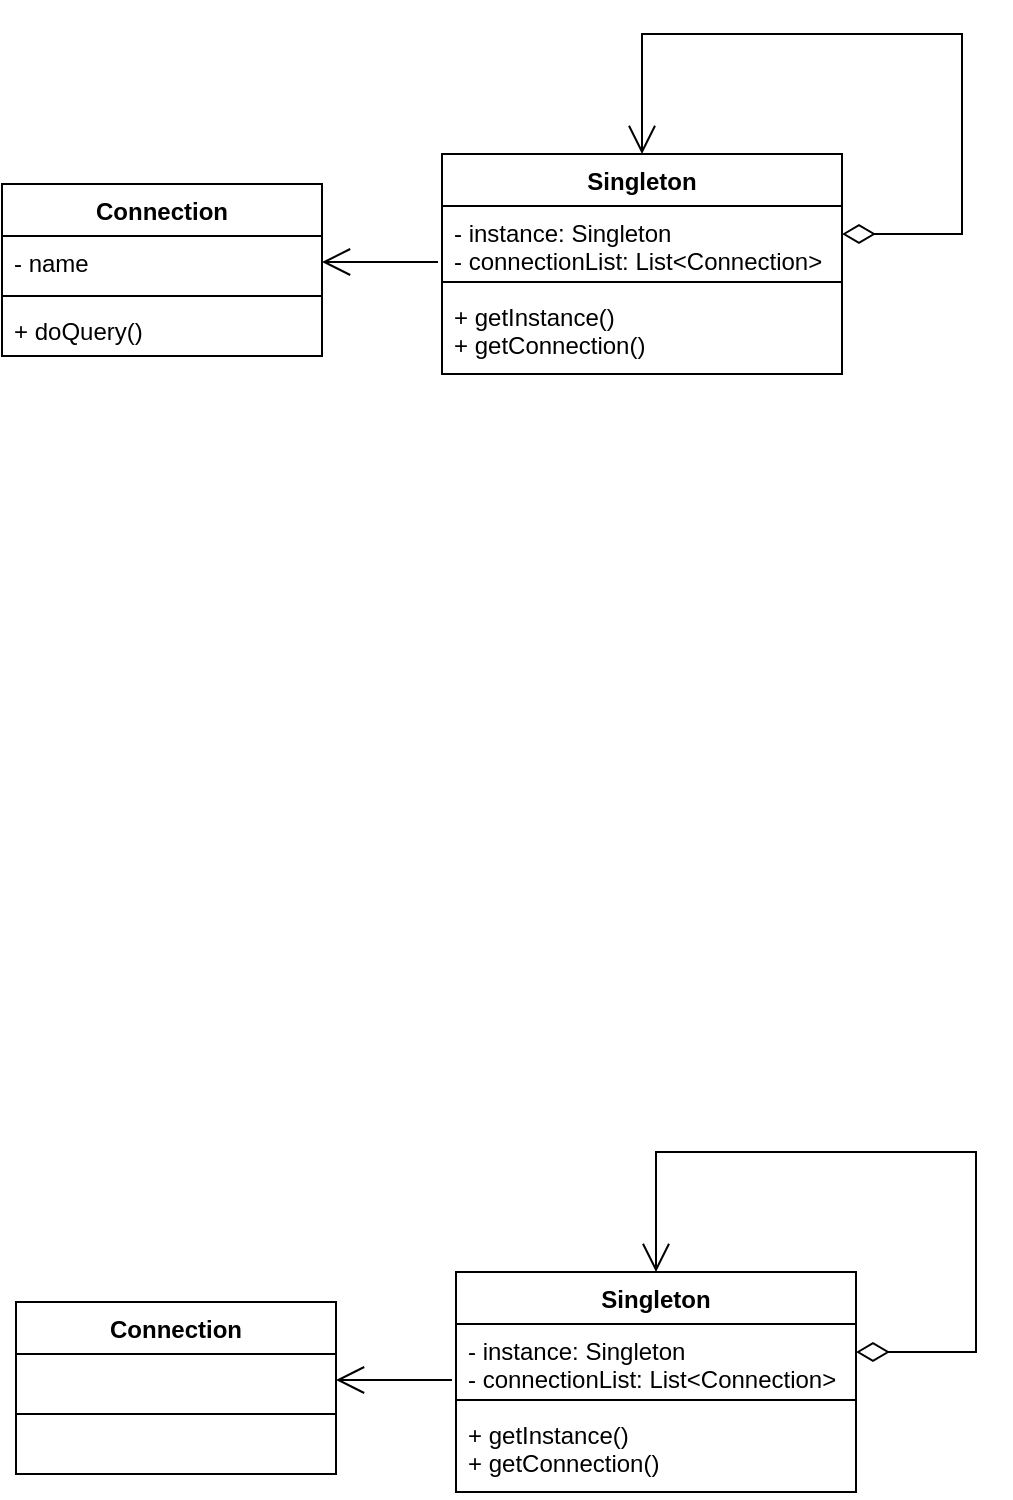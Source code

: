 <mxfile version="19.0.3" type="device" pages="23"><diagram id="C5RBs43oDa-KdzZeNtuy" name="单例设计模式"><mxGraphModel dx="1150" dy="672" grid="0" gridSize="10" guides="1" tooltips="1" connect="1" arrows="1" fold="1" page="1" pageScale="1" pageWidth="827" pageHeight="1169" math="0" shadow="0"><root><mxCell id="WIyWlLk6GJQsqaUBKTNV-0"/><mxCell id="WIyWlLk6GJQsqaUBKTNV-1" parent="WIyWlLk6GJQsqaUBKTNV-0"/><mxCell id="-94yhlsb48ApKiFfM4jM-0" value="Singleton" style="swimlane;fontStyle=1;align=center;verticalAlign=top;childLayout=stackLayout;horizontal=1;startSize=26;horizontalStack=0;resizeParent=1;resizeParentMax=0;resizeLast=0;collapsible=1;marginBottom=0;" parent="WIyWlLk6GJQsqaUBKTNV-1" vertex="1"><mxGeometry x="330" y="300" width="200" height="110" as="geometry"/></mxCell><mxCell id="-94yhlsb48ApKiFfM4jM-1" value="- instance: Singleton&#10;- connectionList: List&lt;Connection&gt;" style="text;strokeColor=none;fillColor=none;align=left;verticalAlign=top;spacingLeft=4;spacingRight=4;overflow=hidden;rotatable=0;points=[[0,0.5],[1,0.5]];portConstraint=eastwest;" parent="-94yhlsb48ApKiFfM4jM-0" vertex="1"><mxGeometry y="26" width="200" height="34" as="geometry"/></mxCell><mxCell id="-94yhlsb48ApKiFfM4jM-2" value="" style="line;strokeWidth=1;fillColor=none;align=left;verticalAlign=middle;spacingTop=-1;spacingLeft=3;spacingRight=3;rotatable=0;labelPosition=right;points=[];portConstraint=eastwest;" parent="-94yhlsb48ApKiFfM4jM-0" vertex="1"><mxGeometry y="60" width="200" height="8" as="geometry"/></mxCell><mxCell id="-94yhlsb48ApKiFfM4jM-3" value="+ getInstance()&#10;+ getConnection()" style="text;strokeColor=none;fillColor=none;align=left;verticalAlign=top;spacingLeft=4;spacingRight=4;overflow=hidden;rotatable=0;points=[[0,0.5],[1,0.5]];portConstraint=eastwest;" parent="-94yhlsb48ApKiFfM4jM-0" vertex="1"><mxGeometry y="68" width="200" height="42" as="geometry"/></mxCell><mxCell id="-94yhlsb48ApKiFfM4jM-5" value="Connection" style="swimlane;fontStyle=1;align=center;verticalAlign=top;childLayout=stackLayout;horizontal=1;startSize=26;horizontalStack=0;resizeParent=1;resizeParentMax=0;resizeLast=0;collapsible=1;marginBottom=0;" parent="WIyWlLk6GJQsqaUBKTNV-1" vertex="1"><mxGeometry x="110" y="315" width="160" height="86" as="geometry"/></mxCell><mxCell id="-94yhlsb48ApKiFfM4jM-6" value="- name" style="text;strokeColor=none;fillColor=none;align=left;verticalAlign=top;spacingLeft=4;spacingRight=4;overflow=hidden;rotatable=0;points=[[0,0.5],[1,0.5]];portConstraint=eastwest;" parent="-94yhlsb48ApKiFfM4jM-5" vertex="1"><mxGeometry y="26" width="160" height="26" as="geometry"/></mxCell><mxCell id="-94yhlsb48ApKiFfM4jM-7" value="" style="line;strokeWidth=1;fillColor=none;align=left;verticalAlign=middle;spacingTop=-1;spacingLeft=3;spacingRight=3;rotatable=0;labelPosition=right;points=[];portConstraint=eastwest;" parent="-94yhlsb48ApKiFfM4jM-5" vertex="1"><mxGeometry y="52" width="160" height="8" as="geometry"/></mxCell><mxCell id="-94yhlsb48ApKiFfM4jM-8" value="+ doQuery()" style="text;strokeColor=none;fillColor=none;align=left;verticalAlign=top;spacingLeft=4;spacingRight=4;overflow=hidden;rotatable=0;points=[[0,0.5],[1,0.5]];portConstraint=eastwest;" parent="-94yhlsb48ApKiFfM4jM-5" vertex="1"><mxGeometry y="60" width="160" height="26" as="geometry"/></mxCell><mxCell id="-94yhlsb48ApKiFfM4jM-11" value="" style="endArrow=open;html=1;endSize=12;startArrow=diamondThin;startSize=14;startFill=0;edgeStyle=orthogonalEdgeStyle;align=left;verticalAlign=bottom;rounded=0;entryX=0.5;entryY=0;entryDx=0;entryDy=0;" parent="WIyWlLk6GJQsqaUBKTNV-1" target="-94yhlsb48ApKiFfM4jM-0" edge="1"><mxGeometry x="-1" y="3" relative="1" as="geometry"><mxPoint x="530" y="340" as="sourcePoint"/><mxPoint x="690" y="340" as="targetPoint"/><Array as="points"><mxPoint x="590" y="340"/><mxPoint x="590" y="240"/><mxPoint x="430" y="240"/></Array></mxGeometry></mxCell><mxCell id="-94yhlsb48ApKiFfM4jM-16" value="" style="endArrow=open;endFill=1;endSize=12;html=1;rounded=0;entryX=1;entryY=0.5;entryDx=0;entryDy=0;exitX=-0.01;exitY=0.824;exitDx=0;exitDy=0;exitPerimeter=0;" parent="WIyWlLk6GJQsqaUBKTNV-1" source="-94yhlsb48ApKiFfM4jM-1" target="-94yhlsb48ApKiFfM4jM-6" edge="1"><mxGeometry width="160" relative="1" as="geometry"><mxPoint x="320" y="350" as="sourcePoint"/><mxPoint x="390" y="470" as="targetPoint"/></mxGeometry></mxCell><mxCell id="bH_HwmYT3txQ-weJ2tNm-0" value="Singleton" style="swimlane;fontStyle=1;align=center;verticalAlign=top;childLayout=stackLayout;horizontal=1;startSize=26;horizontalStack=0;resizeParent=1;resizeParentMax=0;resizeLast=0;collapsible=1;marginBottom=0;" parent="WIyWlLk6GJQsqaUBKTNV-1" vertex="1"><mxGeometry x="337" y="859" width="200" height="110" as="geometry"/></mxCell><mxCell id="bH_HwmYT3txQ-weJ2tNm-1" value="- instance: Singleton&#10;- connectionList: List&lt;Connection&gt;" style="text;strokeColor=none;fillColor=none;align=left;verticalAlign=top;spacingLeft=4;spacingRight=4;overflow=hidden;rotatable=0;points=[[0,0.5],[1,0.5]];portConstraint=eastwest;" parent="bH_HwmYT3txQ-weJ2tNm-0" vertex="1"><mxGeometry y="26" width="200" height="34" as="geometry"/></mxCell><mxCell id="bH_HwmYT3txQ-weJ2tNm-2" value="" style="line;strokeWidth=1;fillColor=none;align=left;verticalAlign=middle;spacingTop=-1;spacingLeft=3;spacingRight=3;rotatable=0;labelPosition=right;points=[];portConstraint=eastwest;" parent="bH_HwmYT3txQ-weJ2tNm-0" vertex="1"><mxGeometry y="60" width="200" height="8" as="geometry"/></mxCell><mxCell id="bH_HwmYT3txQ-weJ2tNm-3" value="+ getInstance()&#10;+ getConnection()" style="text;strokeColor=none;fillColor=none;align=left;verticalAlign=top;spacingLeft=4;spacingRight=4;overflow=hidden;rotatable=0;points=[[0,0.5],[1,0.5]];portConstraint=eastwest;" parent="bH_HwmYT3txQ-weJ2tNm-0" vertex="1"><mxGeometry y="68" width="200" height="42" as="geometry"/></mxCell><mxCell id="bH_HwmYT3txQ-weJ2tNm-4" value="Connection" style="swimlane;fontStyle=1;align=center;verticalAlign=top;childLayout=stackLayout;horizontal=1;startSize=26;horizontalStack=0;resizeParent=1;resizeParentMax=0;resizeLast=0;collapsible=1;marginBottom=0;" parent="WIyWlLk6GJQsqaUBKTNV-1" vertex="1"><mxGeometry x="117" y="874" width="160" height="86" as="geometry"/></mxCell><mxCell id="bH_HwmYT3txQ-weJ2tNm-5" value=" " style="text;strokeColor=none;fillColor=none;align=left;verticalAlign=top;spacingLeft=4;spacingRight=4;overflow=hidden;rotatable=0;points=[[0,0.5],[1,0.5]];portConstraint=eastwest;" parent="bH_HwmYT3txQ-weJ2tNm-4" vertex="1"><mxGeometry y="26" width="160" height="26" as="geometry"/></mxCell><mxCell id="bH_HwmYT3txQ-weJ2tNm-6" value="" style="line;strokeWidth=1;fillColor=none;align=left;verticalAlign=middle;spacingTop=-1;spacingLeft=3;spacingRight=3;rotatable=0;labelPosition=right;points=[];portConstraint=eastwest;" parent="bH_HwmYT3txQ-weJ2tNm-4" vertex="1"><mxGeometry y="52" width="160" height="8" as="geometry"/></mxCell><mxCell id="bH_HwmYT3txQ-weJ2tNm-7" value=" " style="text;strokeColor=none;fillColor=none;align=left;verticalAlign=top;spacingLeft=4;spacingRight=4;overflow=hidden;rotatable=0;points=[[0,0.5],[1,0.5]];portConstraint=eastwest;" parent="bH_HwmYT3txQ-weJ2tNm-4" vertex="1"><mxGeometry y="60" width="160" height="26" as="geometry"/></mxCell><mxCell id="bH_HwmYT3txQ-weJ2tNm-8" value="" style="endArrow=open;html=1;endSize=12;startArrow=diamondThin;startSize=14;startFill=0;edgeStyle=orthogonalEdgeStyle;align=left;verticalAlign=bottom;rounded=0;entryX=0.5;entryY=0;entryDx=0;entryDy=0;" parent="WIyWlLk6GJQsqaUBKTNV-1" target="bH_HwmYT3txQ-weJ2tNm-0" edge="1"><mxGeometry x="-1" y="3" relative="1" as="geometry"><mxPoint x="537" y="899" as="sourcePoint"/><mxPoint x="697" y="899" as="targetPoint"/><Array as="points"><mxPoint x="597" y="899"/><mxPoint x="597" y="799"/><mxPoint x="437" y="799"/></Array></mxGeometry></mxCell><mxCell id="bH_HwmYT3txQ-weJ2tNm-9" value="" style="endArrow=open;endFill=1;endSize=12;html=1;rounded=0;entryX=1;entryY=0.5;entryDx=0;entryDy=0;exitX=-0.01;exitY=0.824;exitDx=0;exitDy=0;exitPerimeter=0;" parent="WIyWlLk6GJQsqaUBKTNV-1" source="bH_HwmYT3txQ-weJ2tNm-1" target="bH_HwmYT3txQ-weJ2tNm-5" edge="1"><mxGeometry width="160" relative="1" as="geometry"><mxPoint x="327" y="909" as="sourcePoint"/><mxPoint x="397" y="1029" as="targetPoint"/></mxGeometry></mxCell></root></mxGraphModel></diagram><diagram id="enFJUdYu0kVDszLtURoI" name="桥接设计模式"><mxGraphModel dx="1550" dy="672" grid="0" gridSize="10" guides="0" tooltips="1" connect="1" arrows="1" fold="1" page="0" pageScale="1" pageWidth="827" pageHeight="1169" math="0" shadow="0"><root><mxCell id="0"/><mxCell id="1" parent="0"/><mxCell id="-ajj_VXRYX3GBLPrpHNw-1" value="AbstractFileTransformer" style="swimlane;fontStyle=1;align=center;verticalAlign=top;childLayout=stackLayout;horizontal=1;startSize=26;horizontalStack=0;resizeParent=1;resizeParentMax=0;resizeLast=0;collapsible=1;marginBottom=0;" parent="1" vertex="1"><mxGeometry x="50" y="161" width="190" height="86" as="geometry"><mxRectangle x="50" y="161" width="171" height="26" as="alternateBounds"/></mxGeometry></mxCell><mxCell id="-ajj_VXRYX3GBLPrpHNw-2" value="# impl: DbReadImplementor" style="text;strokeColor=none;fillColor=none;align=left;verticalAlign=top;spacingLeft=4;spacingRight=4;overflow=hidden;rotatable=0;points=[[0,0.5],[1,0.5]];portConstraint=eastwest;" parent="-ajj_VXRYX3GBLPrpHNw-1" vertex="1"><mxGeometry y="26" width="190" height="26" as="geometry"/></mxCell><mxCell id="-ajj_VXRYX3GBLPrpHNw-3" value="" style="line;strokeWidth=1;fillColor=none;align=left;verticalAlign=middle;spacingTop=-1;spacingLeft=3;spacingRight=3;rotatable=0;labelPosition=right;points=[];portConstraint=eastwest;" parent="-ajj_VXRYX3GBLPrpHNw-1" vertex="1"><mxGeometry y="52" width="190" height="8" as="geometry"/></mxCell><mxCell id="-ajj_VXRYX3GBLPrpHNw-4" value="+ fileTransform()" style="text;strokeColor=none;fillColor=none;align=left;verticalAlign=top;spacingLeft=4;spacingRight=4;overflow=hidden;rotatable=0;points=[[0,0.5],[1,0.5]];portConstraint=eastwest;" parent="-ajj_VXRYX3GBLPrpHNw-1" vertex="1"><mxGeometry y="60" width="190" height="26" as="geometry"/></mxCell><mxCell id="-ajj_VXRYX3GBLPrpHNw-5" value="DbReadImplementor {abstract}" style="swimlane;fontStyle=1;align=center;verticalAlign=top;childLayout=stackLayout;horizontal=1;startSize=26;horizontalStack=0;resizeParent=1;resizeParentMax=0;resizeLast=0;collapsible=1;marginBottom=0;" parent="1" vertex="1"><mxGeometry x="366" y="161" width="201" height="86" as="geometry"/></mxCell><mxCell id="-ajj_VXRYX3GBLPrpHNw-6" value=" " style="text;strokeColor=none;fillColor=none;align=left;verticalAlign=top;spacingLeft=4;spacingRight=4;overflow=hidden;rotatable=0;points=[[0,0.5],[1,0.5]];portConstraint=eastwest;" parent="-ajj_VXRYX3GBLPrpHNw-5" vertex="1"><mxGeometry y="26" width="201" height="26" as="geometry"/></mxCell><mxCell id="-ajj_VXRYX3GBLPrpHNw-7" value="" style="line;strokeWidth=1;fillColor=none;align=left;verticalAlign=middle;spacingTop=-1;spacingLeft=3;spacingRight=3;rotatable=0;labelPosition=right;points=[];portConstraint=eastwest;" parent="-ajj_VXRYX3GBLPrpHNw-5" vertex="1"><mxGeometry y="52" width="201" height="8" as="geometry"/></mxCell><mxCell id="-ajj_VXRYX3GBLPrpHNw-8" value="+ readDb()" style="text;strokeColor=none;fillColor=none;align=left;verticalAlign=top;spacingLeft=4;spacingRight=4;overflow=hidden;rotatable=0;points=[[0,0.5],[1,0.5]];portConstraint=eastwest;" parent="-ajj_VXRYX3GBLPrpHNw-5" vertex="1"><mxGeometry y="60" width="201" height="26" as="geometry"/></mxCell><mxCell id="-ajj_VXRYX3GBLPrpHNw-11" value="" style="endArrow=open;html=1;endSize=12;startArrow=diamondThin;startSize=14;startFill=0;edgeStyle=orthogonalEdgeStyle;align=left;verticalAlign=bottom;rounded=0;exitX=1;exitY=0.5;exitDx=0;exitDy=0;entryX=0;entryY=0.5;entryDx=0;entryDy=0;" parent="1" source="-ajj_VXRYX3GBLPrpHNw-2" target="-ajj_VXRYX3GBLPrpHNw-6" edge="1"><mxGeometry x="-1" y="3" relative="1" as="geometry"><mxPoint x="362" y="198" as="sourcePoint"/><mxPoint x="436" y="200" as="targetPoint"/></mxGeometry></mxCell><mxCell id="-ajj_VXRYX3GBLPrpHNw-54" value="impl" style="edgeLabel;html=1;align=center;verticalAlign=middle;resizable=0;points=[];" parent="-ajj_VXRYX3GBLPrpHNw-11" vertex="1" connectable="0"><mxGeometry x="-0.69" y="3" relative="1" as="geometry"><mxPoint x="17" y="3" as="offset"/></mxGeometry></mxCell><mxCell id="-ajj_VXRYX3GBLPrpHNw-22" value="FileTransformerA" style="swimlane;fontStyle=1;align=center;verticalAlign=top;childLayout=stackLayout;horizontal=1;startSize=26;horizontalStack=0;resizeParent=1;resizeParentMax=0;resizeLast=0;collapsible=1;marginBottom=0;" parent="1" vertex="1"><mxGeometry x="3" y="332" width="160" height="86" as="geometry"/></mxCell><mxCell id="-ajj_VXRYX3GBLPrpHNw-23" value=" " style="text;strokeColor=none;fillColor=none;align=left;verticalAlign=top;spacingLeft=4;spacingRight=4;overflow=hidden;rotatable=0;points=[[0,0.5],[1,0.5]];portConstraint=eastwest;" parent="-ajj_VXRYX3GBLPrpHNw-22" vertex="1"><mxGeometry y="26" width="160" height="26" as="geometry"/></mxCell><mxCell id="-ajj_VXRYX3GBLPrpHNw-24" value="" style="line;strokeWidth=1;fillColor=none;align=left;verticalAlign=middle;spacingTop=-1;spacingLeft=3;spacingRight=3;rotatable=0;labelPosition=right;points=[];portConstraint=eastwest;" parent="-ajj_VXRYX3GBLPrpHNw-22" vertex="1"><mxGeometry y="52" width="160" height="8" as="geometry"/></mxCell><mxCell id="-ajj_VXRYX3GBLPrpHNw-25" value="+ fileTransform()" style="text;strokeColor=none;fillColor=none;align=left;verticalAlign=top;spacingLeft=4;spacingRight=4;overflow=hidden;rotatable=0;points=[[0,0.5],[1,0.5]];portConstraint=eastwest;" parent="-ajj_VXRYX3GBLPrpHNw-22" vertex="1"><mxGeometry y="60" width="160" height="26" as="geometry"/></mxCell><mxCell id="-ajj_VXRYX3GBLPrpHNw-26" value="FileTransformerB" style="swimlane;fontStyle=1;align=center;verticalAlign=top;childLayout=stackLayout;horizontal=1;startSize=26;horizontalStack=0;resizeParent=1;resizeParentMax=0;resizeLast=0;collapsible=1;marginBottom=0;" parent="1" vertex="1"><mxGeometry x="179" y="332" width="160" height="86" as="geometry"/></mxCell><mxCell id="-ajj_VXRYX3GBLPrpHNw-27" value=" " style="text;strokeColor=none;fillColor=none;align=left;verticalAlign=top;spacingLeft=4;spacingRight=4;overflow=hidden;rotatable=0;points=[[0,0.5],[1,0.5]];portConstraint=eastwest;" parent="-ajj_VXRYX3GBLPrpHNw-26" vertex="1"><mxGeometry y="26" width="160" height="26" as="geometry"/></mxCell><mxCell id="-ajj_VXRYX3GBLPrpHNw-28" value="" style="line;strokeWidth=1;fillColor=none;align=left;verticalAlign=middle;spacingTop=-1;spacingLeft=3;spacingRight=3;rotatable=0;labelPosition=right;points=[];portConstraint=eastwest;" parent="-ajj_VXRYX3GBLPrpHNw-26" vertex="1"><mxGeometry y="52" width="160" height="8" as="geometry"/></mxCell><mxCell id="-ajj_VXRYX3GBLPrpHNw-29" value="+ fileTransform()" style="text;strokeColor=none;fillColor=none;align=left;verticalAlign=top;spacingLeft=4;spacingRight=4;overflow=hidden;rotatable=0;points=[[0,0.5],[1,0.5]];portConstraint=eastwest;" parent="-ajj_VXRYX3GBLPrpHNw-26" vertex="1"><mxGeometry y="60" width="160" height="26" as="geometry"/></mxCell><mxCell id="-ajj_VXRYX3GBLPrpHNw-31" value="" style="endArrow=block;endSize=16;endFill=0;html=1;rounded=0;elbow=vertical;exitX=0.5;exitY=0;exitDx=0;exitDy=0;entryX=0.488;entryY=1;entryDx=0;entryDy=0;entryPerimeter=0;edgeStyle=orthogonalEdgeStyle;" parent="1" source="-ajj_VXRYX3GBLPrpHNw-22" target="-ajj_VXRYX3GBLPrpHNw-4" edge="1"><mxGeometry width="160" relative="1" as="geometry"><mxPoint x="82" y="304" as="sourcePoint"/><mxPoint x="242" y="304" as="targetPoint"/></mxGeometry></mxCell><mxCell id="-ajj_VXRYX3GBLPrpHNw-32" value="" style="endArrow=block;endSize=16;endFill=0;html=1;rounded=0;exitX=0.5;exitY=0;exitDx=0;exitDy=0;edgeStyle=orthogonalEdgeStyle;" parent="1" source="-ajj_VXRYX3GBLPrpHNw-26" edge="1"><mxGeometry width="160" relative="1" as="geometry"><mxPoint x="260" y="330" as="sourcePoint"/><mxPoint x="186" y="247" as="targetPoint"/><Array as="points"><mxPoint x="260" y="332"/><mxPoint x="260" y="290"/><mxPoint x="186" y="290"/></Array></mxGeometry></mxCell><mxCell id="-ajj_VXRYX3GBLPrpHNw-33" value="impl.readDb();" style="shape=note2;boundedLbl=1;whiteSpace=wrap;html=1;size=25;verticalAlign=top;align=center;" parent="1" vertex="1"><mxGeometry x="-118" y="264" width="120" height="60" as="geometry"/></mxCell><mxCell id="-ajj_VXRYX3GBLPrpHNw-34" value="" style="endArrow=none;html=1;rounded=0;entryX=0.05;entryY=0.462;entryDx=0;entryDy=0;entryPerimeter=0;" parent="1" source="-ajj_VXRYX3GBLPrpHNw-33" target="-ajj_VXRYX3GBLPrpHNw-4" edge="1"><mxGeometry relative="1" as="geometry"><mxPoint x="-52" y="72" as="sourcePoint"/><mxPoint x="-52" y="72" as="targetPoint"/></mxGeometry></mxCell><mxCell id="-ajj_VXRYX3GBLPrpHNw-37" value="DbReadAdapter" style="swimlane;fontStyle=1;align=center;verticalAlign=top;childLayout=stackLayout;horizontal=1;startSize=26;horizontalStack=0;resizeParent=1;resizeParentMax=0;resizeLast=0;collapsible=1;marginBottom=0;" parent="1" vertex="1"><mxGeometry x="386" y="332" width="160" height="86" as="geometry"/></mxCell><mxCell id="-ajj_VXRYX3GBLPrpHNw-38" value=" " style="text;strokeColor=none;fillColor=none;align=left;verticalAlign=top;spacingLeft=4;spacingRight=4;overflow=hidden;rotatable=0;points=[[0,0.5],[1,0.5]];portConstraint=eastwest;" parent="-ajj_VXRYX3GBLPrpHNw-37" vertex="1"><mxGeometry y="26" width="160" height="26" as="geometry"/></mxCell><mxCell id="-ajj_VXRYX3GBLPrpHNw-39" value="" style="line;strokeWidth=1;fillColor=none;align=left;verticalAlign=middle;spacingTop=-1;spacingLeft=3;spacingRight=3;rotatable=0;labelPosition=right;points=[];portConstraint=eastwest;" parent="-ajj_VXRYX3GBLPrpHNw-37" vertex="1"><mxGeometry y="52" width="160" height="8" as="geometry"/></mxCell><mxCell id="-ajj_VXRYX3GBLPrpHNw-40" value="+ readDb()" style="text;strokeColor=none;fillColor=none;align=left;verticalAlign=top;spacingLeft=4;spacingRight=4;overflow=hidden;rotatable=0;points=[[0,0.5],[1,0.5]];portConstraint=eastwest;" parent="-ajj_VXRYX3GBLPrpHNw-37" vertex="1"><mxGeometry y="60" width="160" height="26" as="geometry"/></mxCell><mxCell id="-ajj_VXRYX3GBLPrpHNw-42" value="" style="endArrow=block;endSize=16;endFill=0;html=1;rounded=0;exitX=0.5;exitY=0;exitDx=0;exitDy=0;entryX=0.494;entryY=1;entryDx=0;entryDy=0;entryPerimeter=0;" parent="1" source="-ajj_VXRYX3GBLPrpHNw-37" target="-ajj_VXRYX3GBLPrpHNw-8" edge="1"><mxGeometry width="160" relative="1" as="geometry"><mxPoint x="543" y="311" as="sourcePoint"/><mxPoint x="516" y="250" as="targetPoint"/></mxGeometry></mxCell><mxCell id="-ajj_VXRYX3GBLPrpHNw-43" value="DbReader {abstract}" style="swimlane;fontStyle=1;align=center;verticalAlign=top;childLayout=stackLayout;horizontal=1;startSize=26;horizontalStack=0;resizeParent=1;resizeParentMax=0;resizeLast=0;collapsible=1;marginBottom=0;" parent="1" vertex="1"><mxGeometry x="675" y="159" width="160" height="86" as="geometry"/></mxCell><mxCell id="-ajj_VXRYX3GBLPrpHNw-44" value=" " style="text;strokeColor=none;fillColor=none;align=left;verticalAlign=top;spacingLeft=4;spacingRight=4;overflow=hidden;rotatable=0;points=[[0,0.5],[1,0.5]];portConstraint=eastwest;" parent="-ajj_VXRYX3GBLPrpHNw-43" vertex="1"><mxGeometry y="26" width="160" height="26" as="geometry"/></mxCell><mxCell id="-ajj_VXRYX3GBLPrpHNw-45" value="" style="line;strokeWidth=1;fillColor=none;align=left;verticalAlign=middle;spacingTop=-1;spacingLeft=3;spacingRight=3;rotatable=0;labelPosition=right;points=[];portConstraint=eastwest;" parent="-ajj_VXRYX3GBLPrpHNw-43" vertex="1"><mxGeometry y="52" width="160" height="8" as="geometry"/></mxCell><mxCell id="-ajj_VXRYX3GBLPrpHNw-46" value="+ doReadDb()" style="text;strokeColor=none;fillColor=none;align=left;verticalAlign=top;spacingLeft=4;spacingRight=4;overflow=hidden;rotatable=0;points=[[0,0.5],[1,0.5]];portConstraint=eastwest;" parent="-ajj_VXRYX3GBLPrpHNw-43" vertex="1"><mxGeometry y="60" width="160" height="26" as="geometry"/></mxCell><mxCell id="-ajj_VXRYX3GBLPrpHNw-47" value="dbReader.doReadDb();" style="shape=note2;boundedLbl=1;whiteSpace=wrap;html=1;size=25;verticalAlign=top;align=center;" parent="1" vertex="1"><mxGeometry x="291" y="474" width="166" height="60" as="geometry"/></mxCell><mxCell id="-ajj_VXRYX3GBLPrpHNw-49" value="" style="endArrow=open;endFill=1;endSize=12;html=1;rounded=0;exitX=1;exitY=0.5;exitDx=0;exitDy=0;edgeStyle=orthogonalEdgeStyle;entryX=0;entryY=0.5;entryDx=0;entryDy=0;" parent="1" source="-ajj_VXRYX3GBLPrpHNw-38" target="-ajj_VXRYX3GBLPrpHNw-44" edge="1"><mxGeometry width="160" relative="1" as="geometry"><mxPoint x="610" y="484" as="sourcePoint"/><mxPoint x="635" y="248" as="targetPoint"/><Array as="points"><mxPoint x="635" y="371"/><mxPoint x="635" y="198"/></Array></mxGeometry></mxCell><mxCell id="-ajj_VXRYX3GBLPrpHNw-50" value="dbReader" style="edgeLabel;html=1;align=center;verticalAlign=middle;resizable=0;points=[];" parent="-ajj_VXRYX3GBLPrpHNw-49" vertex="1" connectable="0"><mxGeometry x="-0.827" relative="1" as="geometry"><mxPoint x="20" y="-1" as="offset"/></mxGeometry></mxCell><mxCell id="-ajj_VXRYX3GBLPrpHNw-51" value="" style="endArrow=none;html=1;rounded=0;exitX=0.5;exitY=0;exitDx=0;exitDy=0;exitPerimeter=0;entryX=0;entryY=0.5;entryDx=0;entryDy=0;" parent="1" source="-ajj_VXRYX3GBLPrpHNw-47" edge="1"><mxGeometry relative="1" as="geometry"><mxPoint x="378" y="474" as="sourcePoint"/><mxPoint x="390" y="405" as="targetPoint"/></mxGeometry></mxCell><mxCell id="-ajj_VXRYX3GBLPrpHNw-67" value="MysqlDbReader" style="swimlane;fontStyle=1;align=center;verticalAlign=top;childLayout=stackLayout;horizontal=1;startSize=26;horizontalStack=0;resizeParent=1;resizeParentMax=0;resizeLast=0;collapsible=1;marginBottom=0;" parent="1" vertex="1"><mxGeometry x="595" y="416" width="160" height="86" as="geometry"/></mxCell><mxCell id="-ajj_VXRYX3GBLPrpHNw-68" value=" " style="text;strokeColor=none;fillColor=none;align=left;verticalAlign=top;spacingLeft=4;spacingRight=4;overflow=hidden;rotatable=0;points=[[0,0.5],[1,0.5]];portConstraint=eastwest;" parent="-ajj_VXRYX3GBLPrpHNw-67" vertex="1"><mxGeometry y="26" width="160" height="26" as="geometry"/></mxCell><mxCell id="-ajj_VXRYX3GBLPrpHNw-69" value="" style="line;strokeWidth=1;fillColor=none;align=left;verticalAlign=middle;spacingTop=-1;spacingLeft=3;spacingRight=3;rotatable=0;labelPosition=right;points=[];portConstraint=eastwest;" parent="-ajj_VXRYX3GBLPrpHNw-67" vertex="1"><mxGeometry y="52" width="160" height="8" as="geometry"/></mxCell><mxCell id="-ajj_VXRYX3GBLPrpHNw-70" value="+ doReadDb()" style="text;strokeColor=none;fillColor=none;align=left;verticalAlign=top;spacingLeft=4;spacingRight=4;overflow=hidden;rotatable=0;points=[[0,0.5],[1,0.5]];portConstraint=eastwest;" parent="-ajj_VXRYX3GBLPrpHNw-67" vertex="1"><mxGeometry y="60" width="160" height="26" as="geometry"/></mxCell><mxCell id="-ajj_VXRYX3GBLPrpHNw-71" value="OracleDbReader" style="swimlane;fontStyle=1;align=center;verticalAlign=top;childLayout=stackLayout;horizontal=1;startSize=26;horizontalStack=0;resizeParent=1;resizeParentMax=0;resizeLast=0;collapsible=1;marginBottom=0;" parent="1" vertex="1"><mxGeometry x="795" y="414" width="160" height="86" as="geometry"/></mxCell><mxCell id="-ajj_VXRYX3GBLPrpHNw-72" value=" " style="text;strokeColor=none;fillColor=none;align=left;verticalAlign=top;spacingLeft=4;spacingRight=4;overflow=hidden;rotatable=0;points=[[0,0.5],[1,0.5]];portConstraint=eastwest;" parent="-ajj_VXRYX3GBLPrpHNw-71" vertex="1"><mxGeometry y="26" width="160" height="26" as="geometry"/></mxCell><mxCell id="-ajj_VXRYX3GBLPrpHNw-73" value="" style="line;strokeWidth=1;fillColor=none;align=left;verticalAlign=middle;spacingTop=-1;spacingLeft=3;spacingRight=3;rotatable=0;labelPosition=right;points=[];portConstraint=eastwest;" parent="-ajj_VXRYX3GBLPrpHNw-71" vertex="1"><mxGeometry y="52" width="160" height="8" as="geometry"/></mxCell><mxCell id="-ajj_VXRYX3GBLPrpHNw-74" value="+ doReadDb()" style="text;strokeColor=none;fillColor=none;align=left;verticalAlign=top;spacingLeft=4;spacingRight=4;overflow=hidden;rotatable=0;points=[[0,0.5],[1,0.5]];portConstraint=eastwest;" parent="-ajj_VXRYX3GBLPrpHNw-71" vertex="1"><mxGeometry y="60" width="160" height="26" as="geometry"/></mxCell><mxCell id="-ajj_VXRYX3GBLPrpHNw-75" value="" style="endArrow=block;endSize=16;endFill=0;html=1;rounded=0;entryX=0.411;entryY=0.992;entryDx=0;entryDy=0;entryPerimeter=0;edgeStyle=orthogonalEdgeStyle;" parent="1" target="-ajj_VXRYX3GBLPrpHNw-46" edge="1"><mxGeometry width="160" relative="1" as="geometry"><mxPoint x="700" y="416" as="sourcePoint"/><mxPoint x="915" y="352" as="targetPoint"/><Array as="points"><mxPoint x="700" y="416"/><mxPoint x="700" y="369"/><mxPoint x="741" y="369"/></Array></mxGeometry></mxCell><mxCell id="-ajj_VXRYX3GBLPrpHNw-76" value="" style="endArrow=block;endSize=16;endFill=0;html=1;rounded=0;edgeStyle=orthogonalEdgeStyle;exitX=0.25;exitY=0;exitDx=0;exitDy=0;" parent="1" source="-ajj_VXRYX3GBLPrpHNw-71" edge="1"><mxGeometry width="160" relative="1" as="geometry"><mxPoint x="837" y="403" as="sourcePoint"/><mxPoint x="790" y="244" as="targetPoint"/><Array as="points"><mxPoint x="837" y="414"/><mxPoint x="837" y="368"/><mxPoint x="790" y="368"/></Array></mxGeometry></mxCell></root></mxGraphModel></diagram><diagram id="P8EFa33Fc-a4qQZEylc2" name="工厂方法设计模式"><mxGraphModel dx="1150" dy="672" grid="0" gridSize="10" guides="0" tooltips="1" connect="1" arrows="1" fold="1" page="0" pageScale="1" pageWidth="827" pageHeight="1169" math="0" shadow="0"><root><mxCell id="0"/><mxCell id="1" parent="0"/><mxCell id="Ru-_tMk-2gPnemCeocc0-1" value="&lt;p style=&quot;margin:0px;margin-top:4px;text-align:center;&quot;&gt;&lt;b&gt;ImageReader {abstract}&lt;/b&gt;&lt;/p&gt;&lt;hr size=&quot;1&quot;&gt;&lt;p style=&quot;margin:0px;margin-left:4px;&quot;&gt;&amp;nbsp;&lt;/p&gt;&lt;hr size=&quot;1&quot;&gt;&lt;p style=&quot;margin:0px;margin-left:4px;&quot;&gt;+ readImage()&lt;/p&gt;" style="verticalAlign=top;align=left;overflow=fill;fontSize=12;fontFamily=Helvetica;html=1;" parent="1" vertex="1"><mxGeometry x="668" y="212" width="160" height="90" as="geometry"/></mxCell><mxCell id="Ru-_tMk-2gPnemCeocc0-2" value="&lt;p style=&quot;margin:0px;margin-top:4px;text-align:center;&quot;&gt;&lt;b&gt;&lt;i&gt;&amp;lt;&amp;lt;Interface&amp;gt;&amp;gt;&lt;/i&gt;&lt;br&gt;ImageReaderFactory&lt;/b&gt;&lt;/p&gt;&lt;hr size=&quot;1&quot;&gt;&lt;p style=&quot;margin:0px;margin-left:4px;&quot;&gt;&amp;nbsp;&lt;/p&gt;&lt;hr size=&quot;1&quot;&gt;&lt;p style=&quot;margin:0px;margin-left:4px;&quot;&gt;+ createImageReader(): ImageReader&amp;nbsp;&lt;br&gt;&lt;br&gt;&lt;/p&gt;" style="verticalAlign=top;align=left;overflow=fill;fontSize=12;fontFamily=Helvetica;html=1;" parent="1" vertex="1"><mxGeometry x="163" y="210" width="260" height="106" as="geometry"/></mxCell><mxCell id="Ru-_tMk-2gPnemCeocc0-3" value="&lt;p style=&quot;margin:0px;margin-top:4px;text-align:center;&quot;&gt;&lt;b&gt;GifImageReaderFactory&lt;/b&gt;&lt;/p&gt;&lt;hr size=&quot;1&quot;&gt;&lt;p style=&quot;margin:0px;margin-left:4px;&quot;&gt;&amp;nbsp;&amp;nbsp;&lt;/p&gt;&lt;hr size=&quot;1&quot;&gt;&lt;p style=&quot;margin:0px;margin-left:4px;&quot;&gt;+ createImageReader(): ImageReader&amp;nbsp;&lt;br&gt;&lt;/p&gt;" style="verticalAlign=top;align=left;overflow=fill;fontSize=12;fontFamily=Helvetica;html=1;" parent="1" vertex="1"><mxGeometry x="43" y="392" width="241" height="90" as="geometry"/></mxCell><mxCell id="Ru-_tMk-2gPnemCeocc0-4" value="&lt;p style=&quot;margin:0px;margin-top:4px;text-align:center;&quot;&gt;&lt;b&gt;JpgImageReaderFactory&lt;/b&gt;&lt;br&gt;&lt;/p&gt;&lt;hr size=&quot;1&quot;&gt;&lt;p style=&quot;margin:0px;margin-left:4px;&quot;&gt;&amp;nbsp;&lt;/p&gt;&lt;hr size=&quot;1&quot;&gt;&lt;p style=&quot;margin:0px;margin-left:4px;&quot;&gt;+ createImageReader(): ImageReader&amp;nbsp;&lt;br&gt;&lt;/p&gt;" style="verticalAlign=top;align=left;overflow=fill;fontSize=12;fontFamily=Helvetica;html=1;" parent="1" vertex="1"><mxGeometry x="306" y="392" width="220" height="90" as="geometry"/></mxCell><mxCell id="Ru-_tMk-2gPnemCeocc0-5" value="" style="endArrow=block;dashed=1;endFill=0;endSize=12;html=1;rounded=0;exitX=0.5;exitY=0;exitDx=0;exitDy=0;edgeStyle=orthogonalEdgeStyle;" parent="1" source="Ru-_tMk-2gPnemCeocc0-3" edge="1"><mxGeometry width="160" relative="1" as="geometry"><mxPoint x="206" y="359" as="sourcePoint"/><mxPoint x="247" y="314" as="targetPoint"/></mxGeometry></mxCell><mxCell id="Ru-_tMk-2gPnemCeocc0-6" value="" style="endArrow=block;dashed=1;endFill=0;endSize=12;html=1;rounded=0;exitX=0.5;exitY=0;exitDx=0;exitDy=0;entryX=0.638;entryY=0.99;entryDx=0;entryDy=0;edgeStyle=orthogonalEdgeStyle;entryPerimeter=0;" parent="1" source="Ru-_tMk-2gPnemCeocc0-4" target="Ru-_tMk-2gPnemCeocc0-2" edge="1"><mxGeometry width="160" relative="1" as="geometry"><mxPoint x="480" y="329" as="sourcePoint"/><mxPoint x="640" y="329" as="targetPoint"/></mxGeometry></mxCell><mxCell id="Ru-_tMk-2gPnemCeocc0-7" value="&lt;p style=&quot;margin:0px;margin-top:4px;text-align:center;&quot;&gt;&lt;b&gt;GifImageReader&lt;/b&gt;&lt;/p&gt;&lt;hr size=&quot;1&quot;&gt;&lt;p style=&quot;margin:0px;margin-left:4px;&quot;&gt;&amp;nbsp;&lt;/p&gt;&lt;hr size=&quot;1&quot;&gt;&lt;p style=&quot;margin:0px;margin-left:4px;&quot;&gt;+ readImage()&lt;br&gt;&lt;/p&gt;" style="verticalAlign=top;align=left;overflow=fill;fontSize=12;fontFamily=Helvetica;html=1;" parent="1" vertex="1"><mxGeometry x="570" y="389" width="160" height="85" as="geometry"/></mxCell><mxCell id="Ru-_tMk-2gPnemCeocc0-8" value="&lt;p style=&quot;margin:0px;margin-top:4px;text-align:center;&quot;&gt;&lt;b&gt;JpgImageReader&lt;/b&gt;&lt;/p&gt;&lt;hr size=&quot;1&quot;&gt;&lt;p style=&quot;margin:0px;margin-left:4px;&quot;&gt;&amp;nbsp;&lt;/p&gt;&lt;hr size=&quot;1&quot;&gt;&lt;p style=&quot;margin:0px;margin-left:4px;&quot;&gt;+ readImage()&lt;br&gt;&lt;/p&gt;" style="verticalAlign=top;align=left;overflow=fill;fontSize=12;fontFamily=Helvetica;html=1;" parent="1" vertex="1"><mxGeometry x="774" y="388" width="160" height="84" as="geometry"/></mxCell><mxCell id="Ru-_tMk-2gPnemCeocc0-9" value="" style="endArrow=block;endSize=16;endFill=0;html=1;rounded=0;exitX=0.5;exitY=0;exitDx=0;exitDy=0;entryX=0.327;entryY=0.99;entryDx=0;entryDy=0;edgeStyle=orthogonalEdgeStyle;entryPerimeter=0;" parent="1" source="Ru-_tMk-2gPnemCeocc0-7" target="Ru-_tMk-2gPnemCeocc0-1" edge="1"><mxGeometry width="160" relative="1" as="geometry"><mxPoint x="615" y="522" as="sourcePoint"/><mxPoint x="775" y="522" as="targetPoint"/></mxGeometry></mxCell><mxCell id="Ru-_tMk-2gPnemCeocc0-10" value="" style="endArrow=block;endSize=16;endFill=0;html=1;rounded=0;exitX=0.5;exitY=0;exitDx=0;exitDy=0;edgeStyle=orthogonalEdgeStyle;entryX=0.717;entryY=0.998;entryDx=0;entryDy=0;entryPerimeter=0;" parent="1" source="Ru-_tMk-2gPnemCeocc0-8" target="Ru-_tMk-2gPnemCeocc0-1" edge="1"><mxGeometry width="160" relative="1" as="geometry"><mxPoint x="872" y="389.0" as="sourcePoint"/><mxPoint x="762" y="347" as="targetPoint"/><Array as="points"><mxPoint x="854" y="344"/><mxPoint x="783" y="344"/></Array></mxGeometry></mxCell><mxCell id="Ru-_tMk-2gPnemCeocc0-11" value="" style="endArrow=open;endSize=12;dashed=1;html=1;rounded=0;exitX=0.5;exitY=1;exitDx=0;exitDy=0;entryX=0.5;entryY=1;entryDx=0;entryDy=0;edgeStyle=orthogonalEdgeStyle;" parent="1" source="Ru-_tMk-2gPnemCeocc0-3" target="Ru-_tMk-2gPnemCeocc0-7" edge="1"><mxGeometry width="160" relative="1" as="geometry"><mxPoint x="207" y="529" as="sourcePoint"/><mxPoint x="624" y="501" as="targetPoint"/><Array as="points"><mxPoint x="164" y="538"/><mxPoint x="650" y="538"/></Array></mxGeometry></mxCell><mxCell id="Ru-_tMk-2gPnemCeocc0-12" value="" style="endArrow=open;endSize=12;dashed=1;html=1;rounded=0;exitX=0.5;exitY=1;exitDx=0;exitDy=0;entryX=0.5;entryY=1;entryDx=0;entryDy=0;edgeStyle=orthogonalEdgeStyle;" parent="1" source="Ru-_tMk-2gPnemCeocc0-4" target="Ru-_tMk-2gPnemCeocc0-8" edge="1"><mxGeometry width="160" relative="1" as="geometry"><mxPoint x="424" y="522" as="sourcePoint"/><mxPoint x="584" y="522" as="targetPoint"/><Array as="points"><mxPoint x="416" y="513"/><mxPoint x="854" y="513"/></Array></mxGeometry></mxCell><mxCell id="Ru-_tMk-2gPnemCeocc0-13" value="&lt;p style=&quot;margin:0px;margin-top:4px;text-align:center;&quot;&gt;&lt;b&gt;Client&lt;/b&gt;&lt;/p&gt;&lt;hr size=&quot;1&quot;&gt;&lt;p style=&quot;margin:0px;margin-left:4px;&quot;&gt;&amp;nbsp;&lt;/p&gt;&lt;hr size=&quot;1&quot;&gt;&lt;p style=&quot;margin:0px;margin-left:4px;&quot;&gt;&amp;nbsp;&lt;/p&gt;" style="verticalAlign=top;align=left;overflow=fill;fontSize=12;fontFamily=Helvetica;html=1;" parent="1" vertex="1"><mxGeometry x="454" y="80" width="160" height="80" as="geometry"/></mxCell><mxCell id="Ru-_tMk-2gPnemCeocc0-14" value="" style="endArrow=open;endSize=12;dashed=1;html=1;rounded=0;exitX=0;exitY=0.5;exitDx=0;exitDy=0;entryX=0.5;entryY=0;entryDx=0;entryDy=0;edgeStyle=orthogonalEdgeStyle;" parent="1" source="Ru-_tMk-2gPnemCeocc0-13" target="Ru-_tMk-2gPnemCeocc0-2" edge="1"><mxGeometry width="160" relative="1" as="geometry"><mxPoint x="295" y="158" as="sourcePoint"/><mxPoint x="455" y="158" as="targetPoint"/></mxGeometry></mxCell><mxCell id="Ru-_tMk-2gPnemCeocc0-15" value="" style="endArrow=open;endSize=12;dashed=1;html=1;rounded=0;exitX=1;exitY=0.5;exitDx=0;exitDy=0;entryX=0.537;entryY=0.006;entryDx=0;entryDy=0;entryPerimeter=0;edgeStyle=orthogonalEdgeStyle;" parent="1" source="Ru-_tMk-2gPnemCeocc0-13" target="Ru-_tMk-2gPnemCeocc0-1" edge="1"><mxGeometry width="160" relative="1" as="geometry"><mxPoint x="623" y="117" as="sourcePoint"/><mxPoint x="767" y="223" as="targetPoint"/></mxGeometry></mxCell></root></mxGraphModel></diagram><diagram id="uolYcmnZrsTIMnGD3DvU" name="责任链设计模式"><mxGraphModel dx="1550" dy="672" grid="0" gridSize="10" guides="1" tooltips="1" connect="1" arrows="1" fold="1" page="0" pageScale="1" pageWidth="827" pageHeight="1169" math="0" shadow="0"><root><mxCell id="0"/><mxCell id="1" parent="0"/><mxCell id="z09r-jL42Ml2EG2qhwq4-1" value="&lt;p style=&quot;margin:0px;margin-top:4px;text-align:center;&quot;&gt;&lt;b&gt;Approver {abstract}&lt;/b&gt;&lt;/p&gt;&lt;hr size=&quot;1&quot;&gt;&lt;p style=&quot;margin:0px;margin-left:4px;&quot;&gt;# successor: Approver&lt;br&gt;&lt;/p&gt;&lt;hr size=&quot;1&quot;&gt;&lt;p style=&quot;margin:0px;margin-left:4px;&quot;&gt;&lt;span style=&quot;background-color: initial;&quot;&gt;+ setSuccessor(Approver successor): void&lt;/span&gt;&lt;br&gt;&lt;/p&gt;&lt;p style=&quot;margin:0px;margin-left:4px;&quot;&gt;+ processApproval(LeaveApproval leaveApproval): void&lt;/p&gt;" style="verticalAlign=top;align=left;overflow=fill;fontSize=12;fontFamily=Helvetica;html=1;" parent="1" vertex="1"><mxGeometry x="322" y="137" width="313" height="104" as="geometry"/></mxCell><mxCell id="z09r-jL42Ml2EG2qhwq4-2" value="&lt;p style=&quot;margin:0px;margin-top:4px;text-align:center;&quot;&gt;&lt;b&gt;Director&lt;/b&gt;&lt;/p&gt;&lt;hr size=&quot;1&quot;&gt;&lt;p style=&quot;margin:0px;margin-left:4px;&quot;&gt;&amp;nbsp;&lt;/p&gt;&lt;hr size=&quot;1&quot;&gt;&lt;p style=&quot;margin:0px;margin-left:4px;&quot;&gt;+ processApproval(LeaveApproval leaveApproval): void&lt;br&gt;&lt;/p&gt;" style="verticalAlign=top;align=left;overflow=fill;fontSize=12;fontFamily=Helvetica;html=1;" parent="1" vertex="1"><mxGeometry x="129" y="345" width="315" height="90" as="geometry"/></mxCell><mxCell id="z09r-jL42Ml2EG2qhwq4-3" value="" style="endArrow=open;html=1;endSize=12;startArrow=diamondThin;startSize=14;startFill=0;edgeStyle=orthogonalEdgeStyle;align=left;verticalAlign=bottom;rounded=0;entryX=0.5;entryY=0;entryDx=0;entryDy=0;" parent="1" source="z09r-jL42Ml2EG2qhwq4-1" target="z09r-jL42Ml2EG2qhwq4-1" edge="1"><mxGeometry x="-1" y="3" relative="1" as="geometry"><mxPoint x="648" y="181" as="sourcePoint"/><mxPoint x="489" y="118" as="targetPoint"/><Array as="points"><mxPoint x="688" y="174"/><mxPoint x="688" y="96"/><mxPoint x="479" y="96"/></Array></mxGeometry></mxCell><mxCell id="z09r-jL42Ml2EG2qhwq4-4" value="&lt;p style=&quot;margin:0px;margin-top:4px;text-align:center;&quot;&gt;&lt;b&gt;LeaveApproval&lt;/b&gt;&lt;/p&gt;&lt;hr size=&quot;1&quot;&gt;&lt;p style=&quot;margin:0px;margin-left:4px;&quot;&gt;- name: String&lt;/p&gt;&lt;p style=&quot;margin:0px;margin-left:4px;&quot;&gt;- startDate: Date&lt;/p&gt;&lt;p style=&quot;margin:0px;margin-left:4px;&quot;&gt;- leaveDays: Integer&lt;/p&gt;&lt;hr size=&quot;1&quot;&gt;&lt;p style=&quot;margin:0px;margin-left:4px;&quot;&gt;+ getName(): String&lt;/p&gt;&lt;p style=&quot;margin:0px;margin-left:4px;&quot;&gt;+ setName(String name): void&lt;/p&gt;&lt;p style=&quot;margin:0px;margin-left:4px;&quot;&gt;+ getStartDate(): Date&lt;/p&gt;&lt;p style=&quot;margin:0px;margin-left:4px;&quot;&gt;+ setStartDate(Date startDate): void&lt;/p&gt;&lt;p style=&quot;margin:0px;margin-left:4px;&quot;&gt;+ getLeaveDays(): Integer&lt;/p&gt;&lt;p style=&quot;margin:0px;margin-left:4px;&quot;&gt;+ setLeaveDays(Integer leaveDays):void&lt;/p&gt;&lt;p style=&quot;margin:0px;margin-left:4px;&quot;&gt;&lt;br&gt;&lt;/p&gt;" style="verticalAlign=top;align=left;overflow=fill;fontSize=12;fontFamily=Helvetica;html=1;" parent="1" vertex="1"><mxGeometry x="-88" y="140" width="239" height="182" as="geometry"/></mxCell><mxCell id="z09r-jL42Ml2EG2qhwq4-5" value="" style="endArrow=open;endSize=12;dashed=1;html=1;rounded=0;exitX=-0.003;exitY=0.839;exitDx=0;exitDy=0;exitPerimeter=0;entryX=1;entryY=0.467;entryDx=0;entryDy=0;entryPerimeter=0;" parent="1" source="z09r-jL42Ml2EG2qhwq4-1" target="z09r-jL42Ml2EG2qhwq4-4" edge="1"><mxGeometry width="160" relative="1" as="geometry"><mxPoint x="293" y="288" as="sourcePoint"/><mxPoint x="153" y="243" as="targetPoint"/></mxGeometry></mxCell><mxCell id="z09r-jL42Ml2EG2qhwq4-6" value="&lt;p style=&quot;margin:0px;margin-top:4px;text-align:center;&quot;&gt;&lt;b&gt;Manager&lt;/b&gt;&lt;/p&gt;&lt;hr size=&quot;1&quot;&gt;&lt;p style=&quot;margin:0px;margin-left:4px;&quot;&gt;&amp;nbsp;&lt;/p&gt;&lt;hr size=&quot;1&quot;&gt;&lt;p style=&quot;margin:0px;margin-left:4px;&quot;&gt;+ processApproval(LeaveApproval leaveApproval): void&lt;br&gt;&lt;/p&gt;" style="verticalAlign=top;align=left;overflow=fill;fontSize=12;fontFamily=Helvetica;html=1;" parent="1" vertex="1"><mxGeometry x="497" y="344" width="315" height="90" as="geometry"/></mxCell><mxCell id="z09r-jL42Ml2EG2qhwq4-7" value="&lt;p style=&quot;margin:0px;margin-top:4px;text-align:center;&quot;&gt;&lt;b&gt;President&lt;/b&gt;&lt;/p&gt;&lt;hr size=&quot;1&quot;&gt;&lt;p style=&quot;margin:0px;margin-left:4px;&quot;&gt;&amp;nbsp;&lt;/p&gt;&lt;hr size=&quot;1&quot;&gt;&lt;p style=&quot;margin:0px;margin-left:4px;&quot;&gt;+ processApproval(LeaveApproval leaveApproval): void&lt;br&gt;&lt;/p&gt;" style="verticalAlign=top;align=left;overflow=fill;fontSize=12;fontFamily=Helvetica;html=1;" parent="1" vertex="1"><mxGeometry x="321" y="468" width="315" height="90" as="geometry"/></mxCell><mxCell id="z09r-jL42Ml2EG2qhwq4-8" value="" style="endArrow=block;endSize=16;endFill=0;html=1;rounded=0;exitX=0.5;exitY=0;exitDx=0;exitDy=0;entryX=0.5;entryY=1;entryDx=0;entryDy=0;" parent="1" source="z09r-jL42Ml2EG2qhwq4-7" target="z09r-jL42Ml2EG2qhwq4-1" edge="1"><mxGeometry width="160" relative="1" as="geometry"><mxPoint x="166" y="591" as="sourcePoint"/><mxPoint x="326" y="591" as="targetPoint"/></mxGeometry></mxCell><mxCell id="z09r-jL42Ml2EG2qhwq4-9" value="" style="endArrow=block;endSize=16;endFill=0;html=1;rounded=0;exitX=0.5;exitY=0;exitDx=0;exitDy=0;entryX=0.25;entryY=1;entryDx=0;entryDy=0;edgeStyle=orthogonalEdgeStyle;" parent="1" source="z09r-jL42Ml2EG2qhwq4-2" target="z09r-jL42Ml2EG2qhwq4-1" edge="1"><mxGeometry width="160" relative="1" as="geometry"><mxPoint x="97" y="449" as="sourcePoint"/><mxPoint x="257" y="449" as="targetPoint"/><Array as="points"><mxPoint x="287" y="301"/><mxPoint x="400" y="301"/></Array></mxGeometry></mxCell><mxCell id="z09r-jL42Ml2EG2qhwq4-10" value="" style="endArrow=block;endSize=16;endFill=0;html=1;rounded=0;exitX=0.5;exitY=0;exitDx=0;exitDy=0;edgeStyle=orthogonalEdgeStyle;" parent="1" source="z09r-jL42Ml2EG2qhwq4-6" edge="1"><mxGeometry width="160" relative="1" as="geometry"><mxPoint x="714" y="256" as="sourcePoint"/><mxPoint x="545" y="242" as="targetPoint"/><Array as="points"><mxPoint x="655" y="299"/><mxPoint x="545" y="299"/></Array></mxGeometry></mxCell></root></mxGraphModel></diagram><diagram id="GNJTJMNVRc4ChUDLoxFm" name="状态设计模式"><mxGraphModel dx="1150" dy="1472" grid="0" gridSize="10" guides="0" tooltips="1" connect="1" arrows="1" fold="1" page="0" pageScale="1" pageWidth="827" pageHeight="1169" math="0" shadow="0"><root><mxCell id="0"/><mxCell id="1" parent="0"/><mxCell id="mbwNdtc5zOLCiuR7KVcR-1" value="&lt;p style=&quot;margin:0px;margin-top:4px;text-align:center;&quot;&gt;&lt;b&gt;Player&lt;/b&gt;&lt;/p&gt;&lt;hr size=&quot;1&quot;&gt;&lt;p style=&quot;margin:0px;margin-left:4px;&quot;&gt;- name: String&lt;/p&gt;&lt;p style=&quot;margin:0px;margin-left:4px;&quot;&gt;- score: Integer&lt;/p&gt;&lt;p style=&quot;margin:0px;margin-left:4px;&quot;&gt;- state: PlayerState&lt;/p&gt;&lt;hr size=&quot;1&quot;&gt;&lt;p style=&quot;margin:0px;margin-left:4px;&quot;&gt;+ play(): void&lt;/p&gt;&lt;p style=&quot;margin:0px;margin-left:4px;&quot;&gt;+ win(): void&lt;/p&gt;&lt;p style=&quot;margin:0px;margin-left:4px;&quot;&gt;+ lose(): void&lt;/p&gt;" style="verticalAlign=top;align=left;overflow=fill;fontSize=12;fontFamily=Helvetica;html=1;" parent="1" vertex="1"><mxGeometry x="120" y="240" width="190" height="150" as="geometry"/></mxCell><mxCell id="mbwNdtc5zOLCiuR7KVcR-2" value="&lt;p style=&quot;margin:0px;margin-top:4px;text-align:center;&quot;&gt;&lt;b&gt;PlayState {abstract}&lt;/b&gt;&lt;/p&gt;&lt;hr size=&quot;1&quot;&gt;&lt;p style=&quot;margin:0px;margin-left:4px;&quot;&gt;# player: Player&lt;/p&gt;&lt;hr size=&quot;1&quot;&gt;&lt;p style=&quot;margin:0px;margin-left:4px;&quot;&gt;+ play(): void&lt;/p&gt;&lt;p style=&quot;margin:0px;margin-left:4px;&quot;&gt;+ win(): void&lt;/p&gt;&lt;p style=&quot;margin:0px;margin-left:4px;&quot;&gt;+ lose(): void&lt;/p&gt;&lt;p style=&quot;margin:0px;margin-left:4px;&quot;&gt;+ checkState(): void&lt;/p&gt;" style="verticalAlign=top;align=left;overflow=fill;fontSize=12;fontFamily=Helvetica;html=1;" parent="1" vertex="1"><mxGeometry x="500" y="245" width="160" height="130" as="geometry"/></mxCell><mxCell id="mbwNdtc5zOLCiuR7KVcR-3" value="" style="endArrow=open;endFill=1;endSize=12;html=1;rounded=0;exitX=1;exitY=0.25;exitDx=0;exitDy=0;entryX=0;entryY=0.25;entryDx=0;entryDy=0;" parent="1" source="mbwNdtc5zOLCiuR7KVcR-1" target="mbwNdtc5zOLCiuR7KVcR-2" edge="1"><mxGeometry width="160" relative="1" as="geometry"><mxPoint x="350" y="460" as="sourcePoint"/><mxPoint x="510" y="460" as="targetPoint"/></mxGeometry></mxCell><mxCell id="mbwNdtc5zOLCiuR7KVcR-4" value="" style="endArrow=open;endFill=1;endSize=12;html=1;rounded=0;exitX=0;exitY=0.5;exitDx=0;exitDy=0;entryX=1.005;entryY=0.46;entryDx=0;entryDy=0;entryPerimeter=0;" parent="1" source="mbwNdtc5zOLCiuR7KVcR-2" target="mbwNdtc5zOLCiuR7KVcR-1" edge="1"><mxGeometry width="160" relative="1" as="geometry"><mxPoint x="350" y="550" as="sourcePoint"/><mxPoint x="510" y="550" as="targetPoint"/></mxGeometry></mxCell><mxCell id="mbwNdtc5zOLCiuR7KVcR-5" value="&lt;p style=&quot;margin:0px;margin-top:4px;text-align:center;&quot;&gt;&lt;b&gt;PrimaryState&lt;/b&gt;&lt;/p&gt;&lt;hr size=&quot;1&quot;&gt;&lt;p style=&quot;margin:0px;margin-left:4px;&quot;&gt;&amp;nbsp;&lt;/p&gt;&lt;hr size=&quot;1&quot;&gt;&lt;p style=&quot;margin:0px;margin-left:4px;&quot;&gt;+ PrimaryState(Player player)&lt;/p&gt;&lt;p style=&quot;margin:0px;margin-left:4px;&quot;&gt;+ PrimaryState(PlayState state)&lt;/p&gt;&lt;p style=&quot;margin:0px;margin-left:4px;&quot;&gt;+ play(): void&lt;/p&gt;&lt;p style=&quot;margin:0px;margin-left:4px;&quot;&gt;+ win(): void&lt;/p&gt;&lt;p style=&quot;margin:0px;margin-left:4px;&quot;&gt;+ checkState(): void&lt;/p&gt;" style="verticalAlign=top;align=left;overflow=fill;fontSize=12;fontFamily=Helvetica;html=1;" parent="1" vertex="1"><mxGeometry x="485" y="430" width="190" height="140" as="geometry"/></mxCell><mxCell id="mbwNdtc5zOLCiuR7KVcR-6" value="" style="endArrow=block;endSize=16;endFill=0;html=1;rounded=0;exitX=0.5;exitY=0;exitDx=0;exitDy=0;" parent="1" source="mbwNdtc5zOLCiuR7KVcR-5" target="mbwNdtc5zOLCiuR7KVcR-2" edge="1"><mxGeometry width="160" relative="1" as="geometry"><mxPoint x="400" y="570" as="sourcePoint"/><mxPoint x="560" y="570" as="targetPoint"/></mxGeometry></mxCell><mxCell id="mbwNdtc5zOLCiuR7KVcR-7" value="&lt;p style=&quot;margin:0px;margin-top:4px;text-align:center;&quot;&gt;&lt;b&gt;SecondaryState&lt;/b&gt;&lt;/p&gt;&lt;hr size=&quot;1&quot;&gt;&lt;p style=&quot;margin:0px;margin-left:4px;&quot;&gt;&amp;nbsp;&lt;/p&gt;&lt;hr size=&quot;1&quot;&gt;&lt;p style=&quot;margin:0px;margin-left:4px;&quot;&gt;+ SecondaryState(PlayState state)&lt;/p&gt;&lt;p style=&quot;margin:0px;margin-left:4px;&quot;&gt;+ win(): void&lt;/p&gt;&lt;p style=&quot;margin:0px;margin-left:4px;&quot;&gt;+ play(): void&lt;/p&gt;&lt;p style=&quot;margin:0px;margin-left:4px;&quot;&gt;- doubleScore(): void&lt;/p&gt;&lt;p style=&quot;margin:0px;margin-left:4px;&quot;&gt;+ checkState(): void&lt;br&gt;&lt;/p&gt;" style="verticalAlign=top;align=left;overflow=fill;fontSize=12;fontFamily=Helvetica;html=1;" parent="1" vertex="1"><mxGeometry x="210" y="630" width="210" height="140" as="geometry"/></mxCell><mxCell id="mbwNdtc5zOLCiuR7KVcR-8" value="&lt;p style=&quot;margin:0px;margin-top:4px;text-align:center;&quot;&gt;&lt;b&gt;ProfessionalState&lt;/b&gt;&lt;/p&gt;&lt;hr size=&quot;1&quot;&gt;&lt;p style=&quot;margin:0px;margin-left:4px;&quot;&gt;&amp;nbsp;&lt;/p&gt;&lt;hr size=&quot;1&quot;&gt;&lt;p style=&quot;margin:0px;margin-left:4px;&quot;&gt;+ ProfessionalState(PlayState state)&lt;/p&gt;&lt;p style=&quot;margin:0px;margin-left:4px;&quot;&gt;+ play(): void&lt;/p&gt;&lt;p style=&quot;margin:0px;margin-left:4px;&quot;&gt;+ changeCards(): void&lt;/p&gt;&lt;p style=&quot;margin:0px;margin-left:4px;&quot;&gt;+ checkState(): void&lt;/p&gt;" style="verticalAlign=top;align=left;overflow=fill;fontSize=12;fontFamily=Helvetica;html=1;" parent="1" vertex="1"><mxGeometry x="480" y="630" width="210" height="140" as="geometry"/></mxCell><mxCell id="mbwNdtc5zOLCiuR7KVcR-9" value="&lt;p style=&quot;margin:0px;margin-top:4px;text-align:center;&quot;&gt;&lt;b&gt;FinalState&lt;/b&gt;&lt;/p&gt;&lt;hr size=&quot;1&quot;&gt;&lt;p style=&quot;margin:0px;margin-left:4px;&quot;&gt;&amp;nbsp;&lt;/p&gt;&lt;hr size=&quot;1&quot;&gt;&lt;p style=&quot;margin:0px;margin-left:4px;&quot;&gt;+ FinalState(PlayState state)&lt;/p&gt;&lt;p style=&quot;margin:0px;margin-left:4px;&quot;&gt;+ play(): void&lt;/p&gt;&lt;p style=&quot;margin:0px;margin-left:4px;&quot;&gt;+ peekCards(): void&lt;/p&gt;&lt;p style=&quot;margin:0px;margin-left:4px;&quot;&gt;+ checkState(): void&lt;/p&gt;" style="verticalAlign=top;align=left;overflow=fill;fontSize=12;fontFamily=Helvetica;html=1;" parent="1" vertex="1"><mxGeometry x="760" y="630" width="160" height="140" as="geometry"/></mxCell><mxCell id="mbwNdtc5zOLCiuR7KVcR-10" value="" style="endArrow=block;endSize=16;endFill=0;html=1;rounded=0;exitX=0.5;exitY=0;exitDx=0;exitDy=0;entryX=0;entryY=0.5;entryDx=0;entryDy=0;edgeStyle=orthogonalEdgeStyle;" parent="1" source="mbwNdtc5zOLCiuR7KVcR-7" target="mbwNdtc5zOLCiuR7KVcR-5" edge="1"><mxGeometry width="160" relative="1" as="geometry"><mxPoint x="260" y="580" as="sourcePoint"/><mxPoint x="420" y="580" as="targetPoint"/><Array as="points"><mxPoint x="315" y="500"/></Array></mxGeometry></mxCell><mxCell id="mbwNdtc5zOLCiuR7KVcR-11" value="" style="endArrow=block;endSize=16;endFill=0;html=1;rounded=0;exitX=0.5;exitY=0;exitDx=0;exitDy=0;entryX=1;entryY=0.5;entryDx=0;entryDy=0;edgeStyle=orthogonalEdgeStyle;" parent="1" source="mbwNdtc5zOLCiuR7KVcR-8" target="mbwNdtc5zOLCiuR7KVcR-7" edge="1"><mxGeometry width="160" relative="1" as="geometry"><mxPoint x="510" y="820" as="sourcePoint"/><mxPoint x="670" y="820" as="targetPoint"/><Array as="points"><mxPoint x="585" y="620"/><mxPoint x="450" y="620"/><mxPoint x="450" y="700"/></Array></mxGeometry></mxCell><mxCell id="mbwNdtc5zOLCiuR7KVcR-12" value="" style="endArrow=block;endSize=16;endFill=0;html=1;rounded=0;entryX=1;entryY=0.5;entryDx=0;entryDy=0;exitX=0.5;exitY=0;exitDx=0;exitDy=0;edgeStyle=orthogonalEdgeStyle;" parent="1" source="mbwNdtc5zOLCiuR7KVcR-9" target="mbwNdtc5zOLCiuR7KVcR-8" edge="1"><mxGeometry width="160" relative="1" as="geometry"><mxPoint x="550" y="820" as="sourcePoint"/><mxPoint x="710" y="820" as="targetPoint"/><Array as="points"><mxPoint x="840" y="620"/><mxPoint x="725" y="620"/><mxPoint x="725" y="700"/></Array></mxGeometry></mxCell><mxCell id="mbwNdtc5zOLCiuR7KVcR-13" value="&lt;p style=&quot;margin:0px;margin-top:4px;text-align:center;&quot;&gt;&lt;b&gt;Player&lt;/b&gt;&lt;/p&gt;&lt;hr size=&quot;1&quot;&gt;&lt;p style=&quot;margin:0px;margin-left:4px;&quot;&gt;- name: String&lt;/p&gt;&lt;p style=&quot;margin:0px;margin-left:4px;&quot;&gt;- score: Integer&lt;/p&gt;&lt;p style=&quot;margin:0px;margin-left:4px;&quot;&gt;- state: PlayerState&lt;/p&gt;&lt;hr size=&quot;1&quot;&gt;&lt;p style=&quot;margin:0px;margin-left:4px;&quot;&gt;+ play(): void&lt;/p&gt;&lt;p style=&quot;margin:0px;margin-left:4px;&quot;&gt;+ win(): void&lt;/p&gt;&lt;p style=&quot;margin:0px;margin-left:4px;&quot;&gt;+ lose(): void&lt;/p&gt;" style="verticalAlign=top;align=left;overflow=fill;fontSize=12;fontFamily=Helvetica;html=1;" parent="1" vertex="1"><mxGeometry x="120" y="1142" width="190" height="150" as="geometry"/></mxCell><mxCell id="mbwNdtc5zOLCiuR7KVcR-14" value="&lt;p style=&quot;margin:0px;margin-top:4px;text-align:center;&quot;&gt;&lt;b&gt;PlayState {abstract}&lt;/b&gt;&lt;/p&gt;&lt;hr size=&quot;1&quot;&gt;&lt;p style=&quot;margin:0px;margin-left:4px;&quot;&gt;# player: Player&lt;/p&gt;&lt;hr size=&quot;1&quot;&gt;&lt;p style=&quot;margin:0px;margin-left:4px;&quot;&gt;+ play(): void&lt;/p&gt;&lt;p style=&quot;margin:0px;margin-left:4px;&quot;&gt;+ win(): void&lt;/p&gt;&lt;p style=&quot;margin:0px;margin-left:4px;&quot;&gt;+ lose(): void&lt;/p&gt;&lt;p style=&quot;margin:0px;margin-left:4px;&quot;&gt;+ checkState(): void&lt;/p&gt;" style="verticalAlign=top;align=left;overflow=fill;fontSize=12;fontFamily=Helvetica;html=1;" parent="1" vertex="1"><mxGeometry x="500" y="1147" width="160" height="130" as="geometry"/></mxCell><mxCell id="mbwNdtc5zOLCiuR7KVcR-15" value="" style="endArrow=open;endFill=1;endSize=12;html=1;rounded=0;exitX=1;exitY=0.25;exitDx=0;exitDy=0;entryX=0;entryY=0.25;entryDx=0;entryDy=0;" parent="1" source="mbwNdtc5zOLCiuR7KVcR-13" target="mbwNdtc5zOLCiuR7KVcR-14" edge="1"><mxGeometry width="160" relative="1" as="geometry"><mxPoint x="350" y="1362" as="sourcePoint"/><mxPoint x="510" y="1362" as="targetPoint"/></mxGeometry></mxCell><mxCell id="mbwNdtc5zOLCiuR7KVcR-16" value="" style="endArrow=open;endFill=1;endSize=12;html=1;rounded=0;exitX=0;exitY=0.5;exitDx=0;exitDy=0;entryX=1.005;entryY=0.46;entryDx=0;entryDy=0;entryPerimeter=0;" parent="1" source="mbwNdtc5zOLCiuR7KVcR-14" target="mbwNdtc5zOLCiuR7KVcR-13" edge="1"><mxGeometry width="160" relative="1" as="geometry"><mxPoint x="350" y="1452" as="sourcePoint"/><mxPoint x="510" y="1452" as="targetPoint"/></mxGeometry></mxCell><mxCell id="mbwNdtc5zOLCiuR7KVcR-17" value="&lt;p style=&quot;margin:0px;margin-top:4px;text-align:center;&quot;&gt;&lt;b&gt;PrimaryState&lt;/b&gt;&lt;/p&gt;&lt;hr size=&quot;1&quot;&gt;&lt;p style=&quot;margin:0px;margin-left:4px;&quot;&gt;&amp;nbsp;&lt;/p&gt;&lt;hr size=&quot;1&quot;&gt;&lt;p style=&quot;margin:0px;margin-left:4px;&quot;&gt;+ PrimaryState(Player player)&lt;/p&gt;&lt;p style=&quot;margin:0px;margin-left:4px;&quot;&gt;+ PrimaryState(PlayState state)&lt;/p&gt;&lt;p style=&quot;margin:0px;margin-left:4px;&quot;&gt;+ play(): void&lt;/p&gt;&lt;p style=&quot;margin:0px;margin-left:4px;&quot;&gt;+ win(): void&lt;/p&gt;&lt;p style=&quot;margin:0px;margin-left:4px;&quot;&gt;+ checkState(): void&lt;/p&gt;" style="verticalAlign=top;align=left;overflow=fill;fontSize=12;fontFamily=Helvetica;html=1;" parent="1" vertex="1"><mxGeometry x="485" y="1332" width="190" height="140" as="geometry"/></mxCell><mxCell id="mbwNdtc5zOLCiuR7KVcR-18" value="" style="endArrow=block;endSize=16;endFill=0;html=1;rounded=0;exitX=0.5;exitY=0;exitDx=0;exitDy=0;" parent="1" source="mbwNdtc5zOLCiuR7KVcR-17" target="mbwNdtc5zOLCiuR7KVcR-14" edge="1"><mxGeometry width="160" relative="1" as="geometry"><mxPoint x="400" y="1472" as="sourcePoint"/><mxPoint x="560" y="1472" as="targetPoint"/></mxGeometry></mxCell><mxCell id="mbwNdtc5zOLCiuR7KVcR-19" value="&lt;p style=&quot;margin:0px;margin-top:4px;text-align:center;&quot;&gt;&lt;b&gt;SecondaryState&lt;/b&gt;&lt;/p&gt;&lt;hr size=&quot;1&quot;&gt;&lt;p style=&quot;margin:0px;margin-left:4px;&quot;&gt;&amp;nbsp;&lt;/p&gt;&lt;hr size=&quot;1&quot;&gt;&lt;p style=&quot;margin:0px;margin-left:4px;&quot;&gt;+ SecondaryState(PlayState state)&lt;/p&gt;&lt;p style=&quot;margin:0px;margin-left:4px;&quot;&gt;+ win(): void&lt;/p&gt;&lt;p style=&quot;margin:0px;margin-left:4px;&quot;&gt;+ play(): void&lt;/p&gt;&lt;p style=&quot;margin:0px;margin-left:4px;&quot;&gt;- doubleScore(): void&lt;/p&gt;&lt;p style=&quot;margin:0px;margin-left:4px;&quot;&gt;+ checkState(): void&lt;br&gt;&lt;/p&gt;" style="verticalAlign=top;align=left;overflow=fill;fontSize=12;fontFamily=Helvetica;html=1;" parent="1" vertex="1"><mxGeometry x="475" y="1539" width="210" height="140" as="geometry"/></mxCell><mxCell id="mbwNdtc5zOLCiuR7KVcR-20" value="&lt;p style=&quot;margin:0px;margin-top:4px;text-align:center;&quot;&gt;&lt;b&gt;ProfessionalState&lt;/b&gt;&lt;/p&gt;&lt;hr size=&quot;1&quot;&gt;&lt;p style=&quot;margin:0px;margin-left:4px;&quot;&gt;&amp;nbsp;&lt;/p&gt;&lt;hr size=&quot;1&quot;&gt;&lt;p style=&quot;margin:0px;margin-left:4px;&quot;&gt;+ ProfessionalState(PlayState state)&lt;/p&gt;&lt;p style=&quot;margin:0px;margin-left:4px;&quot;&gt;+ play(): void&lt;/p&gt;&lt;p style=&quot;margin:0px;margin-left:4px;&quot;&gt;+ changeCards(): void&lt;/p&gt;&lt;p style=&quot;margin:0px;margin-left:4px;&quot;&gt;+ checkState(): void&lt;/p&gt;" style="verticalAlign=top;align=left;overflow=fill;fontSize=12;fontFamily=Helvetica;html=1;" parent="1" vertex="1"><mxGeometry x="475" y="1745" width="210" height="140" as="geometry"/></mxCell><mxCell id="mbwNdtc5zOLCiuR7KVcR-21" value="&lt;p style=&quot;margin:0px;margin-top:4px;text-align:center;&quot;&gt;&lt;b&gt;FinalState&lt;/b&gt;&lt;/p&gt;&lt;hr size=&quot;1&quot;&gt;&lt;p style=&quot;margin:0px;margin-left:4px;&quot;&gt;&amp;nbsp;&lt;/p&gt;&lt;hr size=&quot;1&quot;&gt;&lt;p style=&quot;margin:0px;margin-left:4px;&quot;&gt;+ FinalState(PlayState state)&lt;/p&gt;&lt;p style=&quot;margin:0px;margin-left:4px;&quot;&gt;+ play(): void&lt;/p&gt;&lt;p style=&quot;margin:0px;margin-left:4px;&quot;&gt;+ peekCards(): void&lt;/p&gt;&lt;p style=&quot;margin:0px;margin-left:4px;&quot;&gt;+ checkState(): void&lt;/p&gt;" style="verticalAlign=top;align=left;overflow=fill;fontSize=12;fontFamily=Helvetica;html=1;" parent="1" vertex="1"><mxGeometry x="500" y="1939" width="160" height="140" as="geometry"/></mxCell><mxCell id="mbwNdtc5zOLCiuR7KVcR-22" value="" style="endArrow=block;endSize=16;endFill=0;html=1;rounded=0;exitX=0.5;exitY=0;exitDx=0;exitDy=0;entryX=0.5;entryY=1;entryDx=0;entryDy=0;edgeStyle=orthogonalEdgeStyle;" parent="1" source="mbwNdtc5zOLCiuR7KVcR-19" target="mbwNdtc5zOLCiuR7KVcR-17" edge="1"><mxGeometry width="160" relative="1" as="geometry"><mxPoint x="260" y="1482" as="sourcePoint"/><mxPoint x="420" y="1482" as="targetPoint"/><Array as="points"><mxPoint x="580" y="1521"/><mxPoint x="580" y="1521"/></Array></mxGeometry></mxCell><mxCell id="mbwNdtc5zOLCiuR7KVcR-23" value="" style="endArrow=block;endSize=16;endFill=0;html=1;rounded=0;exitX=0.5;exitY=0;exitDx=0;exitDy=0;entryX=0.5;entryY=1;entryDx=0;entryDy=0;edgeStyle=orthogonalEdgeStyle;" parent="1" source="mbwNdtc5zOLCiuR7KVcR-20" target="mbwNdtc5zOLCiuR7KVcR-19" edge="1"><mxGeometry width="160" relative="1" as="geometry"><mxPoint x="510" y="1722" as="sourcePoint"/><mxPoint x="670" y="1722" as="targetPoint"/><Array as="points"><mxPoint x="580" y="1713"/><mxPoint x="580" y="1713"/></Array></mxGeometry></mxCell><mxCell id="mbwNdtc5zOLCiuR7KVcR-24" value="" style="endArrow=block;endSize=16;endFill=0;html=1;rounded=0;exitX=0.5;exitY=0;exitDx=0;exitDy=0;edgeStyle=orthogonalEdgeStyle;entryX=0.5;entryY=1;entryDx=0;entryDy=0;" parent="1" source="mbwNdtc5zOLCiuR7KVcR-21" target="mbwNdtc5zOLCiuR7KVcR-20" edge="1"><mxGeometry width="160" relative="1" as="geometry"><mxPoint x="550" y="1722" as="sourcePoint"/><mxPoint x="324" y="1919" as="targetPoint"/><Array as="points"/></mxGeometry></mxCell><mxCell id="mbwNdtc5zOLCiuR7KVcR-25" value="&lt;p style=&quot;margin:0px;margin-top:4px;text-align:center;&quot;&gt;&lt;b&gt;Player&lt;/b&gt;&lt;/p&gt;&lt;hr size=&quot;1&quot;&gt;&lt;p style=&quot;margin:0px;margin-left:4px;&quot;&gt;- name: String&lt;/p&gt;&lt;p style=&quot;margin:0px;margin-left:4px;&quot;&gt;- score: Integer&lt;/p&gt;&lt;p style=&quot;margin:0px;margin-left:4px;&quot;&gt;- state: PlayerState&lt;/p&gt;&lt;hr size=&quot;1&quot;&gt;&lt;p style=&quot;margin:0px;margin-left:4px;&quot;&gt;+ play(): void&lt;/p&gt;&lt;p style=&quot;margin:0px;margin-left:4px;&quot;&gt;+ win(): void&lt;/p&gt;&lt;p style=&quot;margin:0px;margin-left:4px;&quot;&gt;+ lose(): void&lt;/p&gt;" style="verticalAlign=top;align=left;overflow=fill;fontSize=12;fontFamily=Helvetica;html=1;" parent="1" vertex="1"><mxGeometry x="71" y="-422" width="190" height="150" as="geometry"/></mxCell><mxCell id="mbwNdtc5zOLCiuR7KVcR-26" value="&lt;p style=&quot;margin:0px;margin-top:4px;text-align:center;&quot;&gt;&lt;b&gt;PlayState {abstract}&lt;/b&gt;&lt;/p&gt;&lt;hr size=&quot;1&quot;&gt;&lt;p style=&quot;margin:0px;margin-left:4px;&quot;&gt;# player: Player&lt;/p&gt;&lt;hr size=&quot;1&quot;&gt;&lt;p style=&quot;margin:0px;margin-left:4px;&quot;&gt;+ play(): void&lt;/p&gt;&lt;p style=&quot;margin:0px;margin-left:4px;&quot;&gt;+ win(): void&lt;/p&gt;&lt;p style=&quot;margin:0px;margin-left:4px;&quot;&gt;+ lose(): void&lt;/p&gt;&lt;p style=&quot;margin:0px;margin-left:4px;&quot;&gt;+ checkState(): void&lt;/p&gt;" style="verticalAlign=top;align=left;overflow=fill;fontSize=12;fontFamily=Helvetica;html=1;" parent="1" vertex="1"><mxGeometry x="479" y="-418" width="160" height="130" as="geometry"/></mxCell><mxCell id="mbwNdtc5zOLCiuR7KVcR-27" value="" style="endArrow=open;endFill=1;endSize=12;html=1;rounded=0;exitX=1;exitY=0.25;exitDx=0;exitDy=0;entryX=0;entryY=0.25;entryDx=0;entryDy=0;" parent="1" source="mbwNdtc5zOLCiuR7KVcR-25" target="mbwNdtc5zOLCiuR7KVcR-26" edge="1"><mxGeometry width="160" relative="1" as="geometry"><mxPoint x="329" y="-203" as="sourcePoint"/><mxPoint x="489" y="-203" as="targetPoint"/></mxGeometry></mxCell><mxCell id="mbwNdtc5zOLCiuR7KVcR-28" value="" style="endArrow=open;endFill=1;endSize=12;html=1;rounded=0;exitX=0;exitY=0.5;exitDx=0;exitDy=0;entryX=1.005;entryY=0.46;entryDx=0;entryDy=0;entryPerimeter=0;" parent="1" source="mbwNdtc5zOLCiuR7KVcR-26" target="mbwNdtc5zOLCiuR7KVcR-25" edge="1"><mxGeometry width="160" relative="1" as="geometry"><mxPoint x="329" y="-113" as="sourcePoint"/><mxPoint x="489" y="-113" as="targetPoint"/></mxGeometry></mxCell><mxCell id="mbwNdtc5zOLCiuR7KVcR-29" value="&lt;p style=&quot;margin:0px;margin-top:4px;text-align:center;&quot;&gt;&lt;b&gt;PrimaryState&lt;/b&gt;&lt;/p&gt;&lt;hr size=&quot;1&quot;&gt;&lt;p style=&quot;margin:0px;margin-left:4px;&quot;&gt;&amp;nbsp;&lt;/p&gt;&lt;hr size=&quot;1&quot;&gt;&lt;p style=&quot;margin:0px;margin-left:4px;&quot;&gt;+ PrimaryState(Player player)&lt;/p&gt;&lt;p style=&quot;margin:0px;margin-left:4px;&quot;&gt;+ PrimaryState(PlayState state)&lt;/p&gt;&lt;p style=&quot;margin:0px;margin-left:4px;&quot;&gt;+ play(): void&lt;/p&gt;&lt;p style=&quot;margin:0px;margin-left:4px;&quot;&gt;+ win(): void&lt;/p&gt;&lt;p style=&quot;margin:0px;margin-left:4px;&quot;&gt;+ checkState(): void&lt;/p&gt;" style="verticalAlign=top;align=left;overflow=fill;fontSize=12;fontFamily=Helvetica;html=1;" parent="1" vertex="1"><mxGeometry x="129" y="-212" width="190" height="140" as="geometry"/></mxCell><mxCell id="mbwNdtc5zOLCiuR7KVcR-30" value="" style="endArrow=block;endSize=16;endFill=0;html=1;rounded=0;exitX=0.881;exitY=-0.005;exitDx=0;exitDy=0;edgeStyle=orthogonalEdgeStyle;entryX=0;entryY=0.75;entryDx=0;entryDy=0;exitPerimeter=0;" parent="1" source="mbwNdtc5zOLCiuR7KVcR-29" target="mbwNdtc5zOLCiuR7KVcR-26" edge="1"><mxGeometry width="160" relative="1" as="geometry"><mxPoint x="379" y="-93" as="sourcePoint"/><mxPoint x="539" y="-93" as="targetPoint"/></mxGeometry></mxCell><mxCell id="mbwNdtc5zOLCiuR7KVcR-31" value="&lt;p style=&quot;margin:0px;margin-top:4px;text-align:center;&quot;&gt;&lt;b&gt;SecondaryState&lt;/b&gt;&lt;/p&gt;&lt;hr size=&quot;1&quot;&gt;&lt;p style=&quot;margin:0px;margin-left:4px;&quot;&gt;&amp;nbsp;&lt;/p&gt;&lt;hr size=&quot;1&quot;&gt;&lt;p style=&quot;margin:0px;margin-left:4px;&quot;&gt;+ SecondaryState(PlayState state)&lt;/p&gt;&lt;p style=&quot;margin:0px;margin-left:4px;&quot;&gt;+ win(): void&lt;/p&gt;&lt;p style=&quot;margin:0px;margin-left:4px;&quot;&gt;+ play(): void&lt;/p&gt;&lt;p style=&quot;margin:0px;margin-left:4px;&quot;&gt;- doubleScore(): void&lt;/p&gt;&lt;p style=&quot;margin:0px;margin-left:4px;&quot;&gt;+ checkState(): void&lt;br&gt;&lt;/p&gt;" style="verticalAlign=top;align=left;overflow=fill;fontSize=12;fontFamily=Helvetica;html=1;" parent="1" vertex="1"><mxGeometry x="344" y="-212" width="210" height="140" as="geometry"/></mxCell><mxCell id="mbwNdtc5zOLCiuR7KVcR-32" value="&lt;p style=&quot;margin:0px;margin-top:4px;text-align:center;&quot;&gt;&lt;b&gt;ProfessionalState&lt;/b&gt;&lt;/p&gt;&lt;hr size=&quot;1&quot;&gt;&lt;p style=&quot;margin:0px;margin-left:4px;&quot;&gt;&amp;nbsp;&lt;/p&gt;&lt;hr size=&quot;1&quot;&gt;&lt;p style=&quot;margin:0px;margin-left:4px;&quot;&gt;+ ProfessionalState(PlayState state)&lt;/p&gt;&lt;p style=&quot;margin:0px;margin-left:4px;&quot;&gt;+ play(): void&lt;/p&gt;&lt;p style=&quot;margin:0px;margin-left:4px;&quot;&gt;+ changeCards(): void&lt;/p&gt;&lt;p style=&quot;margin:0px;margin-left:4px;&quot;&gt;+ checkState(): void&lt;/p&gt;" style="verticalAlign=top;align=left;overflow=fill;fontSize=12;fontFamily=Helvetica;html=1;" parent="1" vertex="1"><mxGeometry x="579" y="-212" width="210" height="140" as="geometry"/></mxCell><mxCell id="mbwNdtc5zOLCiuR7KVcR-33" value="&lt;p style=&quot;margin:0px;margin-top:4px;text-align:center;&quot;&gt;&lt;b&gt;FinalState&lt;/b&gt;&lt;/p&gt;&lt;hr size=&quot;1&quot;&gt;&lt;p style=&quot;margin:0px;margin-left:4px;&quot;&gt;&amp;nbsp;&lt;/p&gt;&lt;hr size=&quot;1&quot;&gt;&lt;p style=&quot;margin:0px;margin-left:4px;&quot;&gt;+ FinalState(PlayState state)&lt;/p&gt;&lt;p style=&quot;margin:0px;margin-left:4px;&quot;&gt;+ play(): void&lt;/p&gt;&lt;p style=&quot;margin:0px;margin-left:4px;&quot;&gt;+ peekCards(): void&lt;/p&gt;&lt;p style=&quot;margin:0px;margin-left:4px;&quot;&gt;+ checkState(): void&lt;/p&gt;" style="verticalAlign=top;align=left;overflow=fill;fontSize=12;fontFamily=Helvetica;html=1;" parent="1" vertex="1"><mxGeometry x="814" y="-212" width="160" height="140" as="geometry"/></mxCell><mxCell id="mbwNdtc5zOLCiuR7KVcR-34" value="" style="endArrow=block;endSize=16;endFill=0;html=1;rounded=0;entryX=0.25;entryY=1;entryDx=0;entryDy=0;" parent="1" target="mbwNdtc5zOLCiuR7KVcR-26" edge="1"><mxGeometry width="160" relative="1" as="geometry"><mxPoint x="519" y="-213" as="sourcePoint"/><mxPoint x="538" y="-16" as="targetPoint"/></mxGeometry></mxCell><mxCell id="mbwNdtc5zOLCiuR7KVcR-35" value="" style="endArrow=block;endSize=16;endFill=0;html=1;rounded=0;exitX=0.096;exitY=-0.005;exitDx=0;exitDy=0;entryX=0.75;entryY=1;entryDx=0;entryDy=0;edgeStyle=orthogonalEdgeStyle;exitPerimeter=0;" parent="1" source="mbwNdtc5zOLCiuR7KVcR-32" target="mbwNdtc5zOLCiuR7KVcR-26" edge="1"><mxGeometry width="160" relative="1" as="geometry"><mxPoint x="753" y="-369" as="sourcePoint"/><mxPoint x="913" y="-369" as="targetPoint"/></mxGeometry></mxCell><mxCell id="mbwNdtc5zOLCiuR7KVcR-36" value="" style="endArrow=block;endSize=16;endFill=0;html=1;rounded=0;exitX=0.5;exitY=0;exitDx=0;exitDy=0;entryX=1;entryY=0.75;entryDx=0;entryDy=0;edgeStyle=orthogonalEdgeStyle;" parent="1" source="mbwNdtc5zOLCiuR7KVcR-33" target="mbwNdtc5zOLCiuR7KVcR-26" edge="1"><mxGeometry width="160" relative="1" as="geometry"><mxPoint x="373" y="35" as="sourcePoint"/><mxPoint x="908" y="-245" as="targetPoint"/></mxGeometry></mxCell></root></mxGraphModel></diagram><diagram id="LgOLaYXvawsszQP9ppTV" name="代理设计模式"><mxGraphModel dx="1150" dy="672" grid="0" gridSize="10" guides="0" tooltips="1" connect="1" arrows="1" fold="1" page="0" pageScale="1" pageWidth="827" pageHeight="1169" math="0" shadow="0"><root><mxCell id="0"/><mxCell id="1" parent="0"/><mxCell id="h-0NYb3auib340S_Sy-n-9" value="&lt;p style=&quot;margin:0px;margin-top:4px;text-align:center;&quot;&gt;&lt;b&gt;RealWebImageViewer&lt;/b&gt;&lt;/p&gt;&lt;hr size=&quot;1&quot;&gt;&lt;p style=&quot;margin:0px;margin-left:4px;&quot;&gt;&amp;nbsp;&lt;/p&gt;&lt;hr size=&quot;1&quot;&gt;&lt;p style=&quot;margin:0px;margin-left:4px;&quot;&gt;+ downloadImages(String webPageUrl): void&lt;/p&gt;" style="verticalAlign=top;align=left;overflow=fill;fontSize=12;fontFamily=Helvetica;html=1;" vertex="1" parent="1"><mxGeometry x="434" y="276" width="250" height="90" as="geometry"/></mxCell><mxCell id="h-0NYb3auib340S_Sy-n-10" value="&lt;p style=&quot;margin:0px;margin-top:4px;text-align:center;&quot;&gt;&lt;i&gt;&amp;lt;&amp;lt;Interface&amp;gt;&amp;gt;&lt;/i&gt;&lt;br&gt;&lt;b&gt;WebImageViewer&lt;/b&gt;&lt;/p&gt;&lt;hr size=&quot;1&quot;&gt;&lt;p style=&quot;margin:0px;margin-left:4px;&quot;&gt;&amp;nbsp;&lt;/p&gt;&lt;hr size=&quot;1&quot;&gt;&lt;p style=&quot;margin:0px;margin-left:4px;&quot;&gt;+ downloadImages(String webPageUrl): void&lt;br&gt;&lt;br&gt;&lt;/p&gt;" style="verticalAlign=top;align=left;overflow=fill;fontSize=12;fontFamily=Helvetica;html=1;" vertex="1" parent="1"><mxGeometry x="250" y="88" width="251" height="106" as="geometry"/></mxCell><mxCell id="h-0NYb3auib340S_Sy-n-11" value="&lt;p style=&quot;margin:0px;margin-top:4px;text-align:center;&quot;&gt;&lt;b&gt;ProxyWebImageViewer&lt;/b&gt;&lt;/p&gt;&lt;hr size=&quot;1&quot;&gt;&lt;p style=&quot;margin:0px;margin-left:4px;&quot;&gt;- realWebImageViewer: RealWebImageViewer&lt;/p&gt;&lt;p style=&quot;margin:0px;margin-left:4px;&quot;&gt;- imageTypeViewer: ImageTypeViewer&lt;br&gt;&lt;/p&gt;&lt;hr size=&quot;1&quot;&gt;&amp;nbsp;&lt;span style=&quot;background-color: initial;&quot;&gt;+ downloadImages(String webPageUrl): void&lt;/span&gt;" style="verticalAlign=top;align=left;overflow=fill;fontSize=12;fontFamily=Helvetica;html=1;" vertex="1" parent="1"><mxGeometry x="76" y="278" width="264" height="99" as="geometry"/></mxCell><mxCell id="h-0NYb3auib340S_Sy-n-12" value="" style="endArrow=open;endFill=1;endSize=12;html=1;rounded=0;entryX=0;entryY=0.578;entryDx=0;entryDy=0;entryPerimeter=0;" edge="1" parent="1" target="h-0NYb3auib340S_Sy-n-9"><mxGeometry width="160" relative="1" as="geometry"><mxPoint x="341" y="328" as="sourcePoint"/><mxPoint x="434" y="314" as="targetPoint"/></mxGeometry></mxCell><mxCell id="h-0NYb3auib340S_Sy-n-13" value="" style="endArrow=block;dashed=1;endFill=0;endSize=12;html=1;rounded=0;entryX=0.25;entryY=1;entryDx=0;entryDy=0;exitX=0.5;exitY=0;exitDx=0;exitDy=0;edgeStyle=orthogonalEdgeStyle;" edge="1" parent="1" source="h-0NYb3auib340S_Sy-n-11" target="h-0NYb3auib340S_Sy-n-10"><mxGeometry width="160" relative="1" as="geometry"><mxPoint x="78" y="266" as="sourcePoint"/><mxPoint x="257" y="470" as="targetPoint"/></mxGeometry></mxCell><mxCell id="h-0NYb3auib340S_Sy-n-14" value="&lt;p style=&quot;margin:0px;margin-top:4px;text-align:center;&quot;&gt;&lt;b&gt;ImageTypeViewer&lt;/b&gt;&lt;/p&gt;&lt;hr size=&quot;1&quot;&gt;&lt;p style=&quot;margin:0px;margin-left:4px;&quot;&gt;- webPageUrl: String&lt;/p&gt;&lt;p style=&quot;margin:0px;margin-left:4px;&quot;&gt;- nameUrlPair: Map&amp;lt;String, String&amp;gt;&lt;/p&gt;&lt;p style=&quot;margin:0px;margin-left:4px;&quot;&gt;- nameTypePair: Map&amp;lt;String, String&amp;gt;&lt;/p&gt;&lt;hr size=&quot;1&quot;&gt;&lt;p style=&quot;margin:0px;margin-left:4px;&quot;&gt;&lt;/p&gt;&amp;nbsp;+ ImageTypeViewer(String webPageUrl)&lt;br&gt;&amp;nbsp;+ getImageUrls(): void&lt;br&gt;&amp;nbsp;+ getProxyImages(): void" style="verticalAlign=top;align=left;overflow=fill;fontSize=12;fontFamily=Helvetica;html=1;" vertex="1" parent="1"><mxGeometry x="78" y="432" width="260" height="143" as="geometry"/></mxCell><mxCell id="h-0NYb3auib340S_Sy-n-15" value="" style="endArrow=open;endFill=1;endSize=12;html=1;rounded=0;exitX=0.5;exitY=1;exitDx=0;exitDy=0;entryX=0.5;entryY=0;entryDx=0;entryDy=0;" edge="1" parent="1" source="h-0NYb3auib340S_Sy-n-11" target="h-0NYb3auib340S_Sy-n-14"><mxGeometry width="160" relative="1" as="geometry"><mxPoint x="272" y="632" as="sourcePoint"/><mxPoint x="432" y="632" as="targetPoint"/></mxGeometry></mxCell><mxCell id="h-0NYb3auib340S_Sy-n-16" value="" style="endArrow=block;dashed=1;endFill=0;endSize=12;html=1;rounded=0;exitX=0.5;exitY=0;exitDx=0;exitDy=0;entryX=0.75;entryY=1;entryDx=0;entryDy=0;edgeStyle=orthogonalEdgeStyle;" edge="1" parent="1" source="h-0NYb3auib340S_Sy-n-9" target="h-0NYb3auib340S_Sy-n-10"><mxGeometry width="160" relative="1" as="geometry"><mxPoint x="535" y="411" as="sourcePoint"/><mxPoint x="695" y="411" as="targetPoint"/></mxGeometry></mxCell></root></mxGraphModel></diagram><diagram id="__9OFH4LxYdB_D0X1al5" name="中介者设计模式"><mxGraphModel dx="1252" dy="498" grid="0" gridSize="10" guides="1" tooltips="1" connect="1" arrows="1" fold="1" page="0" pageScale="1" pageWidth="827" pageHeight="1169" math="0" shadow="0"><root><mxCell id="0"/><mxCell id="1" parent="0"/><mxCell id="Evx6G758lSknH4nafEj2-1" value="&lt;p style=&quot;margin:0px;margin-top:4px;text-align:center;&quot;&gt;&lt;b&gt;Mediator {abstract}&lt;/b&gt;&lt;/p&gt;&lt;hr size=&quot;1&quot;&gt;&lt;p style=&quot;margin:0px;margin-left:4px;&quot;&gt;&amp;nbsp;&lt;/p&gt;&lt;hr size=&quot;1&quot;&gt;&lt;p style=&quot;margin:0px;margin-left:4px;&quot;&gt;+ paneChanged(Pane pane): void&lt;/p&gt;" style="verticalAlign=top;align=left;overflow=fill;fontSize=12;fontFamily=Helvetica;html=1;" vertex="1" parent="1"><mxGeometry x="7" y="183" width="223" height="90" as="geometry"/></mxCell><mxCell id="Evx6G758lSknH4nafEj2-2" value="&lt;p style=&quot;margin:0px;margin-top:4px;text-align:center;&quot;&gt;&lt;b&gt;Pane {abstract}&lt;/b&gt;&lt;/p&gt;&lt;hr size=&quot;1&quot;&gt;&lt;p style=&quot;margin:0px;margin-left:4px;&quot;&gt;# mediator: Mediator&lt;/p&gt;&lt;hr size=&quot;1&quot;&gt;&lt;p style=&quot;margin:0px;margin-left:4px;&quot;&gt;+ setMediator(Mediator mediator): void&lt;/p&gt;&lt;p style=&quot;margin:0px;margin-left:4px;&quot;&gt;+ changed(): void&lt;/p&gt;&lt;p style=&quot;margin:0px;margin-left:4px;&quot;&gt;+ update(): void&lt;/p&gt;" style="verticalAlign=top;align=left;overflow=fill;fontSize=12;fontFamily=Helvetica;html=1;" vertex="1" parent="1"><mxGeometry x="404" y="183" width="230" height="109" as="geometry"/></mxCell><mxCell id="Evx6G758lSknH4nafEj2-3" value="" style="endArrow=open;endSize=12;dashed=1;html=1;rounded=0;exitX=1;exitY=0.75;exitDx=0;exitDy=0;" edge="1" parent="1" source="Evx6G758lSknH4nafEj2-1"><mxGeometry width="160" relative="1" as="geometry"><mxPoint x="240" y="397" as="sourcePoint"/><mxPoint x="404" y="251" as="targetPoint"/></mxGeometry></mxCell><mxCell id="Evx6G758lSknH4nafEj2-4" value="&lt;p style=&quot;margin:0px;margin-top:4px;text-align:center;&quot;&gt;&lt;b&gt;WindowMediator&lt;/b&gt;&lt;/p&gt;&lt;hr size=&quot;1&quot;&gt;&lt;p style=&quot;margin:0px;margin-left:4px;&quot;&gt;+ textPane: TextPane&lt;/p&gt;&lt;p style=&quot;margin:0px;margin-left:4px;&quot;&gt;+ listPane: ListPane&lt;/p&gt;&lt;p style=&quot;margin:0px;margin-left:4px;&quot;&gt;+ graphicPane: GraphicPane&lt;/p&gt;&lt;hr size=&quot;1&quot;&gt;&lt;p style=&quot;margin:0px;margin-left:4px;&quot;&gt;+ paneChanged(Pane pane): void&lt;/p&gt;" style="verticalAlign=top;align=left;overflow=fill;fontSize=12;fontFamily=Helvetica;html=1;" vertex="1" parent="1"><mxGeometry x="-1" y="387" width="240" height="121" as="geometry"/></mxCell><mxCell id="Evx6G758lSknH4nafEj2-5" value="" style="endArrow=block;endSize=16;endFill=0;html=1;rounded=0;exitX=0.5;exitY=0;exitDx=0;exitDy=0;entryX=0.5;entryY=1;entryDx=0;entryDy=0;" edge="1" parent="1" source="Evx6G758lSknH4nafEj2-4" target="Evx6G758lSknH4nafEj2-1"><mxGeometry width="160" relative="1" as="geometry"><mxPoint x="284" y="406" as="sourcePoint"/><mxPoint x="444" y="406" as="targetPoint"/></mxGeometry></mxCell><mxCell id="Evx6G758lSknH4nafEj2-6" value="" style="endArrow=open;html=1;endSize=12;startArrow=diamondThin;startSize=14;startFill=0;edgeStyle=orthogonalEdgeStyle;align=left;verticalAlign=bottom;rounded=0;exitX=0;exitY=0.349;exitDx=0;exitDy=0;exitPerimeter=0;entryX=1;entryY=0.422;entryDx=0;entryDy=0;entryPerimeter=0;" edge="1" parent="1" source="Evx6G758lSknH4nafEj2-2" target="Evx6G758lSknH4nafEj2-1"><mxGeometry x="-1" y="3" relative="1" as="geometry"><mxPoint x="385" y="397" as="sourcePoint"/><mxPoint x="545" y="397" as="targetPoint"/></mxGeometry></mxCell><mxCell id="Evx6G758lSknH4nafEj2-7" value="&lt;p style=&quot;margin:0px;margin-top:4px;text-align:center;&quot;&gt;&lt;b&gt;TextPane&lt;/b&gt;&lt;/p&gt;&lt;hr size=&quot;1&quot;&gt;&lt;p style=&quot;margin:0px;margin-left:4px;&quot;&gt;&amp;nbsp;&amp;nbsp;&lt;/p&gt;&lt;hr size=&quot;1&quot;&gt;&lt;p style=&quot;margin:0px;margin-left:4px;&quot;&gt;+ update(): void&lt;/p&gt;" style="verticalAlign=top;align=left;overflow=fill;fontSize=12;fontFamily=Helvetica;html=1;" vertex="1" parent="1"><mxGeometry x="305" y="385" width="160" height="90" as="geometry"/></mxCell><mxCell id="Evx6G758lSknH4nafEj2-8" value="&lt;p style=&quot;margin:0px;margin-top:4px;text-align:center;&quot;&gt;&lt;b&gt;ListPane&lt;/b&gt;&lt;/p&gt;&lt;hr size=&quot;1&quot;&gt;&lt;p style=&quot;margin:0px;margin-left:4px;&quot;&gt;&amp;nbsp;&amp;nbsp;&lt;/p&gt;&lt;hr size=&quot;1&quot;&gt;&lt;p style=&quot;margin:0px;margin-left:4px;&quot;&gt;+ update(): void&lt;/p&gt;&lt;p style=&quot;margin:0px;margin-left:4px;&quot;&gt;+ select(): void&lt;/p&gt;" style="verticalAlign=top;align=left;overflow=fill;fontSize=12;fontFamily=Helvetica;html=1;" vertex="1" parent="1"><mxGeometry x="576" y="385" width="160" height="90" as="geometry"/></mxCell><mxCell id="Evx6G758lSknH4nafEj2-9" value="&lt;p style=&quot;margin:0px;margin-top:4px;text-align:center;&quot;&gt;&lt;b&gt;GraphicPane&lt;/b&gt;&lt;/p&gt;&lt;hr size=&quot;1&quot;&gt;&lt;p style=&quot;margin:0px;margin-left:4px;&quot;&gt;&amp;nbsp;&amp;nbsp;&lt;/p&gt;&lt;hr size=&quot;1&quot;&gt;&lt;p style=&quot;margin:0px;margin-left:4px;&quot;&gt;+ update(): void&lt;/p&gt;&lt;p style=&quot;margin:0px;margin-left:4px;&quot;&gt;+ draw(): void&lt;/p&gt;" style="verticalAlign=top;align=left;overflow=fill;fontSize=12;fontFamily=Helvetica;html=1;" vertex="1" parent="1"><mxGeometry x="439" y="508" width="160" height="90" as="geometry"/></mxCell><mxCell id="Evx6G758lSknH4nafEj2-10" value="" style="endArrow=block;endSize=16;endFill=0;html=1;rounded=0;exitX=0.5;exitY=0;exitDx=0;exitDy=0;entryX=0.25;entryY=1;entryDx=0;entryDy=0;edgeStyle=orthogonalEdgeStyle;" edge="1" parent="1" source="Evx6G758lSknH4nafEj2-7" target="Evx6G758lSknH4nafEj2-2"><mxGeometry width="160" relative="1" as="geometry"><mxPoint x="207" y="559" as="sourcePoint"/><mxPoint x="367" y="559" as="targetPoint"/></mxGeometry></mxCell><mxCell id="Evx6G758lSknH4nafEj2-11" value="" style="endArrow=block;endSize=16;endFill=0;html=1;rounded=0;exitX=0.5;exitY=0;exitDx=0;exitDy=0;entryX=0.75;entryY=1;entryDx=0;entryDy=0;edgeStyle=orthogonalEdgeStyle;" edge="1" parent="1" source="Evx6G758lSknH4nafEj2-8" target="Evx6G758lSknH4nafEj2-2"><mxGeometry width="160" relative="1" as="geometry"><mxPoint x="210" y="609" as="sourcePoint"/><mxPoint x="370" y="609" as="targetPoint"/></mxGeometry></mxCell><mxCell id="Evx6G758lSknH4nafEj2-12" value="" style="endArrow=block;endSize=16;endFill=0;html=1;rounded=0;exitX=0.5;exitY=0;exitDx=0;exitDy=0;entryX=0.5;entryY=1;entryDx=0;entryDy=0;" edge="1" parent="1" source="Evx6G758lSknH4nafEj2-9" target="Evx6G758lSknH4nafEj2-2"><mxGeometry width="160" relative="1" as="geometry"><mxPoint x="198" y="564" as="sourcePoint"/><mxPoint x="358" y="564" as="targetPoint"/></mxGeometry></mxCell><mxCell id="Evx6G758lSknH4nafEj2-13" value="" style="endArrow=open;html=1;endSize=12;startArrow=diamondThin;startSize=14;startFill=0;edgeStyle=orthogonalEdgeStyle;align=left;verticalAlign=bottom;rounded=0;exitX=1;exitY=0.339;exitDx=0;exitDy=0;exitPerimeter=0;" edge="1" parent="1" source="Evx6G758lSknH4nafEj2-4"><mxGeometry x="-1" y="3" relative="1" as="geometry"><mxPoint x="217" y="594" as="sourcePoint"/><mxPoint x="304" y="428" as="targetPoint"/></mxGeometry></mxCell><mxCell id="Evx6G758lSknH4nafEj2-14" value="" style="endArrow=open;html=1;endSize=12;startArrow=diamondThin;startSize=14;startFill=0;edgeStyle=orthogonalEdgeStyle;align=left;verticalAlign=bottom;rounded=0;exitX=0.75;exitY=1;exitDx=0;exitDy=0;entryX=0;entryY=0.5;entryDx=0;entryDy=0;" edge="1" parent="1" source="Evx6G758lSknH4nafEj2-4" target="Evx6G758lSknH4nafEj2-9"><mxGeometry x="-1" y="3" relative="1" as="geometry"><mxPoint x="180" y="583" as="sourcePoint"/><mxPoint x="340" y="583" as="targetPoint"/></mxGeometry></mxCell><mxCell id="Evx6G758lSknH4nafEj2-15" value="" style="endArrow=open;html=1;endSize=12;startArrow=diamondThin;startSize=14;startFill=0;edgeStyle=orthogonalEdgeStyle;rounded=0;entryX=0.5;entryY=1;entryDx=0;entryDy=0;exitX=0.5;exitY=1;exitDx=0;exitDy=0;" edge="1" parent="1" source="Evx6G758lSknH4nafEj2-4" target="Evx6G758lSknH4nafEj2-8"><mxGeometry relative="1" as="geometry"><mxPoint x="115" y="532" as="sourcePoint"/><mxPoint x="263" y="623" as="targetPoint"/><Array as="points"><mxPoint x="119" y="625"/><mxPoint x="656" y="625"/></Array></mxGeometry></mxCell></root></mxGraphModel></diagram><diagram id="Zv8oilKYwouxC2t97zkm" name="命令设计模式"><mxGraphModel dx="1149" dy="1072" grid="0" gridSize="10" guides="1" tooltips="1" connect="1" arrows="1" fold="1" page="0" pageScale="1" pageWidth="827" pageHeight="1169" math="0" shadow="0"><root><mxCell id="0"/><mxCell id="1" parent="0"/><mxCell id="8oU-DkU_ehVYU7EYA3E3-31" value="&lt;p style=&quot;margin:0px;margin-top:4px;text-align:center;&quot;&gt;&lt;b&gt;Command {abstract}&lt;/b&gt;&lt;/p&gt;&lt;hr size=&quot;1&quot;&gt;&lt;p style=&quot;margin:0px;margin-left:4px;&quot;&gt;# boardScreen: BoardScreen&lt;/p&gt;&lt;hr size=&quot;1&quot;&gt;&lt;p style=&quot;margin:0px;margin-left:4px;&quot;&gt;+ execute(): void&lt;/p&gt;" style="verticalAlign=top;align=left;overflow=fill;fontSize=12;fontFamily=Helvetica;html=1;" parent="1" vertex="1"><mxGeometry x="343" y="138" width="221" height="90" as="geometry"/></mxCell><mxCell id="8oU-DkU_ehVYU7EYA3E3-32" value="&lt;p style=&quot;margin:0px;margin-top:4px;text-align:center;&quot;&gt;&lt;b&gt;BoardScreen&lt;/b&gt;&lt;/p&gt;&lt;hr size=&quot;1&quot;&gt;&lt;p style=&quot;margin:0px;margin-left:4px;&quot;&gt;&amp;nbsp;&amp;nbsp;&lt;/p&gt;&lt;hr size=&quot;1&quot;&gt;&lt;p style=&quot;margin:0px;margin-left:4px;&quot;&gt;+ open(): void&lt;/p&gt;&lt;p style=&quot;margin:0px;margin-left:4px;&quot;&gt;+ create(): void&lt;/p&gt;&lt;p style=&quot;margin:0px;margin-left:4px;&quot;&gt;+ edit(): void&lt;/p&gt;" style="verticalAlign=top;align=left;overflow=fill;fontSize=12;fontFamily=Helvetica;html=1;" parent="1" vertex="1"><mxGeometry x="373.5" y="462" width="160" height="116" as="geometry"/></mxCell><mxCell id="8oU-DkU_ehVYU7EYA3E3-33" value="" style="endArrow=open;html=1;endSize=12;startArrow=diamondThin;startSize=14;startFill=0;edgeStyle=orthogonalEdgeStyle;align=left;verticalAlign=bottom;rounded=0;exitX=0.995;exitY=0.422;exitDx=0;exitDy=0;exitPerimeter=0;entryX=1.003;entryY=0.362;entryDx=0;entryDy=0;entryPerimeter=0;" parent="1" source="8oU-DkU_ehVYU7EYA3E3-31" target="8oU-DkU_ehVYU7EYA3E3-32" edge="1"><mxGeometry x="-1" y="3" relative="1" as="geometry"><mxPoint x="573" y="176" as="sourcePoint"/><mxPoint x="583" y="509" as="targetPoint"/><Array as="points"><mxPoint x="763" y="176"/><mxPoint x="763" y="504"/></Array></mxGeometry></mxCell><mxCell id="8oU-DkU_ehVYU7EYA3E3-34" value="&lt;p style=&quot;margin:0px;margin-top:4px;text-align:center;&quot;&gt;&lt;b&gt;OpenCommand&lt;/b&gt;&lt;/p&gt;&lt;hr size=&quot;1&quot;&gt;&lt;p style=&quot;margin:0px;margin-left:4px;&quot;&gt;&amp;nbsp;&amp;nbsp;&lt;/p&gt;&lt;hr size=&quot;1&quot;&gt;&lt;p style=&quot;margin:0px;margin-left:4px;&quot;&gt;+ execute(): void&lt;/p&gt;" style="verticalAlign=top;align=left;overflow=fill;fontSize=12;fontFamily=Helvetica;html=1;" parent="1" vertex="1"><mxGeometry x="179" y="319" width="160" height="90" as="geometry"/></mxCell><mxCell id="8oU-DkU_ehVYU7EYA3E3-35" value="&lt;p style=&quot;margin:0px;margin-top:4px;text-align:center;&quot;&gt;&lt;b&gt;CreateCommand&lt;/b&gt;&lt;/p&gt;&lt;hr size=&quot;1&quot;&gt;&lt;p style=&quot;margin:0px;margin-left:4px;&quot;&gt;&amp;nbsp;&amp;nbsp;&lt;/p&gt;&lt;hr size=&quot;1&quot;&gt;&lt;p style=&quot;margin:0px;margin-left:4px;&quot;&gt;+ execute(): void&lt;/p&gt;" style="verticalAlign=top;align=left;overflow=fill;fontSize=12;fontFamily=Helvetica;html=1;" parent="1" vertex="1"><mxGeometry x="373.5" y="319" width="160" height="90" as="geometry"/></mxCell><mxCell id="8oU-DkU_ehVYU7EYA3E3-36" value="&lt;p style=&quot;margin:0px;margin-top:4px;text-align:center;&quot;&gt;&lt;b&gt;EditCommand&lt;/b&gt;&lt;/p&gt;&lt;hr size=&quot;1&quot;&gt;&lt;p style=&quot;margin:0px;margin-left:4px;&quot;&gt;&amp;nbsp;&amp;nbsp;&lt;/p&gt;&lt;hr size=&quot;1&quot;&gt;&lt;p style=&quot;margin:0px;margin-left:4px;&quot;&gt;+ execute(): void&lt;/p&gt;" style="verticalAlign=top;align=left;overflow=fill;fontSize=12;fontFamily=Helvetica;html=1;" parent="1" vertex="1"><mxGeometry x="568" y="319" width="160" height="90" as="geometry"/></mxCell><mxCell id="8oU-DkU_ehVYU7EYA3E3-37" value="" style="endArrow=block;endSize=16;endFill=0;html=1;rounded=0;exitX=0.5;exitY=0;exitDx=0;exitDy=0;entryX=0.25;entryY=1;entryDx=0;entryDy=0;edgeStyle=orthogonalEdgeStyle;" parent="1" source="8oU-DkU_ehVYU7EYA3E3-34" target="8oU-DkU_ehVYU7EYA3E3-31" edge="1"><mxGeometry width="160" relative="1" as="geometry"><mxPoint x="260" y="357" as="sourcePoint"/><mxPoint x="420" y="357" as="targetPoint"/><Array as="points"><mxPoint x="259" y="282"/><mxPoint x="398" y="282"/></Array></mxGeometry></mxCell><mxCell id="8oU-DkU_ehVYU7EYA3E3-38" value="" style="endArrow=block;endSize=16;endFill=0;html=1;rounded=0;entryX=0.5;entryY=1;entryDx=0;entryDy=0;exitX=0.5;exitY=0;exitDx=0;exitDy=0;" parent="1" source="8oU-DkU_ehVYU7EYA3E3-35" target="8oU-DkU_ehVYU7EYA3E3-31" edge="1"><mxGeometry width="160" relative="1" as="geometry"><mxPoint x="371" y="559" as="sourcePoint"/><mxPoint x="531" y="559" as="targetPoint"/></mxGeometry></mxCell><mxCell id="8oU-DkU_ehVYU7EYA3E3-39" value="" style="endArrow=block;endSize=16;endFill=0;html=1;rounded=0;exitX=0.5;exitY=0;exitDx=0;exitDy=0;entryX=0.75;entryY=1;entryDx=0;entryDy=0;edgeStyle=orthogonalEdgeStyle;" parent="1" source="8oU-DkU_ehVYU7EYA3E3-36" target="8oU-DkU_ehVYU7EYA3E3-31" edge="1"><mxGeometry width="160" relative="1" as="geometry"><mxPoint x="531" y="321" as="sourcePoint"/><mxPoint x="691" y="321" as="targetPoint"/><Array as="points"><mxPoint x="648" y="282"/><mxPoint x="509" y="282"/></Array></mxGeometry></mxCell><mxCell id="8oU-DkU_ehVYU7EYA3E3-40" value="&lt;p style=&quot;margin:0px;margin-top:4px;text-align:center;&quot;&gt;&lt;b&gt;MenuItem&lt;/b&gt;&lt;/p&gt;&lt;hr size=&quot;1&quot;&gt;&lt;p style=&quot;margin:0px;margin-left:4px;&quot;&gt;- name: String&lt;/p&gt;&lt;p style=&quot;margin:0px;margin-left:4px;&quot;&gt;- command: Command&lt;/p&gt;&lt;hr size=&quot;1&quot;&gt;&lt;p style=&quot;margin:0px;margin-left:4px;&quot;&gt;+ MenuItem(String name)&lt;/p&gt;&lt;p style=&quot;margin:0px;margin-left:4px;&quot;&gt;+ setCommand: void&lt;/p&gt;&lt;p style=&quot;margin:0px;margin-left:4px;&quot;&gt;+ onClick(): void&lt;/p&gt;" style="verticalAlign=top;align=left;overflow=fill;fontSize=12;fontFamily=Helvetica;html=1;" parent="1" vertex="1"><mxGeometry x="54" y="138" width="160" height="122" as="geometry"/></mxCell><mxCell id="8oU-DkU_ehVYU7EYA3E3-41" value="" style="endArrow=open;html=1;endSize=12;startArrow=diamondThin;startSize=14;startFill=0;align=left;verticalAlign=bottom;rounded=0;entryX=0;entryY=0.5;entryDx=0;entryDy=0;" parent="1" target="8oU-DkU_ehVYU7EYA3E3-31" edge="1"><mxGeometry x="-1" y="3" relative="1" as="geometry"><mxPoint x="213" y="183" as="sourcePoint"/><mxPoint x="332" y="183" as="targetPoint"/></mxGeometry></mxCell><mxCell id="8oU-DkU_ehVYU7EYA3E3-42" value="&lt;p style=&quot;margin:0px;margin-top:4px;text-align:center;&quot;&gt;&lt;b&gt;Menu&lt;/b&gt;&lt;/p&gt;&lt;hr size=&quot;1&quot;&gt;&lt;p style=&quot;margin:0px;margin-left:4px;&quot;&gt;- title: String&lt;/p&gt;&lt;p style=&quot;margin:0px;margin-left:4px;&quot;&gt;- list: ArrayList&amp;lt;MenuItem&amp;gt;&lt;/p&gt;&lt;hr size=&quot;1&quot;&gt;&lt;p style=&quot;margin:0px;margin-left:4px;&quot;&gt;+ Menu(String title)&lt;/p&gt;&lt;p style=&quot;margin:0px;margin-left:4px;&quot;&gt;+ setTitle(String title): void&lt;/p&gt;&lt;p style=&quot;margin:0px;margin-left:4px;&quot;&gt;+ addMenuItem(MenuItem menuItem): void&lt;/p&gt;&lt;p style=&quot;margin:0px;margin-left:4px;&quot;&gt;+ removeMenuItem(MenuItem menuItem): void&lt;/p&gt;" style="verticalAlign=top;align=left;overflow=fill;fontSize=12;fontFamily=Helvetica;html=1;" parent="1" vertex="1"><mxGeometry x="0.5" y="-48" width="267" height="142" as="geometry"/></mxCell><mxCell id="8oU-DkU_ehVYU7EYA3E3-43" value="1" style="endArrow=open;html=1;endSize=12;startArrow=diamondThin;startSize=14;startFill=1;edgeStyle=orthogonalEdgeStyle;align=left;verticalAlign=bottom;rounded=0;exitX=0.5;exitY=1;exitDx=0;exitDy=0;entryX=0.5;entryY=0;entryDx=0;entryDy=0;" parent="1" source="8oU-DkU_ehVYU7EYA3E3-42" target="8oU-DkU_ehVYU7EYA3E3-40" edge="1"><mxGeometry x="-1" y="3" relative="1" as="geometry"><mxPoint x="-15" y="180" as="sourcePoint"/><mxPoint x="156" y="128" as="targetPoint"/></mxGeometry></mxCell><mxCell id="8oU-DkU_ehVYU7EYA3E3-44" value="command.execute();" style="shape=note2;boundedLbl=1;whiteSpace=wrap;html=1;size=25;verticalAlign=top;align=center;" parent="1" vertex="1"><mxGeometry x="0.5" y="308" width="120" height="60" as="geometry"/></mxCell><mxCell id="8oU-DkU_ehVYU7EYA3E3-45" value="" style="endArrow=none;html=1;rounded=0;exitX=0.225;exitY=0.008;exitDx=0;exitDy=0;exitPerimeter=0;dashed=1;" parent="1" source="8oU-DkU_ehVYU7EYA3E3-44" edge="1"><mxGeometry relative="1" as="geometry"><mxPoint x="-21" y="260" as="sourcePoint"/><mxPoint x="61" y="247" as="targetPoint"/></mxGeometry></mxCell></root></mxGraphModel></diagram><diagram id="rjjn9zWXbRocnbfAUmTp" name="备忘录设计模式"><mxGraphModel dx="1149" dy="672" grid="0" gridSize="10" guides="1" tooltips="1" connect="1" arrows="1" fold="1" page="0" pageScale="1" pageWidth="827" pageHeight="1169" math="0" shadow="0"><root><mxCell id="0"/><mxCell id="1" parent="0"/><mxCell id="knhx2B06X6z6YgwfxFKR-7" value="&lt;p style=&quot;margin:0px;margin-top:4px;text-align:center;&quot;&gt;&lt;b&gt;Scene&lt;/b&gt;&lt;/p&gt;&lt;hr size=&quot;1&quot;&gt;&lt;p style=&quot;margin:0px;margin-left:4px;&quot;&gt;- name : String&lt;/p&gt;&lt;p style=&quot;margin:0px;margin-left:4px;&quot;&gt;- level : Integer&lt;/p&gt;&lt;hr size=&quot;1&quot;&gt;&amp;nbsp;+ Scene(String name, Integer level)&lt;br&gt;&lt;p style=&quot;margin:0px;margin-left:4px;&quot;&gt;+ getName() : String&lt;/p&gt;&lt;p style=&quot;margin:0px;margin-left:4px;&quot;&gt;+ setName(String name) : void&lt;/p&gt;&lt;p style=&quot;margin:0px;margin-left:4px;&quot;&gt;+ getLevel() : Integer&lt;/p&gt;&lt;p style=&quot;margin:0px;margin-left:4px;&quot;&gt;+ setLevel(Integer level) : void&lt;/p&gt;&lt;p style=&quot;margin:0px;margin-left:4px;&quot;&gt;+ display() : void&lt;/p&gt;&lt;p style=&quot;margin:0px;margin-left:4px;&quot;&gt;+ save() : SceneMemento&lt;/p&gt;&lt;p style=&quot;margin:0px;margin-left:4px;&quot;&gt;+ restore(SceneMemento sceneMemento) : void&lt;/p&gt;" style="verticalAlign=top;align=left;overflow=fill;fontSize=12;fontFamily=Helvetica;html=1;" parent="1" vertex="1"><mxGeometry x="218" y="115" width="284" height="195" as="geometry"/></mxCell><mxCell id="knhx2B06X6z6YgwfxFKR-8" value="&lt;p style=&quot;margin:0px;margin-top:4px;text-align:center;&quot;&gt;&lt;b&gt;SceneMemento&lt;/b&gt;&lt;/p&gt;&lt;hr size=&quot;1&quot;&gt;&lt;p style=&quot;margin:0px;margin-left:4px;&quot;&gt;- name : String&lt;/p&gt;&lt;p style=&quot;margin:0px;margin-left:4px;&quot;&gt;- level : Integer&lt;/p&gt;&lt;hr size=&quot;1&quot;&gt;&lt;p style=&quot;margin:0px;margin-left:4px;&quot;&gt;+ SceneMememto(String name, Integer level)&lt;/p&gt;&lt;p style=&quot;margin:0px;margin-left:4px;&quot;&gt;+ getName() : String&lt;/p&gt;&lt;p style=&quot;margin:0px;margin-left:4px;&quot;&gt;+ setName(String name) : void&lt;/p&gt;&lt;p style=&quot;margin:0px;margin-left:4px;&quot;&gt;+ getLevel() : Integer&lt;/p&gt;&lt;p style=&quot;margin:0px;margin-left:4px;&quot;&gt;+ setLevel(Integer level) : void&lt;/p&gt;" style="verticalAlign=top;align=left;overflow=fill;fontSize=12;fontFamily=Helvetica;html=1;" parent="1" vertex="1"><mxGeometry x="590" y="116" width="265" height="154" as="geometry"/></mxCell><mxCell id="knhx2B06X6z6YgwfxFKR-9" value="" style="endArrow=open;endSize=12;dashed=1;html=1;rounded=0;exitX=1;exitY=0.468;exitDx=0;exitDy=0;exitPerimeter=0;" parent="1" source="knhx2B06X6z6YgwfxFKR-7" edge="1"><mxGeometry width="160" relative="1" as="geometry"><mxPoint x="481" y="419" as="sourcePoint"/><mxPoint x="590" y="206" as="targetPoint"/></mxGeometry></mxCell><mxCell id="knhx2B06X6z6YgwfxFKR-10" value="&lt;p style=&quot;margin:0px;margin-top:4px;text-align:center;&quot;&gt;&lt;b&gt;MementoCaretaker&lt;/b&gt;&lt;/p&gt;&lt;hr size=&quot;1&quot;&gt;&lt;p style=&quot;margin:0px;margin-left:4px;&quot;&gt;- memento : SceneMemento&lt;/p&gt;&lt;hr size=&quot;1&quot;&gt;&lt;p style=&quot;margin:0px;margin-left:4px;&quot;&gt;+ getMemento() : SceneMemento&lt;/p&gt;&lt;p style=&quot;margin:0px;margin-left:4px;&quot;&gt;+ setMemento(SceneMemento sceneMemento) : void&lt;/p&gt;" style="verticalAlign=top;align=left;overflow=fill;fontSize=12;fontFamily=Helvetica;html=1;" parent="1" vertex="1"><mxGeometry x="563" y="352" width="319" height="90" as="geometry"/></mxCell><mxCell id="knhx2B06X6z6YgwfxFKR-11" value="" style="endArrow=open;html=1;endSize=12;startArrow=diamondThin;startSize=14;startFill=0;edgeStyle=orthogonalEdgeStyle;align=left;verticalAlign=bottom;rounded=0;exitX=0.5;exitY=0;exitDx=0;exitDy=0;entryX=0.5;entryY=1;entryDx=0;entryDy=0;" parent="1" source="knhx2B06X6z6YgwfxFKR-10" target="knhx2B06X6z6YgwfxFKR-8" edge="1"><mxGeometry x="-1" y="3" relative="1" as="geometry"><mxPoint x="330" y="492" as="sourcePoint"/><mxPoint x="775" y="302" as="targetPoint"/></mxGeometry></mxCell></root></mxGraphModel></diagram><diagram id="2FM7O_vFLpnv_HgK_u28" name="解释器设计模式"><mxGraphModel dx="1149" dy="672" grid="0" gridSize="10" guides="1" tooltips="1" connect="1" arrows="1" fold="1" page="0" pageScale="1" pageWidth="827" pageHeight="1169" math="0" shadow="0"><root><mxCell id="0"/><mxCell id="1" parent="0"/><mxCell id="wd8I-5Is8ZPuO_Ty4wM6-1" value="&lt;p style=&quot;margin:0px;margin-top:4px;text-align:center;&quot;&gt;&lt;b&gt;AbstractNode {abstract}&lt;/b&gt;&lt;/p&gt;&lt;hr size=&quot;1&quot;&gt;&lt;p style=&quot;margin:0px;margin-left:4px;&quot;&gt;&lt;br&gt;&lt;/p&gt;&lt;hr size=&quot;1&quot;&gt;&lt;p style=&quot;margin:0px;margin-left:4px;&quot;&gt;+ interpret() &lt;span style=&quot;white-space: pre;&quot;&gt;&#9;&lt;/span&gt;&lt;span style=&quot;white-space: pre;&quot;&gt;&#9;&lt;/span&gt;: String&lt;/p&gt;" style="verticalAlign=top;align=left;overflow=fill;fontSize=12;fontFamily=Helvetica;html=1;" parent="1" vertex="1"><mxGeometry x="308" y="248" width="160" height="90" as="geometry"/></mxCell><mxCell id="wd8I-5Is8ZPuO_Ty4wM6-2" value="&lt;p style=&quot;margin:0px;margin-top:4px;text-align:center;&quot;&gt;&lt;b&gt;ActionNode&lt;/b&gt;&lt;/p&gt;&lt;hr size=&quot;1&quot;&gt;&lt;p style=&quot;margin:0px;margin-left:4px;&quot;&gt;- action : String&lt;/p&gt;&lt;hr size=&quot;1&quot;&gt;&lt;p style=&quot;margin:0px;margin-left:4px;&quot;&gt;+ ActionNode(String action)&lt;/p&gt;&lt;p style=&quot;margin:0px;margin-left:4px;&quot;&gt;+ interpret() &lt;span style=&quot;white-space: pre;&quot;&gt;&#9;&lt;/span&gt;&lt;span style=&quot;white-space: pre;&quot;&gt;&#9;&lt;/span&gt;: String&lt;/p&gt;" style="verticalAlign=top;align=left;overflow=fill;fontSize=12;fontFamily=Helvetica;html=1;" parent="1" vertex="1"><mxGeometry x="103" y="538" width="160" height="99" as="geometry"/></mxCell><mxCell id="wd8I-5Is8ZPuO_Ty4wM6-3" value="&lt;p style=&quot;margin:0px;margin-top:4px;text-align:center;&quot;&gt;&lt;b&gt;FromNode&lt;/b&gt;&lt;/p&gt;&lt;hr size=&quot;1&quot;&gt;&lt;p style=&quot;margin:0px;margin-left:4px;&quot;&gt;- from : String&lt;/p&gt;&lt;hr size=&quot;1&quot;&gt;&lt;p style=&quot;margin:0px;margin-left:4px;&quot;&gt;+ FromNode(String from)&lt;/p&gt;&lt;p style=&quot;margin:0px;margin-left:4px;&quot;&gt;+ interpret() &lt;span style=&quot;white-space: pre;&quot;&gt;&#9;&lt;/span&gt;&lt;span style=&quot;white-space: pre;&quot;&gt;&#9;&lt;/span&gt;: String&lt;/p&gt;" style="verticalAlign=top;align=left;overflow=fill;fontSize=12;fontFamily=Helvetica;html=1;" parent="1" vertex="1"><mxGeometry x="308" y="538" width="160" height="97" as="geometry"/></mxCell><mxCell id="wd8I-5Is8ZPuO_Ty4wM6-4" value="&lt;p style=&quot;margin:0px;margin-top:4px;text-align:center;&quot;&gt;&lt;b&gt;ToNode&lt;/b&gt;&lt;/p&gt;&lt;hr size=&quot;1&quot;&gt;&lt;p style=&quot;margin:0px;margin-left:4px;&quot;&gt;&amp;nbsp;- to : String&lt;/p&gt;&lt;hr size=&quot;1&quot;&gt;&lt;p style=&quot;margin:0px;margin-left:4px;&quot;&gt;+ ToNode(String to)&lt;/p&gt;&lt;p style=&quot;margin:0px;margin-left:4px;&quot;&gt;+ interpret() &lt;span style=&quot;white-space: pre;&quot;&gt;&#9;&lt;/span&gt;&lt;span style=&quot;white-space: pre;&quot;&gt;&#9;&lt;/span&gt;: String&lt;/p&gt;" style="verticalAlign=top;align=left;overflow=fill;fontSize=12;fontFamily=Helvetica;html=1;" parent="1" vertex="1"><mxGeometry x="513" y="538" width="160" height="95" as="geometry"/></mxCell><mxCell id="wd8I-5Is8ZPuO_Ty4wM6-5" value="" style="endArrow=block;endSize=16;endFill=0;html=1;rounded=0;exitX=0.5;exitY=0;exitDx=0;exitDy=0;entryX=0.25;entryY=1;entryDx=0;entryDy=0;edgeStyle=orthogonalEdgeStyle;" parent="1" source="wd8I-5Is8ZPuO_Ty4wM6-2" target="wd8I-5Is8ZPuO_Ty4wM6-1" edge="1"><mxGeometry width="160" relative="1" as="geometry"><mxPoint x="68" y="345" as="sourcePoint"/><mxPoint x="228" y="345" as="targetPoint"/><Array as="points"><mxPoint x="183" y="509"/><mxPoint x="348" y="509"/></Array></mxGeometry></mxCell><mxCell id="wd8I-5Is8ZPuO_Ty4wM6-6" value="" style="endArrow=block;endSize=16;endFill=0;html=1;rounded=0;exitX=0.5;exitY=0;exitDx=0;exitDy=0;entryX=0.5;entryY=1;entryDx=0;entryDy=0;" parent="1" source="wd8I-5Is8ZPuO_Ty4wM6-3" target="wd8I-5Is8ZPuO_Ty4wM6-1" edge="1"><mxGeometry width="160" relative="1" as="geometry"><mxPoint x="343" y="594" as="sourcePoint"/><mxPoint x="503" y="594" as="targetPoint"/></mxGeometry></mxCell><mxCell id="wd8I-5Is8ZPuO_Ty4wM6-7" value="" style="endArrow=block;endSize=16;endFill=0;html=1;rounded=0;exitX=0.5;exitY=0;exitDx=0;exitDy=0;entryX=0.75;entryY=1;entryDx=0;entryDy=0;edgeStyle=orthogonalEdgeStyle;" parent="1" source="wd8I-5Is8ZPuO_Ty4wM6-4" target="wd8I-5Is8ZPuO_Ty4wM6-1" edge="1"><mxGeometry width="160" relative="1" as="geometry"><mxPoint x="589" y="363" as="sourcePoint"/><mxPoint x="749" y="363" as="targetPoint"/><Array as="points"><mxPoint x="593" y="508"/><mxPoint x="428" y="508"/></Array></mxGeometry></mxCell><mxCell id="wd8I-5Is8ZPuO_Ty4wM6-8" value="&lt;p style=&quot;margin:0px;margin-top:4px;text-align:center;&quot;&gt;&lt;b&gt;ExpressionNode&lt;/b&gt;&lt;/p&gt;&lt;hr size=&quot;1&quot;&gt;&lt;p style=&quot;margin:0px;margin-left:4px;&quot;&gt;+ action : AbstractNode&lt;/p&gt;&lt;p style=&quot;margin:0px;margin-left:4px;&quot;&gt;+ from&amp;nbsp; &amp;nbsp; : AbstractNode&lt;/p&gt;&lt;p style=&quot;margin:0px;margin-left:4px;&quot;&gt;+ to&amp;nbsp; &amp;nbsp; &amp;nbsp; &amp;nbsp; : AbstractNode&lt;/p&gt;&lt;hr size=&quot;1&quot;&gt;&lt;p style=&quot;margin:0px;margin-left:4px;&quot;&gt;&lt;span style=&quot;background-color: initial;&quot;&gt;+ ExpressionNode(AbstractNode action,&amp;nbsp;&lt;/span&gt;&lt;/p&gt;&amp;nbsp; &amp;nbsp; &amp;nbsp; &amp;nbsp; &amp;nbsp;AbstractNode from, AbstractNode to&lt;span style=&quot;background-color: initial;&quot;&gt;)&lt;/span&gt;&lt;br&gt;&lt;p style=&quot;margin:0px;margin-left:4px;&quot;&gt;&lt;span style=&quot;background-color: initial;&quot;&gt;+ interpret() &lt;span style=&quot;white-space: pre;&quot;&gt;&#9;&lt;/span&gt;&lt;span style=&quot;white-space: pre;&quot;&gt;&#9;&lt;/span&gt;&lt;span style=&quot;white-space: pre;&quot;&gt;&#9;&lt;/span&gt;&lt;span style=&quot;white-space: pre;&quot;&gt;&#9;&lt;/span&gt;&lt;span style=&quot;white-space: pre;&quot;&gt;&#9;&lt;/span&gt;&amp;nbsp; &amp;nbsp; : String&lt;/span&gt;&lt;br&gt;&lt;/p&gt;" style="verticalAlign=top;align=left;overflow=fill;fontSize=12;fontFamily=Helvetica;html=1;" parent="1" vertex="1"><mxGeometry x="548" y="338" width="255" height="142" as="geometry"/></mxCell><mxCell id="wd8I-5Is8ZPuO_Ty4wM6-9" value="" style="endArrow=open;html=1;endSize=12;startArrow=diamondThin;startSize=14;startFill=0;edgeStyle=orthogonalEdgeStyle;align=left;verticalAlign=bottom;rounded=0;exitX=0.25;exitY=0;exitDx=0;exitDy=0;entryX=1;entryY=0.656;entryDx=0;entryDy=0;entryPerimeter=0;" parent="1" source="wd8I-5Is8ZPuO_Ty4wM6-8" target="wd8I-5Is8ZPuO_Ty4wM6-1" edge="1"><mxGeometry x="-1" y="3" relative="1" as="geometry"><mxPoint x="591" y="164" as="sourcePoint"/><mxPoint x="491" y="296" as="targetPoint"/></mxGeometry></mxCell><mxCell id="wd8I-5Is8ZPuO_Ty4wM6-10" value="" style="endArrow=block;endSize=16;endFill=0;html=1;rounded=0;entryX=1;entryY=0.344;entryDx=0;entryDy=0;entryPerimeter=0;exitX=0.5;exitY=0;exitDx=0;exitDy=0;edgeStyle=orthogonalEdgeStyle;" parent="1" source="wd8I-5Is8ZPuO_Ty4wM6-8" target="wd8I-5Is8ZPuO_Ty4wM6-1" edge="1"><mxGeometry width="160" relative="1" as="geometry"><mxPoint x="648" y="279" as="sourcePoint"/><mxPoint x="486" y="278" as="targetPoint"/></mxGeometry></mxCell><mxCell id="wd8I-5Is8ZPuO_Ty4wM6-11" value="&lt;p style=&quot;margin:0px;margin-top:4px;text-align:center;&quot;&gt;&lt;b&gt;IntructionHandler&lt;/b&gt;&lt;/p&gt;&lt;hr size=&quot;1&quot;&gt;&lt;p style=&quot;margin:0px;margin-left:4px;&quot;&gt;- node : AbstractNode&lt;/p&gt;&lt;hr size=&quot;1&quot;&gt;&lt;p style=&quot;margin:0px;margin-left:4px;&quot;&gt;+ handleInstruction()&amp;nbsp; &amp;nbsp;: void&lt;/p&gt;&lt;p style=&quot;margin:0px;margin-left:4px;&quot;&gt;+ output()&amp;nbsp;&amp;nbsp;&lt;span style=&quot;white-space: pre;&quot;&gt;&#9;&lt;/span&gt;&lt;span style=&quot;white-space: pre;&quot;&gt;&#9;&lt;/span&gt;&amp;nbsp; &amp;nbsp; : void&lt;/p&gt;" style="verticalAlign=top;align=left;overflow=fill;fontSize=12;fontFamily=Helvetica;html=1;" parent="1" vertex="1"><mxGeometry x="74" y="248" width="160" height="90" as="geometry"/></mxCell><mxCell id="wd8I-5Is8ZPuO_Ty4wM6-12" value="" style="endArrow=open;endFill=1;endSize=12;html=1;rounded=0;exitX=1;exitY=0.411;exitDx=0;exitDy=0;exitPerimeter=0;entryX=0;entryY=0.411;entryDx=0;entryDy=0;entryPerimeter=0;" parent="1" source="wd8I-5Is8ZPuO_Ty4wM6-11" target="wd8I-5Is8ZPuO_Ty4wM6-1" edge="1"><mxGeometry width="160" relative="1" as="geometry"><mxPoint x="70" y="614" as="sourcePoint"/><mxPoint x="292" y="285" as="targetPoint"/></mxGeometry></mxCell></root></mxGraphModel></diagram><diagram id="W7SdZb3VXw8W_TtuVj7B" name="装饰设计模式"><mxGraphModel dx="1149" dy="672" grid="0" gridSize="10" guides="1" tooltips="1" connect="1" arrows="1" fold="1" page="0" pageScale="1" pageWidth="827" pageHeight="1169" math="0" shadow="0"><root><mxCell id="0"/><mxCell id="1" parent="0"/><mxCell id="gPDmvl261XpzBlfwsIiV-95" value="&lt;p style=&quot;margin:0px;margin-top:4px;text-align:center;&quot;&gt;&lt;b&gt;StringEncryptor {abstract}&lt;/b&gt;&lt;/p&gt;&lt;hr size=&quot;1&quot;&gt;&lt;p style=&quot;margin:0px;margin-left:4px;&quot;&gt;&amp;nbsp;&lt;/p&gt;&lt;hr size=&quot;1&quot;&gt;&lt;p style=&quot;margin:0px;margin-left:4px;&quot;&gt;+ encrypt(String srcStr)&lt;span style=&quot;white-space: pre;&quot;&gt;&#9;&lt;/span&gt;&lt;span style=&quot;white-space: pre;&quot;&gt;&#9;&lt;/span&gt;: String&lt;/p&gt;" style="verticalAlign=top;align=left;overflow=fill;fontSize=12;fontFamily=Helvetica;html=1;" parent="1" vertex="1"><mxGeometry x="273" y="165" width="218" height="90" as="geometry"/></mxCell><mxCell id="gPDmvl261XpzBlfwsIiV-96" value="&lt;p style=&quot;margin:0px;margin-top:4px;text-align:center;&quot;&gt;&lt;b&gt;EncryptorDecorator&lt;/b&gt;&lt;/p&gt;&lt;hr size=&quot;1&quot;&gt;&lt;p style=&quot;margin:0px;margin-left:4px;&quot;&gt;- stringEncryptor : StringEncryptor&lt;/p&gt;&lt;hr size=&quot;1&quot;&gt;&lt;p style=&quot;margin:0px;margin-left:4px;&quot;&gt;+ EncryptorDecorator(&lt;/p&gt;&lt;p style=&quot;margin:0px;margin-left:4px;&quot;&gt;&amp;nbsp; &amp;nbsp; &amp;nbsp; &amp;nbsp;StringEncryptor stringEncryptor)&lt;/p&gt;&lt;p style=&quot;margin:0px;margin-left:4px;&quot;&gt;+ encrypt(String srcStr)&lt;span style=&quot;white-space: pre;&quot;&gt;&#9;&lt;span style=&quot;white-space: pre;&quot;&gt;&#9;&lt;/span&gt;&lt;/span&gt;: String&lt;/p&gt;" style="verticalAlign=top;align=left;overflow=fill;fontSize=12;fontFamily=Helvetica;html=1;" parent="1" vertex="1"><mxGeometry x="503" y="331" width="217" height="109" as="geometry"/></mxCell><mxCell id="gPDmvl261XpzBlfwsIiV-97" value="&lt;p style=&quot;margin:0px;margin-top:4px;text-align:center;&quot;&gt;&lt;b&gt;ShiftStringEncryptor&lt;/b&gt;&lt;/p&gt;&lt;hr size=&quot;1&quot;&gt;&lt;p style=&quot;margin:0px;margin-left:4px;&quot;&gt;&amp;nbsp;&lt;/p&gt;&lt;hr size=&quot;1&quot;&gt;&lt;p style=&quot;margin:0px;margin-left:4px;&quot;&gt;+ encrypt(String srcStr) &lt;span style=&quot;white-space: pre;&quot;&gt;&#9;&lt;/span&gt;&lt;span style=&quot;white-space: pre;&quot;&gt;&#9;&lt;/span&gt;: String&lt;/p&gt;" style="verticalAlign=top;align=left;overflow=fill;fontSize=12;fontFamily=Helvetica;html=1;" parent="1" vertex="1"><mxGeometry x="96" y="330" width="221" height="90" as="geometry"/></mxCell><mxCell id="gPDmvl261XpzBlfwsIiV-98" value="" style="endArrow=block;endSize=16;endFill=0;html=1;rounded=0;exitX=0.25;exitY=0;exitDx=0;exitDy=0;edgeStyle=orthogonalEdgeStyle;entryX=0.75;entryY=1;entryDx=0;entryDy=0;" parent="1" source="gPDmvl261XpzBlfwsIiV-96" target="gPDmvl261XpzBlfwsIiV-95" edge="1"><mxGeometry width="160" relative="1" as="geometry"><mxPoint x="344" y="344" as="sourcePoint"/><mxPoint x="501" y="276" as="targetPoint"/><Array as="points"><mxPoint x="557" y="300"/><mxPoint x="437" y="300"/></Array></mxGeometry></mxCell><mxCell id="gPDmvl261XpzBlfwsIiV-99" value="" style="endArrow=open;html=1;endSize=12;startArrow=diamondThin;startSize=14;startFill=0;edgeStyle=orthogonalEdgeStyle;align=left;verticalAlign=bottom;rounded=0;exitX=0.71;exitY=0.011;exitDx=0;exitDy=0;exitPerimeter=0;entryX=1;entryY=0.411;entryDx=0;entryDy=0;entryPerimeter=0;" parent="1" source="gPDmvl261XpzBlfwsIiV-96" target="gPDmvl261XpzBlfwsIiV-95" edge="1"><mxGeometry x="-1" y="3" relative="1" as="geometry"><mxPoint x="361" y="465" as="sourcePoint"/><mxPoint x="521" y="465" as="targetPoint"/><Array as="points"><mxPoint x="657" y="202"/></Array></mxGeometry></mxCell><mxCell id="gPDmvl261XpzBlfwsIiV-100" value="" style="endArrow=block;endSize=16;endFill=0;html=1;rounded=0;exitX=0.5;exitY=0;exitDx=0;exitDy=0;entryX=0.25;entryY=1;entryDx=0;entryDy=0;edgeStyle=orthogonalEdgeStyle;" parent="1" source="gPDmvl261XpzBlfwsIiV-97" target="gPDmvl261XpzBlfwsIiV-95" edge="1"><mxGeometry width="160" relative="1" as="geometry"><mxPoint x="209" y="478" as="sourcePoint"/><mxPoint x="369" y="478" as="targetPoint"/><Array as="points"><mxPoint x="207" y="301"/><mxPoint x="328" y="301"/></Array></mxGeometry></mxCell><mxCell id="gPDmvl261XpzBlfwsIiV-101" value="&lt;p style=&quot;margin:0px;margin-top:4px;text-align:center;&quot;&gt;&lt;b&gt;ReversalEncryptorDecorator&lt;/b&gt;&lt;/p&gt;&lt;hr size=&quot;1&quot;&gt;&lt;p style=&quot;margin:0px;margin-left:4px;&quot;&gt;&lt;br&gt;&lt;/p&gt;&lt;hr size=&quot;1&quot;&gt;&lt;p style=&quot;margin:0px;margin-left:4px;&quot;&gt;+ ReversalEncryptorDecorator(&lt;/p&gt;&lt;p style=&quot;margin:0px;margin-left:4px;&quot;&gt;&amp;nbsp; &amp;nbsp; &amp;nbsp; &amp;nbsp; StringEncryptor stringEncryptor)&lt;/p&gt;&lt;p style=&quot;margin:0px;margin-left:4px;&quot;&gt;+ encrypt(String srcStr)&lt;span style=&quot;white-space: pre;&quot;&gt;&#9;&lt;/span&gt;&lt;span style=&quot;white-space: pre;&quot;&gt;&#9;&lt;/span&gt;: String&lt;/p&gt;" style="verticalAlign=top;align=left;overflow=fill;fontSize=12;fontFamily=Helvetica;html=1;" parent="1" vertex="1"><mxGeometry x="374" y="532" width="212" height="112" as="geometry"/></mxCell><mxCell id="gPDmvl261XpzBlfwsIiV-102" value="&lt;p style=&quot;margin:0px;margin-top:4px;text-align:center;&quot;&gt;&lt;b&gt;ModEncryptorDecorator&lt;/b&gt;&lt;/p&gt;&lt;hr size=&quot;1&quot;&gt;&lt;p style=&quot;margin:0px;margin-left:4px;&quot;&gt;&lt;br&gt;&lt;/p&gt;&lt;hr size=&quot;1&quot;&gt;&lt;p style=&quot;margin:0px;margin-left:4px;&quot;&gt;+ ModStringEncryptorDecorator(&lt;/p&gt;&lt;p style=&quot;margin:0px;margin-left:4px;&quot;&gt;&amp;nbsp; &amp;nbsp; &amp;nbsp; &amp;nbsp; StringEncryptor stringEncryptor)&lt;/p&gt;&lt;p style=&quot;margin:0px;margin-left:4px;&quot;&gt;+ encrypt(String srcStr)&lt;span style=&quot;white-space: pre;&quot;&gt;&#9;&lt;/span&gt;&lt;span style=&quot;white-space: pre;&quot;&gt;&#9;&lt;/span&gt;: String&lt;/p&gt;" style="verticalAlign=top;align=left;overflow=fill;fontSize=12;fontFamily=Helvetica;html=1;" parent="1" vertex="1"><mxGeometry x="640" y="532" width="215" height="111" as="geometry"/></mxCell><mxCell id="gPDmvl261XpzBlfwsIiV-103" value="" style="endArrow=block;endSize=16;endFill=0;html=1;rounded=0;exitX=0.5;exitY=0;exitDx=0;exitDy=0;entryX=0.25;entryY=1;entryDx=0;entryDy=0;edgeStyle=orthogonalEdgeStyle;" parent="1" source="gPDmvl261XpzBlfwsIiV-101" target="gPDmvl261XpzBlfwsIiV-96" edge="1"><mxGeometry width="160" relative="1" as="geometry"><mxPoint x="188" y="493" as="sourcePoint"/><mxPoint x="348" y="493" as="targetPoint"/><Array as="points"><mxPoint x="480" y="496"/><mxPoint x="557" y="496"/></Array></mxGeometry></mxCell><mxCell id="gPDmvl261XpzBlfwsIiV-104" value="" style="endArrow=block;endSize=16;endFill=0;html=1;rounded=0;exitX=0.5;exitY=0;exitDx=0;exitDy=0;entryX=0.75;entryY=1;entryDx=0;entryDy=0;edgeStyle=orthogonalEdgeStyle;" parent="1" source="gPDmvl261XpzBlfwsIiV-102" target="gPDmvl261XpzBlfwsIiV-96" edge="1"><mxGeometry width="160" relative="1" as="geometry"><mxPoint x="803" y="364" as="sourcePoint"/><mxPoint x="963" y="364" as="targetPoint"/><Array as="points"><mxPoint x="748" y="495"/><mxPoint x="666" y="495"/></Array></mxGeometry></mxCell><mxCell id="gPDmvl261XpzBlfwsIiV-105" value="&lt;p style=&quot;margin:0px;margin-top:4px;text-align:center;&quot;&gt;&lt;b&gt;ShiftStringEncryptor&lt;/b&gt;&lt;br&gt;&lt;/p&gt;&lt;hr size=&quot;1&quot;&gt;&lt;p style=&quot;margin:0px;margin-left:4px;&quot;&gt;&amp;nbsp;&lt;/p&gt;&lt;hr size=&quot;1&quot;&gt;&lt;p style=&quot;margin:0px;margin-left:4px;&quot;&gt;+ encrypt(String srcStr)&lt;span style=&quot;&quot;&gt;&#9;&lt;/span&gt;&lt;span style=&quot;&quot;&gt;&#9;&lt;/span&gt;: String&lt;/p&gt;" style="verticalAlign=top;align=left;overflow=fill;fontSize=12;fontFamily=Helvetica;html=1;" parent="1" vertex="1"><mxGeometry x="289" y="810" width="218" height="90" as="geometry"/></mxCell><mxCell id="gPDmvl261XpzBlfwsIiV-106" value="&lt;p style=&quot;margin:0px;margin-top:4px;text-align:center;&quot;&gt;&lt;b&gt;EncryptorDecorator&lt;/b&gt;&lt;/p&gt;&lt;hr size=&quot;1&quot;&gt;&lt;p style=&quot;margin:0px;margin-left:4px;&quot;&gt;- encryptor : ShiftStringEncryptor&lt;/p&gt;&lt;hr size=&quot;1&quot;&gt;&lt;p style=&quot;margin:0px;margin-left:4px;&quot;&gt;+ EncryptorDecorator(&lt;/p&gt;&lt;p style=&quot;margin:0px;margin-left:4px;&quot;&gt;&amp;nbsp; &amp;nbsp; &amp;nbsp; &amp;nbsp;ShiftStringEncryptor encryptor)&lt;/p&gt;&lt;p style=&quot;margin:0px;margin-left:4px;&quot;&gt;+ encrypt(String srcStr)&lt;span style=&quot;white-space: pre;&quot;&gt;&#9;&lt;span style=&quot;white-space: pre;&quot;&gt;&#9;&lt;/span&gt;&lt;/span&gt;: String&lt;/p&gt;" style="verticalAlign=top;align=left;overflow=fill;fontSize=12;fontFamily=Helvetica;html=1;" parent="1" vertex="1"><mxGeometry x="289.5" y="971" width="217" height="109" as="geometry"/></mxCell><mxCell id="gPDmvl261XpzBlfwsIiV-107" value="" style="endArrow=open;html=1;endSize=12;startArrow=diamondThin;startSize=14;startFill=0;edgeStyle=orthogonalEdgeStyle;align=left;verticalAlign=bottom;rounded=0;exitX=1.002;exitY=0.376;exitDx=0;exitDy=0;exitPerimeter=0;entryX=1;entryY=0.411;entryDx=0;entryDy=0;entryPerimeter=0;" parent="1" source="gPDmvl261XpzBlfwsIiV-106" target="gPDmvl261XpzBlfwsIiV-105" edge="1"><mxGeometry x="-1" y="3" relative="1" as="geometry"><mxPoint x="380" y="1110" as="sourcePoint"/><mxPoint x="540" y="1110" as="targetPoint"/><Array as="points"><mxPoint x="616" y="1012"/><mxPoint x="616" y="847"/></Array></mxGeometry></mxCell><mxCell id="gPDmvl261XpzBlfwsIiV-108" value="&lt;p style=&quot;margin:0px;margin-top:4px;text-align:center;&quot;&gt;&lt;b&gt;ReversalEncryptorDecorator&lt;/b&gt;&lt;/p&gt;&lt;hr size=&quot;1&quot;&gt;&lt;p style=&quot;margin:0px;margin-left:4px;&quot;&gt;&lt;br&gt;&lt;/p&gt;&lt;hr size=&quot;1&quot;&gt;&lt;p style=&quot;margin:0px;margin-left:4px;&quot;&gt;+ ReversalEncryptorDecorator(&lt;/p&gt;&lt;p style=&quot;margin:0px;margin-left:4px;&quot;&gt;&amp;nbsp; &amp;nbsp; &amp;nbsp; &amp;nbsp; ShiftStringEncryptor encryptor)&lt;/p&gt;&lt;p style=&quot;margin:0px;margin-left:4px;&quot;&gt;+ encrypt(String srcStr)&lt;span style=&quot;white-space: pre;&quot;&gt;&#9;&lt;/span&gt;&lt;span style=&quot;white-space: pre;&quot;&gt;&#9;&lt;/span&gt;: String&lt;/p&gt;" style="verticalAlign=top;align=left;overflow=fill;fontSize=12;fontFamily=Helvetica;html=1;" parent="1" vertex="1"><mxGeometry x="160.5" y="1179" width="212" height="112" as="geometry"/></mxCell><mxCell id="gPDmvl261XpzBlfwsIiV-109" value="&lt;p style=&quot;margin:0px;margin-top:4px;text-align:center;&quot;&gt;&lt;b&gt;ModEncryptorDecorator&lt;/b&gt;&lt;/p&gt;&lt;hr size=&quot;1&quot;&gt;&lt;p style=&quot;margin:0px;margin-left:4px;&quot;&gt;&lt;br&gt;&lt;/p&gt;&lt;hr size=&quot;1&quot;&gt;&lt;p style=&quot;margin:0px;margin-left:4px;&quot;&gt;+ ModEncryptorDecorator(&lt;/p&gt;&lt;p style=&quot;margin:0px;margin-left:4px;&quot;&gt;&amp;nbsp; &amp;nbsp; &amp;nbsp; &amp;nbsp; ShiftStringEncryptor encryptor)&lt;/p&gt;&lt;p style=&quot;margin:0px;margin-left:4px;&quot;&gt;+ encrypt(String srcStr)&lt;span style=&quot;white-space: pre;&quot;&gt;&#9;&lt;/span&gt;&lt;span style=&quot;white-space: pre;&quot;&gt;&#9;&lt;/span&gt;: String&lt;/p&gt;" style="verticalAlign=top;align=left;overflow=fill;fontSize=12;fontFamily=Helvetica;html=1;" parent="1" vertex="1"><mxGeometry x="426.5" y="1179" width="215" height="111" as="geometry"/></mxCell><mxCell id="gPDmvl261XpzBlfwsIiV-110" value="" style="endArrow=block;endSize=16;endFill=0;html=1;rounded=0;exitX=0.5;exitY=0;exitDx=0;exitDy=0;entryX=0.25;entryY=1;entryDx=0;entryDy=0;edgeStyle=orthogonalEdgeStyle;" parent="1" source="gPDmvl261XpzBlfwsIiV-108" target="gPDmvl261XpzBlfwsIiV-106" edge="1"><mxGeometry width="160" relative="1" as="geometry"><mxPoint x="-25.5" y="1133" as="sourcePoint"/><mxPoint x="134.5" y="1133" as="targetPoint"/><Array as="points"><mxPoint x="266.5" y="1125"/><mxPoint x="343.5" y="1125"/></Array></mxGeometry></mxCell><mxCell id="gPDmvl261XpzBlfwsIiV-111" value="" style="endArrow=block;endSize=16;endFill=0;html=1;rounded=0;exitX=0.5;exitY=0;exitDx=0;exitDy=0;entryX=0.75;entryY=1;entryDx=0;entryDy=0;edgeStyle=orthogonalEdgeStyle;" parent="1" source="gPDmvl261XpzBlfwsIiV-109" target="gPDmvl261XpzBlfwsIiV-106" edge="1"><mxGeometry width="160" relative="1" as="geometry"><mxPoint x="589.5" y="1004" as="sourcePoint"/><mxPoint x="749.5" y="1004" as="targetPoint"/><Array as="points"><mxPoint x="534.5" y="1125"/><mxPoint x="452.5" y="1125"/></Array></mxGeometry></mxCell><mxCell id="gPDmvl261XpzBlfwsIiV-112" value="" style="endArrow=block;endSize=16;endFill=0;html=1;rounded=0;exitX=0.5;exitY=0;exitDx=0;exitDy=0;entryX=0.5;entryY=1;entryDx=0;entryDy=0;" parent="1" source="gPDmvl261XpzBlfwsIiV-106" target="gPDmvl261XpzBlfwsIiV-105" edge="1"><mxGeometry width="160" relative="1" as="geometry"><mxPoint x="392" y="929" as="sourcePoint"/><mxPoint x="552" y="929" as="targetPoint"/></mxGeometry></mxCell><mxCell id="gPDmvl261XpzBlfwsIiV-113" value="stringEncryptor.encrypt(srcStr);" style="shape=note2;boundedLbl=1;whiteSpace=wrap;html=1;size=25;verticalAlign=top;align=center;" parent="1" vertex="1"><mxGeometry x="266" y="453" width="189" height="60" as="geometry"/></mxCell><mxCell id="gPDmvl261XpzBlfwsIiV-114" value="" style="endArrow=none;html=1;rounded=0;exitX=0.262;exitY=0;exitDx=0;exitDy=0;exitPerimeter=0;dashed=1;" parent="1" source="gPDmvl261XpzBlfwsIiV-113" edge="1"><mxGeometry relative="1" as="geometry"><mxPoint x="365" y="419" as="sourcePoint"/><mxPoint x="511" y="428" as="targetPoint"/></mxGeometry></mxCell><mxCell id="gPDmvl261XpzBlfwsIiV-115" value="encryptor.encrypt(srcStr);" style="shape=note2;boundedLbl=1;whiteSpace=wrap;html=1;size=25;verticalAlign=top;align=center;" parent="1" vertex="1"><mxGeometry x="76" y="1094" width="166" height="60" as="geometry"/></mxCell><mxCell id="gPDmvl261XpzBlfwsIiV-116" value="" style="endArrow=none;html=1;rounded=0;dashed=1;exitX=0.217;exitY=-0.017;exitDx=0;exitDy=0;exitPerimeter=0;entryX=0.035;entryY=0.89;entryDx=0;entryDy=0;entryPerimeter=0;" parent="1" source="gPDmvl261XpzBlfwsIiV-115" target="gPDmvl261XpzBlfwsIiV-106" edge="1"><mxGeometry relative="1" as="geometry"><mxPoint x="163" y="1004" as="sourcePoint"/><mxPoint x="323" y="1004" as="targetPoint"/></mxGeometry></mxCell></root></mxGraphModel></diagram><diagram id="lOct9kBnbX75NZagUYZj" name="组合设计模式"><mxGraphModel dx="1549" dy="672" grid="0" gridSize="10" guides="1" tooltips="1" connect="1" arrows="1" fold="1" page="0" pageScale="1" pageWidth="827" pageHeight="1169" math="0" shadow="0"><root><mxCell id="0"/><mxCell id="1" parent="0"/><mxCell id="lDfP4zPgOS1foGHQgV2B-9" value="&lt;p style=&quot;margin:0px;margin-top:4px;text-align:center;&quot;&gt;&lt;b&gt;Component {abstract}&lt;/b&gt;&lt;/p&gt;&lt;hr size=&quot;1&quot;&gt;&lt;p style=&quot;margin:0px;margin-left:4px;&quot;&gt;&amp;nbsp;&lt;/p&gt;&lt;hr size=&quot;1&quot;&gt;&lt;p style=&quot;margin:0px;margin-left:4px;&quot;&gt;+ add(Component component)&amp;nbsp; &lt;span style=&quot;white-space: pre;&quot;&gt;&#9;&lt;/span&gt;: void&lt;/p&gt;&lt;p style=&quot;margin:0px;margin-left:4px;&quot;&gt;+ remove(Component component) : void&lt;/p&gt;&lt;p style=&quot;margin:0px;margin-left:4px;&quot;&gt;+ getChild(int i)&lt;span style=&quot;white-space: pre;&quot;&gt;&#9;&lt;/span&gt;&lt;span style=&quot;white-space: pre;&quot;&gt;&#9;&lt;/span&gt;&lt;span style=&quot;white-space: pre;&quot;&gt;&#9;&lt;/span&gt;&lt;span style=&quot;white-space: pre;&quot;&gt;&#9;&lt;/span&gt;: void&lt;/p&gt;&lt;p style=&quot;margin:0px;margin-left:4px;&quot;&gt;+ display()&lt;span style=&quot;white-space: pre;&quot;&gt;&#9;&lt;/span&gt;&lt;span style=&quot;white-space: pre;&quot;&gt;&#9;&lt;/span&gt;&lt;span style=&quot;white-space: pre;&quot;&gt;&#9;&lt;/span&gt;&lt;span style=&quot;white-space: pre;&quot;&gt;&#9;&lt;/span&gt;&lt;span style=&quot;white-space: pre;&quot;&gt;&#9;&lt;/span&gt;: void&lt;/p&gt;" style="verticalAlign=top;align=left;overflow=fill;fontSize=12;fontFamily=Helvetica;html=1;" parent="1" vertex="1"><mxGeometry x="235" y="166" width="237" height="123" as="geometry"/></mxCell><mxCell id="lDfP4zPgOS1foGHQgV2B-10" value="&lt;p style=&quot;margin:0px;margin-top:4px;text-align:center;&quot;&gt;&lt;b&gt;Container&lt;/b&gt;&lt;/p&gt;&lt;hr size=&quot;1&quot;&gt;&lt;p style=&quot;margin:0px;margin-left:4px;&quot;&gt;- name &lt;span style=&quot;white-space: pre;&quot;&gt;&#9;&lt;/span&gt;&lt;span style=&quot;white-space: pre;&quot;&gt;&#9;&lt;/span&gt;&amp;nbsp; &amp;nbsp;: String&lt;/p&gt;&lt;p style=&quot;margin:0px;margin-left:4px;&quot;&gt;- componentList : ArrayList&amp;lt;Component&amp;gt;&lt;/p&gt;&lt;hr size=&quot;1&quot;&gt;&lt;p style=&quot;margin:0px;margin-left:4px;&quot;&gt;+ Container(String name)&lt;/p&gt;&lt;p style=&quot;margin:0px;margin-left:4px;&quot;&gt;+ add(Component component)&lt;span style=&quot;white-space: pre;&quot;&gt;&#9;&lt;/span&gt;&lt;span style=&quot;white-space: pre;&quot;&gt;&#9;&lt;/span&gt;: void&lt;/p&gt;&lt;p style=&quot;margin:0px;margin-left:4px;&quot;&gt;&lt;span style=&quot;background-color: initial;&quot;&gt;+ remove(Component component) &lt;span style=&quot;white-space: pre;&quot;&gt;&#9;&lt;/span&gt;: void&lt;/span&gt;&lt;/p&gt;&lt;p style=&quot;margin: 0px 0px 0px 4px;&quot;&gt;+ getChild(int i)&lt;span style=&quot;&quot;&gt;&#9;&lt;span style=&quot;white-space: pre;&quot;&gt;&#9;&lt;/span&gt;&lt;span style=&quot;white-space: pre;&quot;&gt;&#9;&lt;/span&gt;&lt;span style=&quot;white-space: pre;&quot;&gt;&#9;&lt;/span&gt;&lt;span style=&quot;white-space: pre;&quot;&gt;&#9;&lt;/span&gt;&lt;span style=&quot;white-space: pre;&quot;&gt;&#9;&lt;/span&gt;&lt;/span&gt;: void&lt;/p&gt;&lt;p style=&quot;margin: 0px 0px 0px 4px;&quot;&gt;+ display()&lt;span style=&quot;&quot;&gt;&#9;&lt;span style=&quot;white-space: pre;&quot;&gt;&#9;&lt;/span&gt;&lt;span style=&quot;white-space: pre;&quot;&gt;&#9;&lt;/span&gt;&lt;span style=&quot;white-space: pre;&quot;&gt;&#9;&lt;/span&gt;&lt;span style=&quot;white-space: pre;&quot;&gt;&#9;&lt;/span&gt;&lt;span style=&quot;white-space: pre;&quot;&gt;&#9;&lt;/span&gt;&lt;span style=&quot;white-space: pre;&quot;&gt;&#9;&lt;/span&gt;&lt;/span&gt;: void&lt;/p&gt;" style="verticalAlign=top;align=left;overflow=fill;fontSize=12;fontFamily=Helvetica;html=1;" parent="1" vertex="1"><mxGeometry x="537" y="382" width="297" height="157" as="geometry"/></mxCell><mxCell id="lDfP4zPgOS1foGHQgV2B-11" value="" style="endArrow=block;endSize=16;endFill=0;html=1;rounded=0;exitX=0.5;exitY=0;exitDx=0;exitDy=0;entryX=0.75;entryY=1;entryDx=0;entryDy=0;edgeStyle=orthogonalEdgeStyle;" parent="1" source="lDfP4zPgOS1foGHQgV2B-10" target="lDfP4zPgOS1foGHQgV2B-9" edge="1"><mxGeometry width="160" relative="1" as="geometry"><mxPoint x="681" y="321" as="sourcePoint"/><mxPoint x="841" y="321" as="targetPoint"/><Array as="points"><mxPoint x="686" y="344"/><mxPoint x="413" y="344"/></Array></mxGeometry></mxCell><mxCell id="lDfP4zPgOS1foGHQgV2B-12" value="" style="endArrow=open;html=1;endSize=12;startArrow=diamondThin;startSize=14;startFill=0;edgeStyle=orthogonalEdgeStyle;align=left;verticalAlign=bottom;rounded=0;exitX=0.75;exitY=0;exitDx=0;exitDy=0;entryX=1;entryY=0.25;entryDx=0;entryDy=0;" parent="1" source="lDfP4zPgOS1foGHQgV2B-10" target="lDfP4zPgOS1foGHQgV2B-9" edge="1"><mxGeometry x="-1" y="3" relative="1" as="geometry"><mxPoint x="824" y="216" as="sourcePoint"/><mxPoint x="984" y="216" as="targetPoint"/></mxGeometry></mxCell><mxCell id="lDfP4zPgOS1foGHQgV2B-13" value="&lt;p style=&quot;margin:0px;margin-top:4px;text-align:center;&quot;&gt;&lt;b&gt;Button&lt;/b&gt;&lt;/p&gt;&lt;hr size=&quot;1&quot;&gt;&lt;p style=&quot;margin:0px;margin-left:4px;&quot;&gt;+ name: String&lt;/p&gt;&lt;hr size=&quot;1&quot;&gt;&lt;p style=&quot;margin: 0px 0px 0px 4px;&quot;&gt;+ Button(String name)&lt;/p&gt;&lt;p style=&quot;margin: 0px 0px 0px 4px;&quot;&gt;+ add(Component component)&lt;span style=&quot;&quot;&gt;&#9;&lt;span style=&quot;white-space: pre;&quot;&gt;&#9;&lt;/span&gt;&lt;/span&gt;&lt;span style=&quot;&quot;&gt;&#9;&lt;/span&gt;: void&lt;/p&gt;&lt;p style=&quot;margin: 0px 0px 0px 4px;&quot;&gt;&lt;span style=&quot;background-color: initial;&quot;&gt;+ remove(Component component)&amp;nbsp;&lt;span style=&quot;&quot;&gt;&#9;&lt;/span&gt;: void&lt;/span&gt;&lt;/p&gt;&lt;p style=&quot;margin: 0px 0px 0px 4px;&quot;&gt;+ getChild(int i)&amp;nbsp;&lt;span style=&quot;&quot;&gt;&#9;&lt;span style=&quot;white-space: pre;&quot;&gt;&#9;&lt;/span&gt;&lt;span style=&quot;white-space: pre;&quot;&gt;&#9;&lt;/span&gt;&lt;span style=&quot;white-space: pre;&quot;&gt;&#9;&lt;/span&gt;&lt;span style=&quot;white-space: pre;&quot;&gt;&#9;&lt;/span&gt;&lt;/span&gt;&lt;span style=&quot;&quot;&gt;&amp;nbsp;&lt;/span&gt;: void&lt;/p&gt;&lt;p style=&quot;margin: 0px 0px 0px 4px;&quot;&gt;+ display()&amp;nbsp;&lt;span style=&quot;&quot;&gt;&#9;&lt;span style=&quot;white-space: pre;&quot;&gt;&#9;&lt;/span&gt;&lt;span style=&quot;white-space: pre;&quot;&gt;&#9;&lt;/span&gt;&lt;span style=&quot;white-space: pre;&quot;&gt;&#9;&lt;/span&gt;&lt;span style=&quot;white-space: pre;&quot;&gt;&#9;&lt;/span&gt;&lt;span style=&quot;white-space: pre;&quot;&gt;&#9;&lt;/span&gt;&lt;/span&gt;&lt;span style=&quot;&quot;&gt;&#9;&lt;/span&gt;&lt;span style=&quot;&quot;&gt;&#9;&lt;/span&gt;&lt;span style=&quot;&quot;&gt;&#9;&lt;/span&gt;&lt;span style=&quot;&quot;&gt;&#9;&lt;/span&gt;&lt;span style=&quot;&quot;&gt;&#9;&lt;/span&gt;: void&lt;/p&gt;" style="verticalAlign=top;align=left;overflow=fill;fontSize=12;fontFamily=Helvetica;html=1;" parent="1" vertex="1"><mxGeometry x="-48" y="384" width="248" height="140" as="geometry"/></mxCell><mxCell id="lDfP4zPgOS1foGHQgV2B-14" value="&lt;p style=&quot;margin:0px;margin-top:4px;text-align:center;&quot;&gt;&lt;b&gt;TextBox&lt;/b&gt;&lt;/p&gt;&lt;hr size=&quot;1&quot;&gt;&lt;p style=&quot;margin:0px;margin-left:4px;&quot;&gt;+ name: String&lt;/p&gt;&lt;hr size=&quot;1&quot;&gt;&lt;p style=&quot;margin: 0px 0px 0px 4px;&quot;&gt;+ TextBox(String name)&lt;/p&gt;&lt;p style=&quot;margin: 0px 0px 0px 4px;&quot;&gt;+ add(Component component)&lt;span style=&quot;&quot;&gt;&#9;&lt;span style=&quot;white-space: pre;&quot;&gt;&#9;&lt;/span&gt;&lt;/span&gt;&lt;span style=&quot;&quot;&gt;&#9;&lt;/span&gt;: void&lt;/p&gt;&lt;p style=&quot;margin: 0px 0px 0px 4px;&quot;&gt;&lt;span style=&quot;background-color: initial;&quot;&gt;+ remove(Component component)&amp;nbsp;&lt;span style=&quot;&quot;&gt;&#9;&lt;/span&gt;: void&lt;/span&gt;&lt;/p&gt;&lt;p style=&quot;margin: 0px 0px 0px 4px;&quot;&gt;+ getChild(int i)&amp;nbsp;&lt;span style=&quot;&quot;&gt;&#9;&lt;span style=&quot;white-space: pre;&quot;&gt;&#9;&lt;/span&gt;&lt;span style=&quot;white-space: pre;&quot;&gt;&#9;&lt;/span&gt;&lt;span style=&quot;white-space: pre;&quot;&gt;&#9;&lt;/span&gt;&lt;span style=&quot;white-space: pre;&quot;&gt;&#9;&lt;/span&gt;&lt;/span&gt;&lt;span style=&quot;&quot;&gt;&#9;&lt;/span&gt;&lt;span style=&quot;&quot;&gt;&#9;&lt;/span&gt;&lt;span style=&quot;&quot;&gt;&#9;&lt;/span&gt;&lt;span style=&quot;&quot;&gt;&#9;&lt;/span&gt;: void&lt;/p&gt;&lt;p style=&quot;margin: 0px 0px 0px 4px;&quot;&gt;+ display()&amp;nbsp;&lt;span style=&quot;&quot;&gt;&#9;&lt;span style=&quot;white-space: pre;&quot;&gt;&#9;&lt;/span&gt;&lt;span style=&quot;white-space: pre;&quot;&gt;&#9;&lt;/span&gt;&lt;span style=&quot;white-space: pre;&quot;&gt;&#9;&lt;/span&gt;&lt;span style=&quot;white-space: pre;&quot;&gt;&#9;&lt;/span&gt;&lt;span style=&quot;white-space: pre;&quot;&gt;&#9;&lt;/span&gt;&lt;/span&gt;&lt;span style=&quot;&quot;&gt;&#9;&lt;/span&gt;&lt;span style=&quot;&quot;&gt;&#9;&lt;/span&gt;&lt;span style=&quot;&quot;&gt;&#9;&lt;/span&gt;&lt;span style=&quot;&quot;&gt;&#9;&lt;/span&gt;&lt;span style=&quot;&quot;&gt;&#9;&lt;/span&gt;: void&lt;/p&gt;" style="verticalAlign=top;align=left;overflow=fill;fontSize=12;fontFamily=Helvetica;html=1;" parent="1" vertex="1"><mxGeometry x="230" y="384" width="248" height="140" as="geometry"/></mxCell><mxCell id="lDfP4zPgOS1foGHQgV2B-15" value="" style="endArrow=block;endSize=16;endFill=0;html=1;rounded=0;exitX=0.5;exitY=0;exitDx=0;exitDy=0;entryX=0.5;entryY=1;entryDx=0;entryDy=0;" parent="1" source="lDfP4zPgOS1foGHQgV2B-14" target="lDfP4zPgOS1foGHQgV2B-9" edge="1"><mxGeometry width="160" relative="1" as="geometry"><mxPoint x="80" y="271" as="sourcePoint"/><mxPoint x="240" y="271" as="targetPoint"/></mxGeometry></mxCell><mxCell id="lDfP4zPgOS1foGHQgV2B-16" value="" style="endArrow=block;endSize=16;endFill=0;html=1;rounded=0;exitX=0.5;exitY=0;exitDx=0;exitDy=0;entryX=0.25;entryY=1;entryDx=0;entryDy=0;edgeStyle=orthogonalEdgeStyle;" parent="1" source="lDfP4zPgOS1foGHQgV2B-13" target="lDfP4zPgOS1foGHQgV2B-9" edge="1"><mxGeometry width="160" relative="1" as="geometry"><mxPoint x="94" y="217" as="sourcePoint"/><mxPoint x="254" y="217" as="targetPoint"/></mxGeometry></mxCell><mxCell id="lDfP4zPgOS1foGHQgV2B-17" value="for (Component component : componentList) {&lt;br&gt;&lt;div style=&quot;text-align: left;&quot;&gt;&lt;span style=&quot;background-color: initial;&quot;&gt;&amp;nbsp; &amp;nbsp; &amp;nbsp;component.display();&lt;/span&gt;&lt;/div&gt;&lt;div style=&quot;text-align: left;&quot;&gt;&lt;span style=&quot;background-color: initial;&quot;&gt;}&lt;/span&gt;&lt;/div&gt;" style="shape=note2;boundedLbl=1;whiteSpace=wrap;html=1;size=25;verticalAlign=top;align=center;" parent="1" vertex="1"><mxGeometry x="346" y="588" width="271" height="84" as="geometry"/></mxCell><mxCell id="lDfP4zPgOS1foGHQgV2B-18" value="" style="endArrow=none;html=1;rounded=0;exitX=0.229;exitY=0;exitDx=0;exitDy=0;exitPerimeter=0;entryX=0.027;entryY=0.911;entryDx=0;entryDy=0;entryPerimeter=0;dashed=1;" parent="1" source="lDfP4zPgOS1foGHQgV2B-17" target="lDfP4zPgOS1foGHQgV2B-10" edge="1"><mxGeometry relative="1" as="geometry"><mxPoint x="201" y="623" as="sourcePoint"/><mxPoint x="361" y="623" as="targetPoint"/></mxGeometry></mxCell></root></mxGraphModel></diagram><diagram id="BHuudzr_JSIqJrPjO_0o" name="外观设计模式"><mxGraphModel dx="1149" dy="672" grid="0" gridSize="10" guides="1" tooltips="1" connect="1" arrows="1" fold="1" page="0" pageScale="1" pageWidth="827" pageHeight="1169" math="0" shadow="0"><root><mxCell id="0"/><mxCell id="1" parent="0"/><mxCell id="O2LIxPyuljREKQA-6xjx-1" value="&lt;p style=&quot;margin:0px;margin-top:4px;text-align:center;&quot;&gt;&lt;b&gt;CopyFacade&lt;/b&gt;&lt;/p&gt;&lt;hr size=&quot;1&quot;&gt;&lt;p style=&quot;margin:0px;margin-left:4px;&quot;&gt;+ numberBookManager : NumberBookManager&lt;/p&gt;&lt;p style=&quot;margin:0px;margin-left:4px;&quot;&gt;+ smsManager&lt;span style=&quot;white-space: pre;&quot;&gt;&#9;&amp;nbsp;&lt;/span&gt;&amp;nbsp; &amp;nbsp; &amp;nbsp; :&amp;nbsp;SmsManager&lt;/p&gt;&lt;p style=&quot;margin:0px;margin-left:4px;&quot;&gt;+ photoManager&lt;span style=&quot;white-space: pre;&quot;&gt;&#9;&lt;/span&gt;&amp;nbsp; &amp;nbsp; &amp;nbsp; &amp;nbsp;:&amp;nbsp;PhotoManager&lt;/p&gt;&lt;p style=&quot;margin:0px;margin-left:4px;&quot;&gt;+ songManager&lt;span style=&quot;white-space: pre;&quot;&gt;&#9;&lt;/span&gt;&amp;nbsp; &amp;nbsp; &amp;nbsp; &amp;nbsp;:&amp;nbsp;SongManager&lt;/p&gt;&lt;hr size=&quot;1&quot;&gt;&lt;p style=&quot;margin:0px;margin-left:4px;&quot;&gt;+ oneKeyCopy()&lt;span style=&quot;white-space: pre;&quot;&gt;&#9;&lt;/span&gt;&lt;span style=&quot;white-space: pre;&quot;&gt;&#9;&lt;/span&gt;&lt;span style=&quot;white-space: pre;&quot;&gt;&#9;&lt;span style=&quot;white-space: pre;&quot;&gt;&#9;&lt;/span&gt;&lt;span style=&quot;white-space: pre;&quot;&gt;&#9;&lt;/span&gt;&lt;/span&gt;: void&lt;/p&gt;" style="verticalAlign=top;align=left;overflow=fill;fontSize=12;fontFamily=Helvetica;html=1;" parent="1" vertex="1"><mxGeometry x="360" y="120" width="276" height="136" as="geometry"/></mxCell><mxCell id="O2LIxPyuljREKQA-6xjx-2" value="&lt;p style=&quot;margin:0px;margin-top:4px;text-align:center;&quot;&gt;&lt;b&gt;NumberBookManager&lt;/b&gt;&lt;/p&gt;&lt;hr size=&quot;1&quot;&gt;&lt;p style=&quot;margin:0px;margin-left:4px;&quot;&gt;&amp;nbsp;&lt;/p&gt;&lt;hr size=&quot;1&quot;&gt;&lt;p style=&quot;margin:0px;margin-left:4px;&quot;&gt;+ copyNumberBook()&lt;span style=&quot;white-space: pre;&quot;&gt;&#9;&lt;/span&gt;: void&lt;/p&gt;" style="verticalAlign=top;align=left;overflow=fill;fontSize=12;fontFamily=Helvetica;html=1;" parent="1" vertex="1"><mxGeometry x="133" y="335" width="179" height="90" as="geometry"/></mxCell><mxCell id="O2LIxPyuljREKQA-6xjx-3" value="&lt;p style=&quot;margin:0px;margin-top:4px;text-align:center;&quot;&gt;&lt;b&gt;SmsManager&lt;/b&gt;&lt;/p&gt;&lt;hr size=&quot;1&quot;&gt;&lt;p style=&quot;margin:0px;margin-left:4px;&quot;&gt;&amp;nbsp;&lt;/p&gt;&lt;hr size=&quot;1&quot;&gt;&lt;p style=&quot;margin:0px;margin-left:4px;&quot;&gt;+ copySms(): &lt;span style=&quot;white-space: pre;&quot;&gt;&#9;&lt;/span&gt;&lt;span style=&quot;white-space: pre;&quot;&gt;&#9;&lt;/span&gt;&amp;nbsp; &amp;nbsp;void&lt;/p&gt;" style="verticalAlign=top;align=left;overflow=fill;fontSize=12;fontFamily=Helvetica;html=1;" parent="1" vertex="1"><mxGeometry x="340" y="333" width="160" height="90" as="geometry"/></mxCell><mxCell id="O2LIxPyuljREKQA-6xjx-4" value="&lt;p style=&quot;margin:0px;margin-top:4px;text-align:center;&quot;&gt;&lt;b&gt;PhotoManager&lt;/b&gt;&lt;/p&gt;&lt;hr size=&quot;1&quot;&gt;&lt;p style=&quot;margin:0px;margin-left:4px;&quot;&gt;&amp;nbsp;&lt;/p&gt;&lt;hr size=&quot;1&quot;&gt;&lt;p style=&quot;margin:0px;margin-left:4px;&quot;&gt;+ copyPhoto()&lt;span style=&quot;white-space: pre;&quot;&gt;&#9;&lt;/span&gt;&lt;span style=&quot;white-space: pre;&quot;&gt;&#9;&lt;/span&gt;: void&lt;/p&gt;" style="verticalAlign=top;align=left;overflow=fill;fontSize=12;fontFamily=Helvetica;html=1;" parent="1" vertex="1"><mxGeometry x="533" y="331" width="160" height="90" as="geometry"/></mxCell><mxCell id="O2LIxPyuljREKQA-6xjx-5" value="&lt;p style=&quot;margin:0px;margin-top:4px;text-align:center;&quot;&gt;&lt;b&gt;SongManager&lt;/b&gt;&lt;/p&gt;&lt;hr size=&quot;1&quot;&gt;&lt;p style=&quot;margin:0px;margin-left:4px;&quot;&gt;&amp;nbsp;&lt;/p&gt;&lt;hr size=&quot;1&quot;&gt;&lt;p style=&quot;margin:0px;margin-left:4px;&quot;&gt;+ copySong()&lt;span style=&quot;white-space: pre;&quot;&gt;&#9;&lt;/span&gt;&lt;span style=&quot;white-space: pre;&quot;&gt;&#9;&lt;/span&gt;: void&lt;/p&gt;" style="verticalAlign=top;align=left;overflow=fill;fontSize=12;fontFamily=Helvetica;html=1;" parent="1" vertex="1"><mxGeometry x="726" y="331" width="160" height="90" as="geometry"/></mxCell><mxCell id="O2LIxPyuljREKQA-6xjx-6" value="" style="endArrow=block;endFill=1;html=1;edgeStyle=orthogonalEdgeStyle;align=left;verticalAlign=top;rounded=0;exitX=0.17;exitY=1;exitDx=0;exitDy=0;entryX=0.5;entryY=0;entryDx=0;entryDy=0;exitPerimeter=0;" parent="1" source="O2LIxPyuljREKQA-6xjx-1" target="O2LIxPyuljREKQA-6xjx-2" edge="1"><mxGeometry x="-1" relative="1" as="geometry"><mxPoint x="206" y="506" as="sourcePoint"/><mxPoint x="366" y="506" as="targetPoint"/><Array as="points"><mxPoint x="407" y="296"/><mxPoint x="223" y="296"/></Array></mxGeometry></mxCell><mxCell id="O2LIxPyuljREKQA-6xjx-7" value="" style="endArrow=block;endFill=1;html=1;edgeStyle=orthogonalEdgeStyle;align=left;verticalAlign=top;rounded=0;entryX=0.8;entryY=-0.011;entryDx=0;entryDy=0;entryPerimeter=0;" parent="1" target="O2LIxPyuljREKQA-6xjx-3" edge="1"><mxGeometry x="-1" relative="1" as="geometry"><mxPoint x="468" y="256" as="sourcePoint"/><mxPoint x="563" y="486" as="targetPoint"/></mxGeometry></mxCell><mxCell id="O2LIxPyuljREKQA-6xjx-8" value="" style="endArrow=block;endFill=1;html=1;edgeStyle=orthogonalEdgeStyle;align=left;verticalAlign=top;rounded=0;exitX=0.71;exitY=1.007;exitDx=0;exitDy=0;exitPerimeter=0;entryX=0.144;entryY=0;entryDx=0;entryDy=0;entryPerimeter=0;" parent="1" source="O2LIxPyuljREKQA-6xjx-1" target="O2LIxPyuljREKQA-6xjx-4" edge="1"><mxGeometry x="-1" relative="1" as="geometry"><mxPoint x="580" y="276" as="sourcePoint"/><mxPoint x="740" y="276" as="targetPoint"/></mxGeometry></mxCell><mxCell id="O2LIxPyuljREKQA-6xjx-9" value="" style="endArrow=block;endFill=1;html=1;edgeStyle=orthogonalEdgeStyle;align=left;verticalAlign=top;rounded=0;exitX=0.855;exitY=1;exitDx=0;exitDy=0;exitPerimeter=0;" parent="1" source="O2LIxPyuljREKQA-6xjx-1" target="O2LIxPyuljREKQA-6xjx-5" edge="1"><mxGeometry x="-1" relative="1" as="geometry"><mxPoint x="746" y="244" as="sourcePoint"/><mxPoint x="906" y="244" as="targetPoint"/><Array as="points"><mxPoint x="596" y="295"/><mxPoint x="806" y="295"/></Array></mxGeometry></mxCell></root></mxGraphModel></diagram><diagram id="q9S4VLk7ZYcZAfdeV6Be" name="策略设计模式"><mxGraphModel dx="1549" dy="672" grid="0" gridSize="10" guides="1" tooltips="1" connect="1" arrows="1" fold="1" page="0" pageScale="1" pageWidth="827" pageHeight="1169" math="0" shadow="0"><root><mxCell id="0"/><mxCell id="1" parent="0"/><mxCell id="6Z_6fr98e6I9kG_Jp9Sc-1" value="&lt;p style=&quot;margin:0px;margin-top:4px;text-align:center;&quot;&gt;&lt;b&gt;Plane&lt;/b&gt;&lt;/p&gt;&lt;hr size=&quot;1&quot;&gt;&lt;p style=&quot;margin:0px;margin-left:4px;&quot;&gt;- name&lt;span style=&quot;white-space: pre;&quot;&gt;&#9;&lt;/span&gt;&lt;span style=&quot;white-space: pre;&quot;&gt;&#9;&lt;/span&gt;&lt;span style=&quot;white-space: pre;&quot;&gt;&#9;&lt;/span&gt;&lt;span style=&quot;white-space: pre;&quot;&gt;&#9;&lt;/span&gt;&amp;nbsp; &amp;nbsp; &amp;nbsp; : String&lt;/p&gt;&lt;p style=&quot;margin:0px;margin-left:4px;&quot;&gt;- startFlyStrategy&amp;nbsp; &amp;nbsp; &amp;nbsp;&lt;span style=&quot;white-space: pre;&quot;&gt;&#9;&lt;/span&gt;&amp;nbsp; &amp;nbsp; &amp;nbsp; : AbstractStartFlyStrategy&lt;/p&gt;&lt;p style=&quot;margin:0px;margin-left:4px;&quot;&gt;- normalFlyStrategy &lt;span style=&quot;white-space: pre;&quot;&gt;&#9;&lt;/span&gt;&amp;nbsp; &amp;nbsp; &amp;nbsp; : AbstractNormalFlyStrategy&lt;/p&gt;&lt;hr size=&quot;1&quot;&gt;&lt;p style=&quot;margin:0px;margin-left:4px;&quot;&gt;+ Plane(String name)&lt;/p&gt;&lt;p style=&quot;margin:0px;margin-left:4px;&quot;&gt;+ setStartFlyStrategy(AbstractStartFlyStrategy strategy)&amp;nbsp; &amp;nbsp; &amp;nbsp; : void&lt;/p&gt;&lt;p style=&quot;margin:0px;margin-left:4px;&quot;&gt;+ setNormFlyStrategy(AbstractNormalFlyStrategy strategy) : void&lt;/p&gt;&lt;p style=&quot;margin:0px;margin-left:4px;&quot;&gt;+ takeOff()&lt;span style=&quot;white-space: pre;&quot;&gt;&#9;&lt;/span&gt;&lt;span style=&quot;white-space: pre;&quot;&gt;&#9;&lt;/span&gt;&lt;span style=&quot;white-space: pre;&quot;&gt;&#9;&lt;/span&gt;&lt;span style=&quot;white-space: pre;&quot;&gt;&#9;&lt;/span&gt;&lt;span style=&quot;white-space: pre;&quot;&gt;&#9;&lt;/span&gt;&lt;span style=&quot;white-space: pre;&quot;&gt;&#9;&lt;/span&gt;&lt;span style=&quot;white-space: pre;&quot;&gt;&#9;&lt;/span&gt;&lt;span style=&quot;white-space: pre;&quot;&gt;&#9;&lt;/span&gt;&amp;nbsp;&lt;span style=&quot;white-space: pre;&quot;&gt;&#9;&lt;/span&gt;&amp;nbsp; &amp;nbsp; &amp;nbsp; &amp;nbsp;:&amp;nbsp;void&lt;/p&gt;&lt;p style=&quot;margin:0px;margin-left:4px;&quot;&gt;+ fly() &lt;span style=&quot;white-space: pre;&quot;&gt;&#9;&lt;/span&gt;&lt;span style=&quot;white-space: pre;&quot;&gt;&#9;&lt;/span&gt;&lt;span style=&quot;white-space: pre;&quot;&gt;&#9;&lt;/span&gt;&lt;span style=&quot;white-space: pre;&quot;&gt;&#9;&lt;/span&gt;&lt;span style=&quot;white-space: pre;&quot;&gt;&#9;&lt;/span&gt;&lt;span style=&quot;white-space: pre;&quot;&gt;&#9;&lt;/span&gt;&lt;span style=&quot;white-space: pre;&quot;&gt;&#9;&lt;/span&gt;&lt;span style=&quot;white-space: pre;&quot;&gt;&#9;&lt;/span&gt;&amp;nbsp; &amp;nbsp;&lt;span style=&quot;white-space: pre;&quot;&gt;&#9;&lt;/span&gt;&amp;nbsp; &amp;nbsp; &amp;nbsp; &amp;nbsp;&lt;span style=&quot;white-space: pre;&quot;&gt;&#9;&lt;/span&gt;&amp;nbsp; &amp;nbsp; &amp;nbsp; &amp;nbsp;: void&lt;/p&gt;" style="verticalAlign=top;align=left;overflow=fill;fontSize=12;fontFamily=Helvetica;html=1;" vertex="1" parent="1"><mxGeometry x="-99" y="219" width="356" height="167" as="geometry"/></mxCell><mxCell id="6Z_6fr98e6I9kG_Jp9Sc-2" value="&lt;p style=&quot;margin:0px;margin-top:4px;text-align:center;&quot;&gt;&lt;b&gt;AbstractStartFlyStrategy {abstract}&lt;/b&gt;&lt;/p&gt;&lt;hr size=&quot;1&quot;&gt;&lt;p style=&quot;margin:0px;margin-left:4px;&quot;&gt;&amp;nbsp;&lt;/p&gt;&lt;hr size=&quot;1&quot;&gt;&lt;p style=&quot;margin:0px;margin-left:4px;&quot;&gt;+ startFly()&lt;span style=&quot;white-space: pre;&quot;&gt;&#9;&lt;/span&gt;&lt;span style=&quot;white-space: pre;&quot;&gt;&#9;&lt;/span&gt;&lt;span style=&quot;white-space: pre;&quot;&gt;&#9;&lt;/span&gt;&lt;span style=&quot;white-space: pre;&quot;&gt;&#9;&lt;/span&gt;&lt;span style=&quot;white-space: pre;&quot;&gt;&#9;&lt;/span&gt;&lt;span style=&quot;white-space: pre;&quot;&gt;&#9;&lt;/span&gt;&amp;nbsp; &amp;nbsp; &amp;nbsp;: void&lt;/p&gt;" style="verticalAlign=top;align=left;overflow=fill;fontSize=12;fontFamily=Helvetica;html=1;" vertex="1" parent="1"><mxGeometry x="428" y="217" width="279" height="88" as="geometry"/></mxCell><mxCell id="6Z_6fr98e6I9kG_Jp9Sc-3" value="&lt;p style=&quot;margin:0px;margin-top:4px;text-align:center;&quot;&gt;&lt;b&gt;AbstractNormalFlyStrategy {abstract}&lt;/b&gt;&lt;/p&gt;&lt;hr size=&quot;1&quot;&gt;&lt;p style=&quot;margin:0px;margin-left:4px;&quot;&gt;&amp;nbsp;&lt;/p&gt;&lt;hr size=&quot;1&quot;&gt;&lt;p style=&quot;margin:0px;margin-left:4px;&quot;&gt;+ normalFly()&lt;span style=&quot;white-space: pre;&quot;&gt;&#9;&lt;/span&gt;&lt;span style=&quot;white-space: pre;&quot;&gt;&#9;&lt;/span&gt;&lt;span style=&quot;white-space: pre;&quot;&gt;&#9;&lt;/span&gt;&lt;span style=&quot;white-space: pre;&quot;&gt;&#9;&lt;/span&gt;&lt;span style=&quot;white-space: pre;&quot;&gt;&#9;&lt;span style=&quot;white-space: pre;&quot;&gt;&#9;&lt;/span&gt; &lt;/span&gt;&amp;nbsp; &amp;nbsp; : void&lt;/p&gt;" style="verticalAlign=top;align=left;overflow=fill;fontSize=12;fontFamily=Helvetica;html=1;" vertex="1" parent="1"><mxGeometry x="437" y="489" width="279" height="90" as="geometry"/></mxCell><mxCell id="6Z_6fr98e6I9kG_Jp9Sc-4" value="&lt;p style=&quot;margin:0px;margin-top:4px;text-align:center;&quot;&gt;&lt;b&gt;VerticalStartFlyStrategy&lt;/b&gt;&lt;/p&gt;&lt;hr size=&quot;1&quot;&gt;&lt;p style=&quot;margin:0px;margin-left:4px;&quot;&gt;&amp;nbsp;&lt;/p&gt;&lt;hr size=&quot;1&quot;&gt;&lt;p style=&quot;margin:0px;margin-left:4px;&quot;&gt;+ startFly() &lt;span style=&quot;white-space: pre;&quot;&gt;&#9;&lt;/span&gt;&lt;span style=&quot;white-space: pre;&quot;&gt;&#9;&lt;/span&gt;&amp;nbsp;: void&lt;/p&gt;" style="verticalAlign=top;align=left;overflow=fill;fontSize=12;fontFamily=Helvetica;html=1;" vertex="1" parent="1"><mxGeometry x="405" y="354" width="160" height="90" as="geometry"/></mxCell><mxCell id="6Z_6fr98e6I9kG_Jp9Sc-5" value="&lt;p style=&quot;margin:0px;margin-top:4px;text-align:center;&quot;&gt;&lt;b&gt;LongDisStartFlyStrategy&lt;/b&gt;&lt;/p&gt;&lt;hr size=&quot;1&quot;&gt;&lt;p style=&quot;margin:0px;margin-left:4px;&quot;&gt;&amp;nbsp;&lt;/p&gt;&lt;hr size=&quot;1&quot;&gt;&lt;p style=&quot;margin:0px;margin-left:4px;&quot;&gt;+ startFly() &lt;span style=&quot;white-space: pre;&quot;&gt;&#9;&lt;/span&gt;&lt;span style=&quot;white-space: pre;&quot;&gt;&#9;&lt;/span&gt;&amp;nbsp;: void&lt;/p&gt;" style="verticalAlign=top;align=left;overflow=fill;fontSize=12;fontFamily=Helvetica;html=1;" vertex="1" parent="1"><mxGeometry x="594" y="353" width="160" height="90" as="geometry"/></mxCell><mxCell id="6Z_6fr98e6I9kG_Jp9Sc-6" value="&lt;p style=&quot;margin:0px;margin-top:4px;text-align:center;&quot;&gt;&lt;b&gt;SubSonicNormalFlyStrategy&lt;/b&gt;&lt;/p&gt;&lt;hr size=&quot;1&quot;&gt;&lt;p style=&quot;margin:0px;margin-left:4px;&quot;&gt;&lt;br&gt;&lt;/p&gt;&lt;hr size=&quot;1&quot;&gt;&lt;p style=&quot;margin:0px;margin-left:4px;&quot;&gt;+ normalFly() &lt;span style=&quot;white-space: pre;&quot;&gt;&#9;&lt;/span&gt;&lt;span style=&quot;white-space: pre;&quot;&gt;&#9;&lt;/span&gt;&lt;span style=&quot;white-space: pre;&quot;&gt;&#9;&lt;/span&gt;&amp;nbsp; &amp;nbsp; &amp;nbsp;: void&lt;/p&gt;" style="verticalAlign=top;align=left;overflow=fill;fontSize=12;fontFamily=Helvetica;html=1;" vertex="1" parent="1"><mxGeometry x="368" y="619" width="202" height="90" as="geometry"/></mxCell><mxCell id="6Z_6fr98e6I9kG_Jp9Sc-7" value="&lt;p style=&quot;margin:0px;margin-top:4px;text-align:center;&quot;&gt;&lt;b&gt;Super&lt;/b&gt;&lt;b style=&quot;background-color: initial;&quot;&gt;SonicNormalFlyStrategy&lt;/b&gt;&lt;/p&gt;&lt;hr size=&quot;1&quot;&gt;&lt;p style=&quot;margin:0px;margin-left:4px;&quot;&gt;&lt;br&gt;&lt;/p&gt;&lt;hr size=&quot;1&quot;&gt;&lt;p style=&quot;margin:0px;margin-left:4px;&quot;&gt;+ normalFly() &lt;span style=&quot;white-space: pre;&quot;&gt;&#9;&lt;/span&gt;&lt;span style=&quot;white-space: pre;&quot;&gt;&#9;&lt;/span&gt;&lt;span style=&quot;white-space: pre;&quot;&gt;&#9;&lt;/span&gt;&amp;nbsp; &amp;nbsp; &amp;nbsp;: void&lt;/p&gt;" style="verticalAlign=top;align=left;overflow=fill;fontSize=12;fontFamily=Helvetica;html=1;" vertex="1" parent="1"><mxGeometry x="591" y="619" width="202" height="90" as="geometry"/></mxCell><mxCell id="6Z_6fr98e6I9kG_Jp9Sc-8" value="" style="endArrow=open;html=1;endSize=12;startArrow=diamondThin;startSize=14;startFill=0;edgeStyle=orthogonalEdgeStyle;rounded=0;exitX=1;exitY=0.25;exitDx=0;exitDy=0;" edge="1" parent="1" source="6Z_6fr98e6I9kG_Jp9Sc-1" target="6Z_6fr98e6I9kG_Jp9Sc-2"><mxGeometry relative="1" as="geometry"><mxPoint x="183" y="386" as="sourcePoint"/><mxPoint x="427" y="262" as="targetPoint"/></mxGeometry></mxCell><mxCell id="6Z_6fr98e6I9kG_Jp9Sc-9" value="" style="endArrow=open;html=1;endSize=12;startArrow=diamondThin;startSize=14;startFill=0;edgeStyle=orthogonalEdgeStyle;rounded=0;exitX=1;exitY=0.418;exitDx=0;exitDy=0;exitPerimeter=0;entryX=0;entryY=0.5;entryDx=0;entryDy=0;" edge="1" parent="1" source="6Z_6fr98e6I9kG_Jp9Sc-1" target="6Z_6fr98e6I9kG_Jp9Sc-3"><mxGeometry relative="1" as="geometry"><mxPoint x="152" y="467" as="sourcePoint"/><mxPoint x="312" y="467" as="targetPoint"/></mxGeometry></mxCell><mxCell id="6Z_6fr98e6I9kG_Jp9Sc-10" value="" style="endArrow=block;endSize=16;endFill=0;html=1;rounded=0;exitX=0.5;exitY=0;exitDx=0;exitDy=0;entryX=0.204;entryY=0.989;entryDx=0;entryDy=0;entryPerimeter=0;" edge="1" parent="1" source="6Z_6fr98e6I9kG_Jp9Sc-4" target="6Z_6fr98e6I9kG_Jp9Sc-2"><mxGeometry width="160" relative="1" as="geometry"><mxPoint x="156" y="488" as="sourcePoint"/><mxPoint x="316" y="488" as="targetPoint"/></mxGeometry></mxCell><mxCell id="6Z_6fr98e6I9kG_Jp9Sc-11" value="" style="endArrow=block;endSize=16;endFill=0;html=1;rounded=0;exitX=0.5;exitY=0;exitDx=0;exitDy=0;entryX=0.115;entryY=1.011;entryDx=0;entryDy=0;entryPerimeter=0;" edge="1" parent="1" source="6Z_6fr98e6I9kG_Jp9Sc-6" target="6Z_6fr98e6I9kG_Jp9Sc-3"><mxGeometry width="160" relative="1" as="geometry"><mxPoint x="125" y="646" as="sourcePoint"/><mxPoint x="538" y="590" as="targetPoint"/></mxGeometry></mxCell><mxCell id="6Z_6fr98e6I9kG_Jp9Sc-12" value="" style="endArrow=block;endSize=16;endFill=0;html=1;rounded=0;entryX=0.914;entryY=1.011;entryDx=0;entryDy=0;entryPerimeter=0;" edge="1" parent="1" source="6Z_6fr98e6I9kG_Jp9Sc-7" target="6Z_6fr98e6I9kG_Jp9Sc-3"><mxGeometry width="160" relative="1" as="geometry"><mxPoint x="692" y="619" as="sourcePoint"/><mxPoint x="692" y="586" as="targetPoint"/></mxGeometry></mxCell><mxCell id="6Z_6fr98e6I9kG_Jp9Sc-13" value="" style="endArrow=block;endSize=16;endFill=0;html=1;rounded=0;exitX=0.5;exitY=0;exitDx=0;exitDy=0;entryX=0.882;entryY=0.989;entryDx=0;entryDy=0;entryPerimeter=0;" edge="1" parent="1" source="6Z_6fr98e6I9kG_Jp9Sc-5" target="6Z_6fr98e6I9kG_Jp9Sc-2"><mxGeometry width="160" relative="1" as="geometry"><mxPoint x="785" y="273" as="sourcePoint"/><mxPoint x="945" y="273" as="targetPoint"/></mxGeometry></mxCell><mxCell id="6Z_6fr98e6I9kG_Jp9Sc-14" value="strartFlyStrategy.startFly();" style="shape=note2;boundedLbl=1;whiteSpace=wrap;html=1;size=25;verticalAlign=top;align=center;" vertex="1" parent="1"><mxGeometry x="-319" y="451" width="162" height="60" as="geometry"/></mxCell><mxCell id="6Z_6fr98e6I9kG_Jp9Sc-15" value="normalFlyStrategy.normalFly();" style="shape=note2;boundedLbl=1;whiteSpace=wrap;html=1;size=25;verticalAlign=top;align=center;" vertex="1" parent="1"><mxGeometry x="-139" y="449" width="183" height="60" as="geometry"/></mxCell><mxCell id="6Z_6fr98e6I9kG_Jp9Sc-16" value="" style="endArrow=none;html=1;rounded=0;exitX=0.187;exitY=0;exitDx=0;exitDy=0;exitPerimeter=0;dashed=1;" edge="1" parent="1" source="6Z_6fr98e6I9kG_Jp9Sc-14"><mxGeometry relative="1" as="geometry"><mxPoint x="-249" y="391" as="sourcePoint"/><mxPoint x="-94" y="359" as="targetPoint"/></mxGeometry></mxCell><mxCell id="6Z_6fr98e6I9kG_Jp9Sc-17" value="" style="endArrow=none;html=1;rounded=0;exitX=0.164;exitY=-0.019;exitDx=0;exitDy=0;exitPerimeter=0;dashed=1;" edge="1" parent="1" source="6Z_6fr98e6I9kG_Jp9Sc-15"><mxGeometry relative="1" as="geometry"><mxPoint x="-148.706" y="440.0" as="sourcePoint"/><mxPoint x="-91" y="374" as="targetPoint"/></mxGeometry></mxCell></root></mxGraphModel></diagram><diagram id="zglBbA7OK2QPQ90PA83U" name="模板方法设计模式"><mxGraphModel dx="1494" dy="640" grid="0" gridSize="10" guides="1" tooltips="1" connect="1" arrows="1" fold="1" page="0" pageScale="1" pageWidth="827" pageHeight="1169" math="0" shadow="0"><root><mxCell id="0"/><mxCell id="1" parent="0"/><mxCell id="bWw0sqoweweiyXSZoXFU-1" value="&lt;p style=&quot;margin:0px;margin-top:4px;text-align:center;&quot;&gt;&lt;b&gt;SqlOperator {abstract}&lt;/b&gt;&lt;/p&gt;&lt;hr size=&quot;1&quot;&gt;&lt;p style=&quot;margin:0px;margin-left:4px;&quot;&gt;# sql : String&lt;/p&gt;&lt;p style=&quot;margin:0px;margin-left:4px;&quot;&gt;# sqlConnector : SqlConnector&lt;/p&gt;&lt;hr size=&quot;1&quot;&gt;&lt;p style=&quot;margin:0px;margin-left:4px;&quot;&gt;+ execute(String sql, Boolean isUpdate) &lt;span style=&quot;white-space: pre;&quot;&gt;&#9;&lt;/span&gt;&amp;nbsp; &amp;nbsp; &amp;nbsp;: void&lt;br&gt;&lt;/p&gt;&lt;p style=&quot;margin:0px;margin-left:4px;&quot;&gt;+ setSqlConnector(SqlConnector sqlConnector) : void&lt;/p&gt;&lt;p style=&quot;margin:0px;margin-left:4px;&quot;&gt;+ connect() &lt;span style=&quot;white-space: pre;&quot;&gt;&#9;&lt;/span&gt;&lt;span style=&quot;white-space: pre;&quot;&gt;&#9;&lt;/span&gt;&lt;span style=&quot;white-space: pre;&quot;&gt;&#9;&lt;/span&gt;&lt;span style=&quot;white-space: pre;&quot;&gt;&#9;&lt;/span&gt;&lt;span style=&quot;white-space: pre;&quot;&gt;&#9;&lt;/span&gt;&lt;span style=&quot;white-space: pre;&quot;&gt;&#9;&lt;/span&gt;&lt;span style=&quot;white-space: pre;&quot;&gt;&#9;&lt;/span&gt;&amp;nbsp; &amp;nbsp; &amp;nbsp;: void&lt;/p&gt;&lt;p style=&quot;margin:0px;margin-left:4px;&quot;&gt;+ open() &lt;span style=&quot;white-space: pre;&quot;&gt;&#9;&lt;/span&gt;&lt;span style=&quot;white-space: pre;&quot;&gt;&#9;&lt;/span&gt;&lt;span style=&quot;white-space: pre;&quot;&gt;&#9;&lt;/span&gt;&lt;span style=&quot;white-space: pre;&quot;&gt;&#9;&lt;/span&gt;&lt;span style=&quot;white-space: pre;&quot;&gt;&#9;&lt;/span&gt;&lt;span style=&quot;white-space: pre;&quot;&gt;&#9;&lt;/span&gt;&lt;span style=&quot;white-space: pre;&quot;&gt;&#9;&lt;/span&gt;&lt;span style=&quot;white-space: pre;&quot;&gt;&#9;&lt;/span&gt;&amp;nbsp; &amp;nbsp; &amp;nbsp;: void&lt;/p&gt;&lt;p style=&quot;margin:0px;margin-left:4px;&quot;&gt;+ close() &lt;span style=&quot;white-space: pre;&quot;&gt;&#9;&lt;/span&gt;&lt;span style=&quot;white-space: pre;&quot;&gt;&#9;&lt;/span&gt;&lt;span style=&quot;white-space: pre;&quot;&gt;&#9;&lt;/span&gt;&lt;span style=&quot;white-space: pre;&quot;&gt;&#9;&lt;/span&gt;&lt;span style=&quot;white-space: pre;&quot;&gt;&#9;&lt;/span&gt;&lt;span style=&quot;white-space: pre;&quot;&gt;&#9;&lt;/span&gt;&lt;span style=&quot;white-space: pre;&quot;&gt;&#9;&lt;/span&gt;&lt;span style=&quot;white-space: pre;&quot;&gt;&#9;&lt;/span&gt;&amp;nbsp; &amp;nbsp; &amp;nbsp;: void&lt;/p&gt;&lt;p style=&quot;margin:0px;margin-left:4px;&quot;&gt;+ query() &lt;span style=&quot;white-space: pre;&quot;&gt;&#9;&lt;/span&gt;&lt;span style=&quot;white-space: pre;&quot;&gt;&#9;&lt;/span&gt;&lt;span style=&quot;white-space: pre;&quot;&gt;&#9;&lt;/span&gt;&lt;span style=&quot;white-space: pre;&quot;&gt;&#9;&lt;/span&gt;&lt;span style=&quot;white-space: pre;&quot;&gt;&#9;&lt;/span&gt;&lt;span style=&quot;white-space: pre;&quot;&gt;&#9;&lt;/span&gt;&lt;span style=&quot;white-space: pre;&quot;&gt;&#9;&lt;/span&gt;&amp;nbsp; &amp;nbsp; &amp;nbsp;: void&amp;nbsp;&lt;/p&gt;&lt;p style=&quot;margin:0px;margin-left:4px;&quot;&gt;+ update() &lt;span style=&quot;white-space: pre;&quot;&gt;&#9;&lt;/span&gt;&lt;span style=&quot;white-space: pre;&quot;&gt;&#9;&lt;/span&gt;&lt;span style=&quot;white-space: pre;&quot;&gt;&#9;&lt;/span&gt;&lt;span style=&quot;white-space: pre;&quot;&gt;&#9;&lt;/span&gt;&lt;span style=&quot;white-space: pre;&quot;&gt;&#9;&lt;/span&gt;&lt;span style=&quot;white-space: pre;&quot;&gt;&#9;&lt;/span&gt;&lt;span style=&quot;white-space: pre;&quot;&gt;&#9;&lt;/span&gt;&amp;nbsp; &amp;nbsp; &amp;nbsp;: void&lt;/p&gt;" style="verticalAlign=top;align=left;overflow=fill;fontSize=12;fontFamily=Helvetica;html=1;" vertex="1" parent="1"><mxGeometry x="52" y="217" width="311" height="184" as="geometry"/></mxCell><mxCell id="bWw0sqoweweiyXSZoXFU-2" value="&lt;p style=&quot;margin:0px;margin-top:4px;text-align:center;&quot;&gt;&lt;b&gt;SqlConnector {abstract}&lt;/b&gt;&lt;/p&gt;&lt;hr size=&quot;1&quot;&gt;&lt;p style=&quot;margin:0px;margin-left:4px;&quot;&gt;&amp;nbsp;&lt;span style=&quot;white-space: pre;&quot;&gt;&#9;&lt;/span&gt;&lt;/p&gt;&lt;hr size=&quot;1&quot;&gt;&lt;p style=&quot;margin:0px;margin-left:4px;&quot;&gt;+ doConnect() &lt;span style=&quot;white-space: pre;&quot;&gt;&#9;&lt;/span&gt;&amp;nbsp;: void&lt;/p&gt;" style="verticalAlign=top;align=left;overflow=fill;fontSize=12;fontFamily=Helvetica;html=1;" vertex="1" parent="1"><mxGeometry x="458" y="217" width="160" height="92" as="geometry"/></mxCell><mxCell id="bWw0sqoweweiyXSZoXFU-3" value="&amp;nbsp; &amp;nbsp; this.sql = sql;&lt;br&gt;&amp;nbsp; &amp;nbsp; connect();&amp;nbsp;&lt;br&gt;&amp;nbsp; &amp;nbsp; open();&lt;br&gt;&amp;nbsp; &amp;nbsp; if (isUpdate) {&lt;br&gt;&amp;nbsp; &amp;nbsp; &amp;nbsp; &amp;nbsp; update();&lt;br&gt;&amp;nbsp; &amp;nbsp; } else {&lt;br&gt;&amp;nbsp; &amp;nbsp; &amp;nbsp; &amp;nbsp; query();&lt;br&gt;&amp;nbsp; &amp;nbsp; }&lt;br&gt;&amp;nbsp; &amp;nbsp; close();" style="shape=note2;boundedLbl=1;whiteSpace=wrap;html=1;size=25;verticalAlign=top;align=left;" vertex="1" parent="1"><mxGeometry x="-138" y="331" width="108" height="168" as="geometry"/></mxCell><mxCell id="bWw0sqoweweiyXSZoXFU-4" value="sqlConnector.doConnect();" style="shape=note2;boundedLbl=1;whiteSpace=wrap;html=1;size=25;verticalAlign=top;align=center;" vertex="1" parent="1"><mxGeometry x="-138" y="521" width="176" height="64" as="geometry"/></mxCell><mxCell id="bWw0sqoweweiyXSZoXFU-5" value="" style="endArrow=none;html=1;rounded=0;exitX=0.198;exitY=-0.006;exitDx=0;exitDy=0;exitPerimeter=0;dashed=1;" edge="1" parent="1" source="bWw0sqoweweiyXSZoXFU-3"><mxGeometry relative="1" as="geometry"><mxPoint x="143" y="473" as="sourcePoint"/><mxPoint x="55.0" y="298" as="targetPoint"/></mxGeometry></mxCell><mxCell id="bWw0sqoweweiyXSZoXFU-6" value="" style="endArrow=none;html=1;rounded=0;dashed=1;exitX=0.652;exitY=0;exitDx=0;exitDy=0;exitPerimeter=0;" edge="1" parent="1" source="bWw0sqoweweiyXSZoXFU-4"><mxGeometry relative="1" as="geometry"><mxPoint x="259" y="511" as="sourcePoint"/><mxPoint x="57" y="327" as="targetPoint"/></mxGeometry></mxCell><mxCell id="bWw0sqoweweiyXSZoXFU-7" value="" style="endArrow=open;html=1;endSize=12;startArrow=diamondThin;startSize=14;startFill=0;edgeStyle=orthogonalEdgeStyle;align=left;verticalAlign=bottom;rounded=0;exitX=1;exitY=0.25;exitDx=0;exitDy=0;entryX=0;entryY=0.5;entryDx=0;entryDy=0;" edge="1" parent="1" source="bWw0sqoweweiyXSZoXFU-1" target="bWw0sqoweweiyXSZoXFU-2"><mxGeometry x="-1" y="3" relative="1" as="geometry"><mxPoint x="376" y="494" as="sourcePoint"/><mxPoint x="448" y="263" as="targetPoint"/></mxGeometry></mxCell><mxCell id="bWw0sqoweweiyXSZoXFU-8" value="&lt;p style=&quot;margin:0px;margin-top:4px;text-align:center;&quot;&gt;&lt;b&gt;ConnectorAdapter&lt;/b&gt;&lt;/p&gt;&lt;hr size=&quot;1&quot;&gt;&lt;p style=&quot;margin:0px;margin-left:4px;&quot;&gt;- odbc : JdbcOdbcDriver&lt;/p&gt;&lt;hr size=&quot;1&quot;&gt;&lt;p style=&quot;margin:0px;margin-left:4px;&quot;&gt;+ doConnect()&lt;span style=&quot;white-space: pre;&quot;&gt;&#9;&lt;/span&gt;&lt;span style=&quot;white-space: pre;&quot;&gt;&#9;&lt;/span&gt; : void&lt;br&gt;&lt;/p&gt;" style="verticalAlign=top;align=left;overflow=fill;fontSize=12;fontFamily=Helvetica;html=1;" vertex="1" parent="1"><mxGeometry x="458" y="377" width="160" height="90" as="geometry"/></mxCell><mxCell id="bWw0sqoweweiyXSZoXFU-9" value="&lt;p style=&quot;margin:0px;margin-top:4px;text-align:center;&quot;&gt;&lt;b&gt;JdbcOdbcDriver&lt;/b&gt;&lt;/p&gt;&lt;hr size=&quot;1&quot;&gt;&lt;p style=&quot;margin:0px;margin-left:4px;&quot;&gt;&amp;nbsp;&lt;/p&gt;&lt;hr size=&quot;1&quot;&gt;&lt;p style=&quot;margin:0px;margin-left:4px;&quot;&gt;&amp;nbsp;&lt;/p&gt;" style="verticalAlign=top;align=left;overflow=fill;fontSize=12;fontFamily=Helvetica;html=1;" vertex="1" parent="1"><mxGeometry x="723" y="375" width="160" height="90" as="geometry"/></mxCell><mxCell id="bWw0sqoweweiyXSZoXFU-10" value="" style="endArrow=open;endFill=1;endSize=12;html=1;rounded=0;entryX=0;entryY=0.411;entryDx=0;entryDy=0;entryPerimeter=0;exitX=1;exitY=0.389;exitDx=0;exitDy=0;exitPerimeter=0;" edge="1" parent="1" source="bWw0sqoweweiyXSZoXFU-8" target="bWw0sqoweweiyXSZoXFU-9"><mxGeometry width="160" relative="1" as="geometry"><mxPoint x="627" y="412" as="sourcePoint"/><mxPoint x="718" y="411" as="targetPoint"/></mxGeometry></mxCell><mxCell id="bWw0sqoweweiyXSZoXFU-11" value="" style="endArrow=block;endSize=16;endFill=0;html=1;rounded=0;exitX=0.5;exitY=0;exitDx=0;exitDy=0;" edge="1" parent="1" source="bWw0sqoweweiyXSZoXFU-8" target="bWw0sqoweweiyXSZoXFU-2"><mxGeometry width="160" relative="1" as="geometry"><mxPoint x="453" y="602" as="sourcePoint"/><mxPoint x="613" y="602" as="targetPoint"/></mxGeometry></mxCell><mxCell id="bWw0sqoweweiyXSZoXFU-12" value="&lt;p style=&quot;margin:0px;margin-top:4px;text-align:center;&quot;&gt;&lt;b&gt;ConcreteSqlOperator&lt;/b&gt;&lt;/p&gt;&lt;hr size=&quot;1&quot;&gt;&lt;p style=&quot;margin:0px;margin-left:4px;&quot;&gt;&amp;nbsp;&lt;/p&gt;&lt;hr size=&quot;1&quot;&gt;&lt;p style=&quot;margin:0px;margin-left:4px;&quot;&gt;+ open() &lt;span style=&quot;white-space: pre;&quot;&gt;&#9;&lt;/span&gt;&lt;span style=&quot;white-space: pre;&quot;&gt;&#9;&lt;/span&gt;&lt;span style=&quot;white-space: pre;&quot;&gt;&#9;&lt;/span&gt;: void&lt;/p&gt;&lt;p style=&quot;margin:0px;margin-left:4px;&quot;&gt;+ close() &lt;span style=&quot;white-space: pre;&quot;&gt;&#9;&lt;/span&gt;&lt;span style=&quot;white-space: pre;&quot;&gt;&#9;&lt;/span&gt;&lt;span style=&quot;white-space: pre;&quot;&gt;&#9;&lt;/span&gt;: void&lt;/p&gt;&lt;p style=&quot;margin:0px;margin-left:4px;&quot;&gt;+ query &lt;span style=&quot;white-space: pre;&quot;&gt;&#9;&lt;/span&gt;&lt;span style=&quot;white-space: pre;&quot;&gt;&#9;&lt;/span&gt;&lt;span style=&quot;white-space: pre;&quot;&gt;&#9;&lt;/span&gt;: void&lt;/p&gt;&lt;p style=&quot;margin:0px;margin-left:4px;&quot;&gt;+ update &lt;span style=&quot;white-space: pre;&quot;&gt;&#9;&lt;/span&gt;&lt;span style=&quot;white-space: pre;&quot;&gt;&#9;&lt;/span&gt;&lt;span style=&quot;white-space: pre;&quot;&gt;&#9;&lt;/span&gt;: void&lt;/p&gt;" style="verticalAlign=top;align=left;overflow=fill;fontSize=12;fontFamily=Helvetica;html=1;" vertex="1" parent="1"><mxGeometry x="127.5" y="455" width="160" height="130" as="geometry"/></mxCell><mxCell id="bWw0sqoweweiyXSZoXFU-13" value="" style="endArrow=block;endSize=16;endFill=0;html=1;rounded=0;exitX=0.5;exitY=0;exitDx=0;exitDy=0;entryX=0.5;entryY=1;entryDx=0;entryDy=0;" edge="1" parent="1" source="bWw0sqoweweiyXSZoXFU-12" target="bWw0sqoweweiyXSZoXFU-1"><mxGeometry width="160" relative="1" as="geometry"><mxPoint x="320" y="635" as="sourcePoint"/><mxPoint x="345" y="434" as="targetPoint"/></mxGeometry></mxCell></root></mxGraphModel></diagram><diagram id="RzWzMJJNYyWUKH4AAYkQ" name="观察者设计模式"><mxGraphModel dx="1609" dy="707" grid="0" gridSize="10" guides="1" tooltips="1" connect="1" arrows="1" fold="1" page="0" pageScale="1" pageWidth="827" pageHeight="1169" math="0" shadow="0"><root><mxCell id="0"/><mxCell id="1" parent="0"/><mxCell id="dvVBAvLcAh3mwqzex4tk-22" value="&lt;p style=&quot;margin:0px;margin-top:4px;text-align:center;&quot;&gt;&lt;b&gt;Stock {abstract}&lt;/b&gt;&lt;/p&gt;&lt;hr size=&quot;1&quot;&gt;&lt;p style=&quot;margin:0px;margin-left:4px;&quot;&gt;- name : String&lt;/p&gt;&lt;p style=&quot;margin:0px;margin-left:4px;&quot;&gt;- price&amp;nbsp; : Double&lt;/p&gt;&lt;p style=&quot;margin:0px;margin-left:4px;&quot;&gt;# buyerList : ArrayList&amp;lt;Buyer&amp;gt;&lt;/p&gt;&lt;hr size=&quot;1&quot;&gt;&amp;nbsp;+ getName() &lt;span style=&quot;white-space: pre;&quot;&gt;&#9;&lt;/span&gt;&lt;span style=&quot;white-space: pre;&quot;&gt;&#9;&lt;/span&gt;&lt;span style=&quot;white-space: pre;&quot;&gt;&#9;&lt;/span&gt;&lt;span style=&quot;white-space: pre;&quot;&gt;&#9;&lt;/span&gt;&lt;span style=&quot;white-space: pre;&quot;&gt;&#9;&lt;/span&gt;&amp;nbsp;: String&lt;br&gt;&amp;nbsp;+ setName(String name) &lt;span style=&quot;white-space: pre;&quot;&gt;&#9;&lt;/span&gt;&lt;span style=&quot;white-space: pre;&quot;&gt;&#9;&lt;/span&gt;&amp;nbsp;: void&lt;br&gt;&amp;nbsp;+ getPrice() &lt;span style=&quot;white-space: pre;&quot;&gt;&#9;&lt;/span&gt;&lt;span style=&quot;white-space: pre;&quot;&gt;&#9;&lt;/span&gt;&lt;span style=&quot;white-space: pre;&quot;&gt;&#9;&lt;/span&gt;&lt;span style=&quot;white-space: pre;&quot;&gt;&#9;&lt;/span&gt;&lt;span style=&quot;white-space: pre;&quot;&gt;&#9;&lt;/span&gt;&amp;nbsp;: Double&lt;br&gt;&lt;p style=&quot;margin:0px;margin-left:4px;&quot;&gt;+ setPrice(Double price)&amp;nbsp;&lt;span style=&quot;&quot;&gt;&#9;&lt;/span&gt;&lt;span style=&quot;&quot;&gt;&#9;&lt;/span&gt;&amp;nbsp; &lt;span style=&quot;white-space: pre;&quot;&gt;&#9;&lt;/span&gt;&lt;span style=&quot;white-space: pre;&quot;&gt;&#9;&lt;/span&gt;: void&lt;br&gt;&lt;/p&gt;&lt;p style=&quot;margin:0px;margin-left:4px;&quot;&gt;+ addBuyer(Buyer buyer) &lt;span style=&quot;&quot;&gt;&#9;&lt;/span&gt;&lt;span style=&quot;&quot;&gt;&#9;&amp;nbsp;&lt;/span&gt;&amp;nbsp; &lt;span style=&quot;white-space: pre;&quot;&gt;&#9;&lt;/span&gt;&lt;span style=&quot;white-space: pre;&quot;&gt;&#9;&lt;/span&gt;: void&lt;/p&gt;&lt;p style=&quot;margin:0px;margin-left:4px;&quot;&gt;+ removeBuyer(Buyer buyer) &lt;span style=&quot;&quot;&gt;&#9;&lt;/span&gt;&lt;span style=&quot;&quot;&gt;&#9;&lt;/span&gt;&amp;nbsp; &amp;nbsp;&lt;span style=&quot;white-space: pre;&quot;&gt;&#9;&lt;/span&gt;: void&lt;/p&gt;&lt;p style=&quot;margin:0px;margin-left:4px;&quot;&gt;+ changePrice(Double price)&amp;nbsp; &lt;span style=&quot;&quot;&gt;&#9;&lt;/span&gt;&amp;nbsp; &amp;nbsp;&lt;span style=&quot;white-space: pre;&quot;&gt;&#9;&lt;/span&gt;: void&lt;/p&gt;&lt;p style=&quot;margin:0px;margin-left:4px;&quot;&gt;+ notify()&lt;span style=&quot;&quot;&gt;&#9;&lt;/span&gt;&lt;span style=&quot;&quot;&gt;&#9;&lt;/span&gt;&lt;span style=&quot;&quot;&gt;&#9;&lt;/span&gt;&lt;span style=&quot;&quot;&gt;&#9;&lt;/span&gt;&lt;span style=&quot;&quot;&gt;&#9;&lt;/span&gt;&lt;span style=&quot;&quot;&gt;&#9;&lt;/span&gt;&amp;nbsp; &amp;nbsp;&lt;span style=&quot;white-space: pre;&quot;&gt;&#9;&lt;/span&gt;&lt;span style=&quot;white-space: pre;&quot;&gt;&#9;&lt;/span&gt;&lt;span style=&quot;white-space: pre;&quot;&gt;&#9;&lt;/span&gt;&lt;span style=&quot;white-space: pre;&quot;&gt;&#9;&lt;/span&gt;&lt;span style=&quot;white-space: pre;&quot;&gt;&#9;&lt;/span&gt;: void&lt;/p&gt;" style="verticalAlign=top;align=left;overflow=fill;fontSize=12;fontFamily=Helvetica;html=1;" vertex="1" parent="1"><mxGeometry x="160" y="220" width="250" height="213" as="geometry"/></mxCell><mxCell id="dvVBAvLcAh3mwqzex4tk-23" value="&lt;p style=&quot;margin:0px;margin-top:4px;text-align:center;&quot;&gt;&lt;b&gt;Buyer {abstract}&lt;/b&gt;&lt;/p&gt;&lt;hr size=&quot;1&quot;&gt;&lt;p style=&quot;margin:0px;margin-left:4px;&quot;&gt;- name : String&lt;/p&gt;&lt;hr size=&quot;1&quot;&gt;&lt;p style=&quot;margin:0px;margin-left:4px;&quot;&gt;+ setName(String name) &lt;span style=&quot;white-space: pre;&quot;&gt;&#9;&lt;/span&gt;:&amp;nbsp;void&lt;/p&gt;&lt;p style=&quot;margin:0px;margin-left:4px;&quot;&gt;+ focus(Stock stock)&lt;span style=&quot;white-space: pre;&quot;&gt;&#9;&lt;/span&gt;&lt;span style=&quot;white-space: pre;&quot;&gt;&#9;&lt;/span&gt;: void&lt;/p&gt;" style="verticalAlign=top;align=left;overflow=fill;fontSize=12;fontFamily=Helvetica;html=1;" vertex="1" parent="1"><mxGeometry x="560" y="220" width="210" height="90" as="geometry"/></mxCell><mxCell id="dvVBAvLcAh3mwqzex4tk-24" value="" style="endArrow=open;html=1;endSize=12;startArrow=diamondThin;startSize=14;startFill=0;edgeStyle=orthogonalEdgeStyle;rounded=0;entryX=0;entryY=0.5;entryDx=0;entryDy=0;" edge="1" parent="1" target="dvVBAvLcAh3mwqzex4tk-23"><mxGeometry relative="1" as="geometry"><mxPoint x="410" y="265" as="sourcePoint"/><mxPoint x="550" y="263" as="targetPoint"/></mxGeometry></mxCell><mxCell id="dvVBAvLcAh3mwqzex4tk-25" value="" style="endArrow=open;endSize=12;dashed=1;html=1;rounded=0;exitX=0;exitY=0.75;exitDx=0;exitDy=0;" edge="1" parent="1" source="dvVBAvLcAh3mwqzex4tk-23"><mxGeometry width="160" relative="1" as="geometry"><mxPoint x="510" y="400" as="sourcePoint"/><mxPoint x="410" y="288" as="targetPoint"/></mxGeometry></mxCell><mxCell id="dvVBAvLcAh3mwqzex4tk-26" value="&lt;p style=&quot;margin:0px;margin-top:4px;text-align:center;&quot;&gt;&lt;b&gt;ConcreteStock&lt;/b&gt;&lt;/p&gt;&lt;hr size=&quot;1&quot;&gt;&lt;p style=&quot;margin:0px;margin-left:4px;&quot;&gt;&amp;nbsp;&lt;/p&gt;&lt;hr size=&quot;1&quot;&gt;&lt;p style=&quot;margin:0px;margin-left:4px;&quot;&gt;+ notify() &lt;span style=&quot;white-space: pre;&quot;&gt;&#9;&lt;/span&gt;&lt;span style=&quot;white-space: pre;&quot;&gt;&#9;&lt;/span&gt;&lt;span style=&quot;white-space: pre;&quot;&gt;&#9;&lt;/span&gt;: void&lt;/p&gt;" style="verticalAlign=top;align=left;overflow=fill;fontSize=12;fontFamily=Helvetica;html=1;" vertex="1" parent="1"><mxGeometry x="205" y="514" width="160" height="90" as="geometry"/></mxCell><mxCell id="dvVBAvLcAh3mwqzex4tk-27" value="&lt;p style=&quot;margin:0px;margin-top:4px;text-align:center;&quot;&gt;&lt;b&gt;ConcreteBuyer&lt;/b&gt;&lt;/p&gt;&lt;hr size=&quot;1&quot;&gt;&lt;p style=&quot;margin:0px;margin-left:4px;&quot;&gt;&amp;nbsp;&lt;/p&gt;&lt;hr size=&quot;1&quot;&gt;&lt;p style=&quot;margin:0px;margin-left:4px;&quot;&gt;+ focus(Stock stock) &lt;span style=&quot;white-space: pre;&quot;&gt;&#9;&lt;/span&gt;: void&lt;/p&gt;" style="verticalAlign=top;align=left;overflow=fill;fontSize=12;fontFamily=Helvetica;html=1;" vertex="1" parent="1"><mxGeometry x="572.5" y="514" width="185" height="90" as="geometry"/></mxCell><mxCell id="dvVBAvLcAh3mwqzex4tk-28" value="" style="endArrow=block;endSize=16;endFill=0;html=1;rounded=0;exitX=0.5;exitY=0;exitDx=0;exitDy=0;entryX=0.5;entryY=1;entryDx=0;entryDy=0;" edge="1" parent="1" source="dvVBAvLcAh3mwqzex4tk-26" target="dvVBAvLcAh3mwqzex4tk-22"><mxGeometry width="160" relative="1" as="geometry"><mxPoint x="350" y="420" as="sourcePoint"/><mxPoint x="510" y="420" as="targetPoint"/></mxGeometry></mxCell><mxCell id="dvVBAvLcAh3mwqzex4tk-29" value="" style="endArrow=block;endSize=16;endFill=0;html=1;rounded=0;exitX=0.5;exitY=0;exitDx=0;exitDy=0;entryX=0.5;entryY=1;entryDx=0;entryDy=0;" edge="1" parent="1" source="dvVBAvLcAh3mwqzex4tk-27" target="dvVBAvLcAh3mwqzex4tk-23"><mxGeometry width="160" relative="1" as="geometry"><mxPoint x="660" y="370" as="sourcePoint"/><mxPoint x="820" y="370" as="targetPoint"/></mxGeometry></mxCell><mxCell id="dvVBAvLcAh3mwqzex4tk-30" value="&amp;nbsp; &amp;nbsp; Double absGap = Math.abs(price - this.price); &lt;br&gt;&amp;nbsp; &amp;nbsp; Double changePercent = &lt;br&gt;&amp;nbsp; &amp;nbsp; &amp;nbsp; &amp;nbsp; &amp;nbsp;new BigDecimal(absGap).divide(new BigDecimal(this.price),&amp;nbsp; &amp;nbsp; &amp;nbsp; &amp;nbsp; &amp;nbsp; &amp;nbsp; &amp;nbsp;BigDecimal.ROUND_HALF_UP).doubleValue();&lt;br&gt;&amp;nbsp; &amp;nbsp; if (changePercent &amp;gt;= 0.05) { &lt;br&gt;&amp;nbsp; &amp;nbsp; &amp;nbsp; &amp;nbsp; notify(); &lt;br&gt;&amp;nbsp; &amp;nbsp; } &lt;br&gt;&amp;nbsp; &amp;nbsp; this.price = price;" style="shape=note2;boundedLbl=1;whiteSpace=wrap;html=1;size=25;verticalAlign=top;align=left;" vertex="1" parent="1"><mxGeometry x="-190" y="444" width="367" height="160" as="geometry"/></mxCell><mxCell id="dvVBAvLcAh3mwqzex4tk-31" value="" style="endArrow=none;html=1;rounded=0;dashed=1;exitX=0.226;exitY=0;exitDx=0;exitDy=0;exitPerimeter=0;" edge="1" parent="1" source="dvVBAvLcAh3mwqzex4tk-30"><mxGeometry relative="1" as="geometry"><mxPoint x="-54" y="428" as="sourcePoint"/><mxPoint x="166" y="361" as="targetPoint"/></mxGeometry></mxCell><mxCell id="dvVBAvLcAh3mwqzex4tk-32" value="&lt;p style=&quot;margin:0px;margin-top:4px;text-align:center;&quot;&gt;&lt;b&gt;Stock {abstract}&lt;/b&gt;&lt;/p&gt;&lt;hr size=&quot;1&quot;&gt;&lt;p style=&quot;margin:0px;margin-left:4px;&quot;&gt;- name : String&lt;/p&gt;&lt;p style=&quot;margin:0px;margin-left:4px;&quot;&gt;- price&amp;nbsp; : Double&lt;/p&gt;&lt;p style=&quot;margin:0px;margin-left:4px;&quot;&gt;# buyerList : ArrayList&amp;lt;Buyer&amp;gt;&lt;/p&gt;&lt;hr size=&quot;1&quot;&gt;&amp;nbsp;+ getName() &lt;span style=&quot;white-space: pre;&quot;&gt;&#9;&lt;/span&gt;&lt;span style=&quot;white-space: pre;&quot;&gt;&#9;&lt;/span&gt;&lt;span style=&quot;white-space: pre;&quot;&gt;&#9;&lt;/span&gt;&lt;span style=&quot;white-space: pre;&quot;&gt;&#9;&lt;/span&gt;&lt;span style=&quot;white-space: pre;&quot;&gt;&#9;&lt;/span&gt;&amp;nbsp;: String&lt;br&gt;&amp;nbsp;+ setName(String name) &lt;span style=&quot;white-space: pre;&quot;&gt;&#9;&lt;/span&gt;&lt;span style=&quot;white-space: pre;&quot;&gt;&#9;&lt;/span&gt;&amp;nbsp;: void&lt;br&gt;&amp;nbsp;+ getPrice() &lt;span style=&quot;white-space: pre;&quot;&gt;&#9;&lt;/span&gt;&lt;span style=&quot;white-space: pre;&quot;&gt;&#9;&lt;/span&gt;&lt;span style=&quot;white-space: pre;&quot;&gt;&#9;&lt;/span&gt;&lt;span style=&quot;white-space: pre;&quot;&gt;&#9;&lt;/span&gt;&lt;span style=&quot;white-space: pre;&quot;&gt;&#9;&lt;/span&gt;&amp;nbsp;: Double&lt;br&gt;&lt;p style=&quot;margin:0px;margin-left:4px;&quot;&gt;+ setPrice(Double price)&amp;nbsp;&lt;span style=&quot;&quot;&gt;&#9;&lt;/span&gt;&lt;span style=&quot;&quot;&gt;&#9;&lt;/span&gt;&amp;nbsp; &lt;span style=&quot;white-space: pre;&quot;&gt;&#9;&lt;/span&gt;&lt;span style=&quot;white-space: pre;&quot;&gt;&#9;&lt;/span&gt;: void&lt;br&gt;&lt;/p&gt;&lt;p style=&quot;margin:0px;margin-left:4px;&quot;&gt;+ addBuyer(Buyer buyer) &lt;span style=&quot;&quot;&gt;&#9;&lt;/span&gt;&lt;span style=&quot;&quot;&gt;&#9;&amp;nbsp;&lt;/span&gt;&amp;nbsp; &lt;span style=&quot;white-space: pre;&quot;&gt;&#9;&lt;/span&gt;&lt;span style=&quot;white-space: pre;&quot;&gt;&#9;&lt;/span&gt;: void&lt;/p&gt;&lt;p style=&quot;margin:0px;margin-left:4px;&quot;&gt;+ removeBuyer(Buyer buyer) &lt;span style=&quot;&quot;&gt;&#9;&lt;/span&gt;&lt;span style=&quot;&quot;&gt;&#9;&lt;/span&gt;&amp;nbsp; &amp;nbsp;&lt;span style=&quot;white-space: pre;&quot;&gt;&#9;&lt;/span&gt;: void&lt;/p&gt;&lt;p style=&quot;margin:0px;margin-left:4px;&quot;&gt;+ changePrice(Double price)&amp;nbsp; &lt;span style=&quot;&quot;&gt;&#9;&lt;/span&gt;&amp;nbsp; &amp;nbsp;&lt;span style=&quot;white-space: pre;&quot;&gt;&#9;&lt;/span&gt;: void&lt;/p&gt;&lt;p style=&quot;margin:0px;margin-left:4px;&quot;&gt;+ notify()&lt;span style=&quot;&quot;&gt;&#9;&lt;/span&gt;&lt;span style=&quot;&quot;&gt;&#9;&lt;/span&gt;&lt;span style=&quot;&quot;&gt;&#9;&lt;/span&gt;&lt;span style=&quot;&quot;&gt;&#9;&lt;/span&gt;&lt;span style=&quot;&quot;&gt;&#9;&lt;/span&gt;&lt;span style=&quot;&quot;&gt;&#9;&lt;/span&gt;&amp;nbsp; &amp;nbsp;&lt;span style=&quot;white-space: pre;&quot;&gt;&#9;&lt;/span&gt;&lt;span style=&quot;white-space: pre;&quot;&gt;&#9;&lt;/span&gt;&lt;span style=&quot;white-space: pre;&quot;&gt;&#9;&lt;/span&gt;&lt;span style=&quot;white-space: pre;&quot;&gt;&#9;&lt;/span&gt;&lt;span style=&quot;white-space: pre;&quot;&gt;&#9;&lt;/span&gt;: void&lt;/p&gt;" style="verticalAlign=top;align=left;overflow=fill;fontSize=12;fontFamily=Helvetica;html=1;" vertex="1" parent="1"><mxGeometry x="160" y="220" width="250" height="213" as="geometry"/></mxCell><mxCell id="dvVBAvLcAh3mwqzex4tk-33" value="&lt;p style=&quot;margin:0px;margin-top:4px;text-align:center;&quot;&gt;&lt;b&gt;Buyer {abstract}&lt;/b&gt;&lt;/p&gt;&lt;hr size=&quot;1&quot;&gt;&lt;p style=&quot;margin:0px;margin-left:4px;&quot;&gt;# name : String&lt;/p&gt;&lt;hr size=&quot;1&quot;&gt;&lt;p style=&quot;margin:0px;margin-left:4px;&quot;&gt;+ setName(String name) &lt;span style=&quot;white-space: pre;&quot;&gt;&#9;&lt;/span&gt;:&amp;nbsp;void&lt;/p&gt;&lt;p style=&quot;margin:0px;margin-left:4px;&quot;&gt;+ focus(Stock stock)&lt;span style=&quot;white-space: pre;&quot;&gt;&#9;&lt;/span&gt;&lt;span style=&quot;white-space: pre;&quot;&gt;&#9;&lt;/span&gt;: void&lt;/p&gt;" style="verticalAlign=top;align=left;overflow=fill;fontSize=12;fontFamily=Helvetica;html=1;" vertex="1" parent="1"><mxGeometry x="560" y="220" width="210" height="90" as="geometry"/></mxCell><mxCell id="dvVBAvLcAh3mwqzex4tk-34" value="" style="endArrow=open;html=1;endSize=12;startArrow=diamondThin;startSize=14;startFill=0;edgeStyle=orthogonalEdgeStyle;rounded=0;entryX=0;entryY=0.5;entryDx=0;entryDy=0;" edge="1" parent="1" target="dvVBAvLcAh3mwqzex4tk-33"><mxGeometry relative="1" as="geometry"><mxPoint x="410" y="265" as="sourcePoint"/><mxPoint x="550" y="263" as="targetPoint"/></mxGeometry></mxCell><mxCell id="dvVBAvLcAh3mwqzex4tk-35" value="" style="endArrow=open;endSize=12;dashed=1;html=1;rounded=0;exitX=0;exitY=0.75;exitDx=0;exitDy=0;" edge="1" parent="1" source="dvVBAvLcAh3mwqzex4tk-33"><mxGeometry width="160" relative="1" as="geometry"><mxPoint x="510" y="400" as="sourcePoint"/><mxPoint x="410" y="288" as="targetPoint"/></mxGeometry></mxCell><mxCell id="dvVBAvLcAh3mwqzex4tk-36" value="&lt;p style=&quot;margin:0px;margin-top:4px;text-align:center;&quot;&gt;&lt;b&gt;ConcreteStock&lt;/b&gt;&lt;/p&gt;&lt;hr size=&quot;1&quot;&gt;&lt;p style=&quot;margin:0px;margin-left:4px;&quot;&gt;&amp;nbsp;&lt;/p&gt;&lt;hr size=&quot;1&quot;&gt;&lt;p style=&quot;margin:0px;margin-left:4px;&quot;&gt;+ notify() &lt;span style=&quot;white-space: pre;&quot;&gt;&#9;&lt;/span&gt;&lt;span style=&quot;white-space: pre;&quot;&gt;&#9;&lt;/span&gt;&lt;span style=&quot;white-space: pre;&quot;&gt;&#9;&lt;/span&gt;: void&lt;/p&gt;" style="verticalAlign=top;align=left;overflow=fill;fontSize=12;fontFamily=Helvetica;html=1;" vertex="1" parent="1"><mxGeometry x="205" y="514" width="160" height="90" as="geometry"/></mxCell><mxCell id="dvVBAvLcAh3mwqzex4tk-37" value="&lt;p style=&quot;margin:0px;margin-top:4px;text-align:center;&quot;&gt;&lt;b&gt;ConcreteBuyer&lt;/b&gt;&lt;/p&gt;&lt;hr size=&quot;1&quot;&gt;&lt;p style=&quot;margin:0px;margin-left:4px;&quot;&gt;&amp;nbsp;&lt;/p&gt;&lt;hr size=&quot;1&quot;&gt;&lt;p style=&quot;margin:0px;margin-left:4px;&quot;&gt;+ focus(Stock stock) &lt;span style=&quot;white-space: pre;&quot;&gt;&#9;&lt;/span&gt;: void&lt;/p&gt;" style="verticalAlign=top;align=left;overflow=fill;fontSize=12;fontFamily=Helvetica;html=1;" vertex="1" parent="1"><mxGeometry x="572.5" y="514" width="185" height="90" as="geometry"/></mxCell><mxCell id="dvVBAvLcAh3mwqzex4tk-38" value="" style="endArrow=block;endSize=16;endFill=0;html=1;rounded=0;exitX=0.5;exitY=0;exitDx=0;exitDy=0;entryX=0.5;entryY=1;entryDx=0;entryDy=0;" edge="1" parent="1" source="dvVBAvLcAh3mwqzex4tk-36" target="dvVBAvLcAh3mwqzex4tk-32"><mxGeometry width="160" relative="1" as="geometry"><mxPoint x="350" y="420" as="sourcePoint"/><mxPoint x="510" y="420" as="targetPoint"/></mxGeometry></mxCell><mxCell id="dvVBAvLcAh3mwqzex4tk-39" value="" style="endArrow=block;endSize=16;endFill=0;html=1;rounded=0;exitX=0.5;exitY=0;exitDx=0;exitDy=0;entryX=0.5;entryY=1;entryDx=0;entryDy=0;" edge="1" parent="1" source="dvVBAvLcAh3mwqzex4tk-37" target="dvVBAvLcAh3mwqzex4tk-33"><mxGeometry width="160" relative="1" as="geometry"><mxPoint x="660" y="370" as="sourcePoint"/><mxPoint x="820" y="370" as="targetPoint"/></mxGeometry></mxCell><mxCell id="dvVBAvLcAh3mwqzex4tk-40" value="&amp;nbsp; &amp;nbsp; Double absGap = Math.abs(price - this.price); &lt;br&gt;&amp;nbsp; &amp;nbsp; Double changePercent = &lt;br&gt;&amp;nbsp; &amp;nbsp; &amp;nbsp; &amp;nbsp; &amp;nbsp;new BigDecimal(absGap).divide(new BigDecimal(this.price),&amp;nbsp; &amp;nbsp; &amp;nbsp; &amp;nbsp; &amp;nbsp; &amp;nbsp; &amp;nbsp;BigDecimal.ROUND_HALF_UP).doubleValue();&lt;br&gt;&amp;nbsp; &amp;nbsp; if (changePercent &amp;gt;= 0.05) { &lt;br&gt;&amp;nbsp; &amp;nbsp; &amp;nbsp; &amp;nbsp; notify(); &lt;br&gt;&amp;nbsp; &amp;nbsp; } &lt;br&gt;&amp;nbsp; &amp;nbsp; this.price = price;" style="shape=note2;boundedLbl=1;whiteSpace=wrap;html=1;size=25;verticalAlign=top;align=left;" vertex="1" parent="1"><mxGeometry x="-190" y="444" width="367" height="160" as="geometry"/></mxCell><mxCell id="dvVBAvLcAh3mwqzex4tk-41" value="" style="endArrow=none;html=1;rounded=0;dashed=1;exitX=0.226;exitY=0;exitDx=0;exitDy=0;exitPerimeter=0;" edge="1" parent="1" source="dvVBAvLcAh3mwqzex4tk-40"><mxGeometry relative="1" as="geometry"><mxPoint x="-54" y="428" as="sourcePoint"/><mxPoint x="166" y="361" as="targetPoint"/></mxGeometry></mxCell><mxCell id="dvVBAvLcAh3mwqzex4tk-42" value="&lt;p style=&quot;margin:0px;margin-top:4px;text-align:center;&quot;&gt;&lt;b&gt;Stock {abstract}&lt;/b&gt;&lt;/p&gt;&lt;hr size=&quot;1&quot;&gt;&lt;p style=&quot;margin:0px;margin-left:4px;&quot;&gt;- name : String&lt;/p&gt;&lt;p style=&quot;margin:0px;margin-left:4px;&quot;&gt;- price&amp;nbsp; : Double&lt;/p&gt;&lt;p style=&quot;margin:0px;margin-left:4px;&quot;&gt;# buyerList : ArrayList&amp;lt;Buyer&amp;gt;&lt;/p&gt;&lt;hr size=&quot;1&quot;&gt;&amp;nbsp;+ getName() &lt;span style=&quot;white-space: pre;&quot;&gt;&#9;&lt;/span&gt;&lt;span style=&quot;white-space: pre;&quot;&gt;&#9;&lt;/span&gt;&lt;span style=&quot;white-space: pre;&quot;&gt;&#9;&lt;/span&gt;&lt;span style=&quot;white-space: pre;&quot;&gt;&#9;&lt;/span&gt;&lt;span style=&quot;white-space: pre;&quot;&gt;&#9;&lt;/span&gt;&amp;nbsp;: String&lt;br&gt;&amp;nbsp;+ setName(String name) &lt;span style=&quot;white-space: pre;&quot;&gt;&#9;&lt;/span&gt;&lt;span style=&quot;white-space: pre;&quot;&gt;&#9;&lt;/span&gt;&amp;nbsp;: void&lt;br&gt;&amp;nbsp;+ getPrice() &lt;span style=&quot;white-space: pre;&quot;&gt;&#9;&lt;/span&gt;&lt;span style=&quot;white-space: pre;&quot;&gt;&#9;&lt;/span&gt;&lt;span style=&quot;white-space: pre;&quot;&gt;&#9;&lt;/span&gt;&lt;span style=&quot;white-space: pre;&quot;&gt;&#9;&lt;/span&gt;&lt;span style=&quot;white-space: pre;&quot;&gt;&#9;&lt;/span&gt;&amp;nbsp;: Double&lt;br&gt;&lt;p style=&quot;margin:0px;margin-left:4px;&quot;&gt;+ setPrice(Double price)&amp;nbsp;&lt;span style=&quot;&quot;&gt;&#9;&lt;/span&gt;&lt;span style=&quot;&quot;&gt;&#9;&lt;/span&gt;&amp;nbsp; &lt;span style=&quot;white-space: pre;&quot;&gt;&#9;&lt;/span&gt;&lt;span style=&quot;white-space: pre;&quot;&gt;&#9;&lt;/span&gt;: void&lt;br&gt;&lt;/p&gt;&lt;p style=&quot;margin:0px;margin-left:4px;&quot;&gt;+ addBuyer(Buyer buyer) &lt;span style=&quot;&quot;&gt;&#9;&lt;/span&gt;&lt;span style=&quot;&quot;&gt;&#9;&amp;nbsp;&lt;/span&gt;&amp;nbsp; &lt;span style=&quot;white-space: pre;&quot;&gt;&#9;&lt;/span&gt;&lt;span style=&quot;white-space: pre;&quot;&gt;&#9;&lt;/span&gt;: void&lt;/p&gt;&lt;p style=&quot;margin:0px;margin-left:4px;&quot;&gt;+ removeBuyer(Buyer buyer) &lt;span style=&quot;&quot;&gt;&#9;&lt;/span&gt;&lt;span style=&quot;&quot;&gt;&#9;&lt;/span&gt;&amp;nbsp; &amp;nbsp;&lt;span style=&quot;white-space: pre;&quot;&gt;&#9;&lt;/span&gt;: void&lt;/p&gt;&lt;p style=&quot;margin:0px;margin-left:4px;&quot;&gt;+ changePrice(Double price)&amp;nbsp; &lt;span style=&quot;&quot;&gt;&#9;&lt;/span&gt;&amp;nbsp; &amp;nbsp;&lt;span style=&quot;white-space: pre;&quot;&gt;&#9;&lt;/span&gt;: void&lt;/p&gt;&lt;p style=&quot;margin:0px;margin-left:4px;&quot;&gt;+ notify()&lt;span style=&quot;&quot;&gt;&#9;&lt;/span&gt;&lt;span style=&quot;&quot;&gt;&#9;&lt;/span&gt;&lt;span style=&quot;&quot;&gt;&#9;&lt;/span&gt;&lt;span style=&quot;&quot;&gt;&#9;&lt;/span&gt;&lt;span style=&quot;&quot;&gt;&#9;&lt;/span&gt;&lt;span style=&quot;&quot;&gt;&#9;&lt;/span&gt;&amp;nbsp; &amp;nbsp;&lt;span style=&quot;white-space: pre;&quot;&gt;&#9;&lt;/span&gt;&lt;span style=&quot;white-space: pre;&quot;&gt;&#9;&lt;/span&gt;&lt;span style=&quot;white-space: pre;&quot;&gt;&#9;&lt;/span&gt;&lt;span style=&quot;white-space: pre;&quot;&gt;&#9;&lt;/span&gt;&lt;span style=&quot;white-space: pre;&quot;&gt;&#9;&lt;/span&gt;: void&lt;/p&gt;" style="verticalAlign=top;align=left;overflow=fill;fontSize=12;fontFamily=Helvetica;html=1;" vertex="1" parent="1"><mxGeometry x="160" y="220" width="250" height="213" as="geometry"/></mxCell><mxCell id="dvVBAvLcAh3mwqzex4tk-43" value="&lt;p style=&quot;margin:0px;margin-top:4px;text-align:center;&quot;&gt;&lt;b&gt;Buyer {abstract}&lt;/b&gt;&lt;/p&gt;&lt;hr size=&quot;1&quot;&gt;&lt;p style=&quot;margin:0px;margin-left:4px;&quot;&gt;# name : String&lt;/p&gt;&lt;hr size=&quot;1&quot;&gt;&lt;p style=&quot;margin:0px;margin-left:4px;&quot;&gt;+ setName(String name) &lt;span style=&quot;white-space: pre;&quot;&gt;&#9;&lt;/span&gt;:&amp;nbsp;void&lt;/p&gt;&lt;p style=&quot;margin:0px;margin-left:4px;&quot;&gt;+ focus(Stock stock)&lt;span style=&quot;white-space: pre;&quot;&gt;&#9;&lt;/span&gt;&lt;span style=&quot;white-space: pre;&quot;&gt;&#9;&lt;/span&gt;: void&lt;/p&gt;" style="verticalAlign=top;align=left;overflow=fill;fontSize=12;fontFamily=Helvetica;html=1;" vertex="1" parent="1"><mxGeometry x="560" y="220" width="210" height="90" as="geometry"/></mxCell><mxCell id="dvVBAvLcAh3mwqzex4tk-44" value="" style="endArrow=open;html=1;endSize=12;startArrow=diamondThin;startSize=14;startFill=0;edgeStyle=orthogonalEdgeStyle;rounded=0;entryX=0;entryY=0.5;entryDx=0;entryDy=0;" edge="1" parent="1" target="dvVBAvLcAh3mwqzex4tk-43"><mxGeometry relative="1" as="geometry"><mxPoint x="410" y="265" as="sourcePoint"/><mxPoint x="550" y="263" as="targetPoint"/></mxGeometry></mxCell><mxCell id="dvVBAvLcAh3mwqzex4tk-45" value="" style="endArrow=open;endSize=12;dashed=1;html=1;rounded=0;exitX=0;exitY=0.75;exitDx=0;exitDy=0;" edge="1" parent="1" source="dvVBAvLcAh3mwqzex4tk-43"><mxGeometry width="160" relative="1" as="geometry"><mxPoint x="510" y="400" as="sourcePoint"/><mxPoint x="410" y="288" as="targetPoint"/></mxGeometry></mxCell><mxCell id="dvVBAvLcAh3mwqzex4tk-46" value="&lt;p style=&quot;margin:0px;margin-top:4px;text-align:center;&quot;&gt;&lt;b&gt;ConcreteStock&lt;/b&gt;&lt;/p&gt;&lt;hr size=&quot;1&quot;&gt;&lt;p style=&quot;margin:0px;margin-left:4px;&quot;&gt;&amp;nbsp;&lt;/p&gt;&lt;hr size=&quot;1&quot;&gt;&lt;p style=&quot;margin:0px;margin-left:4px;&quot;&gt;+ notify() &lt;span style=&quot;white-space: pre;&quot;&gt;&#9;&lt;/span&gt;&lt;span style=&quot;white-space: pre;&quot;&gt;&#9;&lt;/span&gt;&lt;span style=&quot;white-space: pre;&quot;&gt;&#9;&lt;/span&gt;: void&lt;/p&gt;" style="verticalAlign=top;align=left;overflow=fill;fontSize=12;fontFamily=Helvetica;html=1;" vertex="1" parent="1"><mxGeometry x="205" y="514" width="160" height="90" as="geometry"/></mxCell><mxCell id="dvVBAvLcAh3mwqzex4tk-47" value="&lt;p style=&quot;margin:0px;margin-top:4px;text-align:center;&quot;&gt;&lt;b&gt;ConcreteBuyer&lt;/b&gt;&lt;/p&gt;&lt;hr size=&quot;1&quot;&gt;&lt;p style=&quot;margin:0px;margin-left:4px;&quot;&gt;&amp;nbsp;&lt;/p&gt;&lt;hr size=&quot;1&quot;&gt;&lt;p style=&quot;margin:0px;margin-left:4px;&quot;&gt;+ focus(Stock stock) &lt;span style=&quot;white-space: pre;&quot;&gt;&#9;&lt;/span&gt;: void&lt;/p&gt;" style="verticalAlign=top;align=left;overflow=fill;fontSize=12;fontFamily=Helvetica;html=1;" vertex="1" parent="1"><mxGeometry x="572.5" y="514" width="185" height="90" as="geometry"/></mxCell><mxCell id="dvVBAvLcAh3mwqzex4tk-48" value="" style="endArrow=block;endSize=16;endFill=0;html=1;rounded=0;exitX=0.5;exitY=0;exitDx=0;exitDy=0;entryX=0.5;entryY=1;entryDx=0;entryDy=0;" edge="1" parent="1" source="dvVBAvLcAh3mwqzex4tk-46" target="dvVBAvLcAh3mwqzex4tk-42"><mxGeometry width="160" relative="1" as="geometry"><mxPoint x="350" y="420" as="sourcePoint"/><mxPoint x="510" y="420" as="targetPoint"/></mxGeometry></mxCell><mxCell id="dvVBAvLcAh3mwqzex4tk-49" value="" style="endArrow=block;endSize=16;endFill=0;html=1;rounded=0;exitX=0.5;exitY=0;exitDx=0;exitDy=0;entryX=0.5;entryY=1;entryDx=0;entryDy=0;" edge="1" parent="1" source="dvVBAvLcAh3mwqzex4tk-47" target="dvVBAvLcAh3mwqzex4tk-43"><mxGeometry width="160" relative="1" as="geometry"><mxPoint x="660" y="370" as="sourcePoint"/><mxPoint x="820" y="370" as="targetPoint"/></mxGeometry></mxCell><mxCell id="dvVBAvLcAh3mwqzex4tk-50" value="&amp;nbsp; &amp;nbsp; Double absGap = Math.abs(price - this.price); &lt;br&gt;&amp;nbsp; &amp;nbsp; Double changePercent = &lt;br&gt;&amp;nbsp; &amp;nbsp; &amp;nbsp; &amp;nbsp; &amp;nbsp;new BigDecimal(absGap).divide(new BigDecimal(this.price),&amp;nbsp; &amp;nbsp; &amp;nbsp; &amp;nbsp; &amp;nbsp; &amp;nbsp; &amp;nbsp;BigDecimal.ROUND_HALF_UP).doubleValue();&lt;br&gt;&amp;nbsp; &amp;nbsp; if (changePercent &amp;gt;= 0.05) { &lt;br&gt;&amp;nbsp; &amp;nbsp; &amp;nbsp; &amp;nbsp; notify(); &lt;br&gt;&amp;nbsp; &amp;nbsp; } &lt;br&gt;&amp;nbsp; &amp;nbsp; this.price = price;" style="shape=note2;boundedLbl=1;whiteSpace=wrap;html=1;size=25;verticalAlign=top;align=left;" vertex="1" parent="1"><mxGeometry x="-190" y="444" width="367" height="160" as="geometry"/></mxCell><mxCell id="dvVBAvLcAh3mwqzex4tk-51" value="" style="endArrow=none;html=1;rounded=0;dashed=1;exitX=0.226;exitY=0;exitDx=0;exitDy=0;exitPerimeter=0;" edge="1" parent="1" source="dvVBAvLcAh3mwqzex4tk-50"><mxGeometry relative="1" as="geometry"><mxPoint x="-54" y="428" as="sourcePoint"/><mxPoint x="166" y="361" as="targetPoint"/></mxGeometry></mxCell><mxCell id="dvVBAvLcAh3mwqzex4tk-52" value="&amp;nbsp; &amp;nbsp; for (Buyer buyer : buyerList) {&lt;br&gt;&amp;nbsp; &amp;nbsp; &amp;nbsp; &amp;nbsp; buyer.focus(this);&lt;br&gt;&amp;nbsp; &amp;nbsp; }" style="shape=note2;boundedLbl=1;whiteSpace=wrap;html=1;size=25;verticalAlign=top;align=left;" vertex="1" parent="1"><mxGeometry x="129" y="654" width="179" height="80" as="geometry"/></mxCell><mxCell id="dvVBAvLcAh3mwqzex4tk-53" value="" style="endArrow=none;html=1;rounded=0;dashed=1;exitX=0.229;exitY=-0.023;exitDx=0;exitDy=0;exitPerimeter=0;" edge="1" parent="1" source="dvVBAvLcAh3mwqzex4tk-52"><mxGeometry relative="1" as="geometry"><mxPoint x="-36" y="721" as="sourcePoint"/><mxPoint x="212" y="580" as="targetPoint"/></mxGeometry></mxCell></root></mxGraphModel></diagram><diagram id="h4FYgiEsY8Sa_tGIAS-2" name="适配器设计模式"><mxGraphModel dx="1358" dy="560" grid="0" gridSize="10" guides="1" tooltips="1" connect="1" arrows="1" fold="1" page="0" pageScale="1" pageWidth="827" pageHeight="1169" math="0" shadow="0"><root><mxCell id="0"/><mxCell id="1" parent="0"/><mxCell id="Im1vR6puusKh1nMo5EkX-24" value="&lt;p style=&quot;margin:0px;margin-top:4px;text-align:center;&quot;&gt;&lt;b&gt;DataEncryptor {abstract}&lt;/b&gt;&lt;/p&gt;&lt;hr size=&quot;1&quot;&gt;&lt;p style=&quot;margin:0px;margin-left:4px;&quot;&gt;&amp;nbsp;&lt;/p&gt;&lt;hr size=&quot;1&quot;&gt;&amp;nbsp;+ encryptData(String str) &lt;span style=&quot;white-space: pre;&quot;&gt;&#9;&lt;/span&gt;&amp;nbsp; &amp;nbsp;: String" style="verticalAlign=top;align=left;overflow=fill;fontSize=12;fontFamily=Helvetica;html=1;" vertex="1" parent="1"><mxGeometry x="179" y="170" width="229" height="85" as="geometry"/></mxCell><mxCell id="Im1vR6puusKh1nMo5EkX-25" value="&lt;p style=&quot;margin:0px;margin-top:4px;text-align:center;&quot;&gt;&lt;b&gt;DataEncryptorAdapter&lt;/b&gt;&lt;/p&gt;&lt;hr size=&quot;1&quot;&gt;&lt;p style=&quot;margin:0px;margin-left:4px;&quot;&gt;- encryptor : Encryptor&amp;nbsp;&lt;/p&gt;&lt;hr size=&quot;1&quot;&gt;&lt;p style=&quot;margin:0px;margin-left:4px;&quot;&gt;+ encryptData(String str) &lt;span style=&quot;white-space: pre;&quot;&gt;&#9;&lt;/span&gt;&amp;nbsp;: String&lt;/p&gt;" style="verticalAlign=top;align=left;overflow=fill;fontSize=12;fontFamily=Helvetica;html=1;" vertex="1" parent="1"><mxGeometry x="180" y="335" width="227" height="90" as="geometry"/></mxCell><mxCell id="Im1vR6puusKh1nMo5EkX-26" value="" style="endArrow=block;endSize=16;endFill=0;html=1;rounded=0;exitX=0.5;exitY=0;exitDx=0;exitDy=0;entryX=0.5;entryY=1;entryDx=0;entryDy=0;" edge="1" parent="1" source="Im1vR6puusKh1nMo5EkX-25" target="Im1vR6puusKh1nMo5EkX-24"><mxGeometry width="160" relative="1" as="geometry"><mxPoint x="127" y="490" as="sourcePoint"/><mxPoint x="287" y="490" as="targetPoint"/></mxGeometry></mxCell><mxCell id="Im1vR6puusKh1nMo5EkX-27" value="&lt;p style=&quot;margin:0px;margin-top:4px;text-align:center;&quot;&gt;&lt;b&gt;Encryptor&lt;/b&gt;&lt;/p&gt;&lt;hr size=&quot;1&quot;&gt;&lt;p style=&quot;margin:0px;margin-left:4px;&quot;&gt;&lt;br&gt;&lt;/p&gt;&lt;hr size=&quot;1&quot;&gt;&lt;p style=&quot;margin:0px;margin-left:4px;&quot;&gt;+ encrypt(String str) &lt;span style=&quot;white-space: pre;&quot;&gt;&#9;&lt;/span&gt;&amp;nbsp; : String&lt;/p&gt;" style="verticalAlign=top;align=left;overflow=fill;fontSize=12;fontFamily=Helvetica;html=1;" vertex="1" parent="1"><mxGeometry x="526" y="335" width="206" height="90" as="geometry"/></mxCell><mxCell id="Im1vR6puusKh1nMo5EkX-28" value="" style="endArrow=open;html=1;endSize=12;startArrow=diamondThin;startSize=14;startFill=1;edgeStyle=orthogonalEdgeStyle;align=left;verticalAlign=bottom;rounded=0;exitX=1;exitY=0.422;exitDx=0;exitDy=0;exitPerimeter=0;entryX=0;entryY=0.422;entryDx=0;entryDy=0;entryPerimeter=0;" edge="1" parent="1" source="Im1vR6puusKh1nMo5EkX-25" target="Im1vR6puusKh1nMo5EkX-27"><mxGeometry x="-1" y="3" relative="1" as="geometry"><mxPoint x="424" y="374" as="sourcePoint"/><mxPoint x="540" y="373" as="targetPoint"/></mxGeometry></mxCell><mxCell id="Im1vR6puusKh1nMo5EkX-29" value="return encryptor.encrypt(str);" style="shape=note2;boundedLbl=1;whiteSpace=wrap;html=1;size=18;verticalAlign=top;align=center;" vertex="1" parent="1"><mxGeometry x="99" y="468" width="188" height="55" as="geometry"/></mxCell><mxCell id="Im1vR6puusKh1nMo5EkX-30" value="" style="endArrow=none;html=1;rounded=0;exitX=0.234;exitY=0;exitDx=0;exitDy=0;exitPerimeter=0;dashed=1;" edge="1" parent="1" source="Im1vR6puusKh1nMo5EkX-29"><mxGeometry relative="1" as="geometry"><mxPoint x="100" y="453" as="sourcePoint"/><mxPoint x="187" y="404" as="targetPoint"/></mxGeometry></mxCell><mxCell id="Im1vR6puusKh1nMo5EkX-31" value="&lt;p style=&quot;margin:0px;margin-top:4px;text-align:center;&quot;&gt;&lt;b&gt;Client&lt;/b&gt;&lt;/p&gt;&lt;hr size=&quot;1&quot;&gt;&lt;p style=&quot;margin:0px;margin-left:4px;&quot;&gt;&lt;br&gt;&lt;/p&gt;&lt;hr size=&quot;1&quot;&gt;&lt;p style=&quot;margin:0px;margin-left:4px;&quot;&gt;&amp;nbsp;&lt;/p&gt;" style="verticalAlign=top;align=left;overflow=fill;fontSize=12;fontFamily=Helvetica;html=1;" vertex="1" parent="1"><mxGeometry x="-49" y="170" width="119" height="85" as="geometry"/></mxCell><mxCell id="Im1vR6puusKh1nMo5EkX-32" value="" style="endArrow=open;endSize=12;dashed=1;html=1;rounded=0;exitX=0.999;exitY=0.436;exitDx=0;exitDy=0;exitPerimeter=0;entryX=-0.007;entryY=0.436;entryDx=0;entryDy=0;entryPerimeter=0;" edge="1" parent="1" source="Im1vR6puusKh1nMo5EkX-31" target="Im1vR6puusKh1nMo5EkX-24"><mxGeometry width="160" relative="1" as="geometry"><mxPoint x="20" y="378" as="sourcePoint"/><mxPoint x="180" y="378" as="targetPoint"/></mxGeometry></mxCell></root></mxGraphModel></diagram><diagram id="lSzvPafey8oskv-aM0C8" name="迭代器设计模式"><mxGraphModel dx="1550" dy="672" grid="0" gridSize="10" guides="1" tooltips="1" connect="1" arrows="1" fold="1" page="0" pageScale="1" pageWidth="827" pageHeight="1169" math="0" shadow="0"><root><mxCell id="0"/><mxCell id="1" parent="0"/><mxCell id="zCtSzIJJFgLmvWJMQsN7-1" value="&lt;p style=&quot;margin:0px;margin-top:4px;text-align:center;&quot;&gt;&lt;b&gt;PageIterator {abstract}&lt;/b&gt;&lt;/p&gt;&lt;hr size=&quot;1&quot;&gt;&lt;p style=&quot;margin:0px;margin-left:4px;&quot;&gt;&lt;br&gt;&lt;/p&gt;&lt;hr size=&quot;1&quot;&gt;&lt;p style=&quot;margin:0px;margin-left:4px;&quot;&gt;+ previousPage() &lt;span style=&quot;white-space: pre;&quot;&gt;&#9;&lt;/span&gt;&lt;span style=&quot;white-space: pre;&quot;&gt;&#9;&lt;/span&gt;&lt;span style=&quot;white-space: pre;&quot;&gt;&#9;&lt;/span&gt;&lt;span style=&quot;white-space: pre;&quot;&gt;&#9;&lt;/span&gt;&amp;nbsp; &amp;nbsp; &amp;nbsp;: void&lt;/p&gt;&lt;p style=&quot;margin:0px;margin-left:4px;&quot;&gt;+ nextPage() &lt;span style=&quot;white-space: pre;&quot;&gt;&#9;&lt;/span&gt;&lt;span style=&quot;white-space: pre;&quot;&gt;&#9;&lt;/span&gt;&lt;span style=&quot;white-space: pre;&quot;&gt;&#9;&lt;/span&gt;&lt;span style=&quot;white-space: pre;&quot;&gt;&#9;&lt;/span&gt;&lt;span style=&quot;white-space: pre;&quot;&gt;&#9;&lt;/span&gt;&amp;nbsp; &amp;nbsp; &amp;nbsp;: void&lt;/p&gt;&lt;p style=&quot;margin:0px;margin-left:4px;&quot;&gt;+ isFirstPage() &lt;span style=&quot;white-space: pre;&quot;&gt;&#9;&lt;/span&gt;&lt;span style=&quot;white-space: pre;&quot;&gt;&#9;&lt;/span&gt;&lt;span style=&quot;white-space: pre;&quot;&gt;&#9;&lt;/span&gt;&lt;span style=&quot;white-space: pre;&quot;&gt;&#9;&lt;/span&gt;&amp;nbsp; &amp;nbsp; &amp;nbsp;: void&lt;/p&gt;&lt;p style=&quot;margin:0px;margin-left:4px;&quot;&gt;+ isLastPage() &lt;span style=&quot;white-space: pre;&quot;&gt;&#9;&lt;/span&gt;&lt;span style=&quot;white-space: pre;&quot;&gt;&#9;&lt;/span&gt;&lt;span style=&quot;white-space: pre;&quot;&gt;&#9;&lt;/span&gt;&lt;span style=&quot;white-space: pre;&quot;&gt;&#9;&lt;/span&gt;&amp;nbsp; &amp;nbsp; &amp;nbsp;: void&lt;/p&gt;&lt;p style=&quot;margin:0px;margin-left:4px;&quot;&gt;+ getPreviousPage&lt;span style=&quot;white-space: pre;&quot;&gt;&#9;&lt;/span&gt;&lt;span style=&quot;white-space: pre;&quot;&gt;&#9;&lt;/span&gt;&lt;span style=&quot;white-space: pre;&quot;&gt;&#9;&lt;/span&gt;&lt;span style=&quot;white-space: pre;&quot;&gt;&#9;&lt;/span&gt;&amp;nbsp; &amp;nbsp; &amp;nbsp;: List&lt;/p&gt;&lt;p style=&quot;margin:0px;margin-left:4px;&quot;&gt;+ getNextPage &lt;span style=&quot;white-space: pre;&quot;&gt;&#9;&lt;/span&gt;&lt;span style=&quot;white-space: pre;&quot;&gt;&#9;&lt;/span&gt;&lt;span style=&quot;white-space: pre;&quot;&gt;&#9;&lt;/span&gt;&lt;span style=&quot;white-space: pre;&quot;&gt;&#9;&lt;/span&gt;&amp;nbsp; &amp;nbsp; &amp;nbsp;: List&lt;/p&gt;" style="verticalAlign=top;align=left;overflow=fill;fontSize=12;fontFamily=Helvetica;html=1;" parent="1" vertex="1"><mxGeometry x="398" y="125" width="258" height="168" as="geometry"/></mxCell><mxCell id="zCtSzIJJFgLmvWJMQsN7-2" value="&lt;p style=&quot;margin:0px;margin-top:4px;text-align:center;&quot;&gt;&lt;b&gt;AbstractObjectList&lt;/b&gt;&lt;/p&gt;&lt;hr size=&quot;1&quot;&gt;&lt;p style=&quot;margin:0px;margin-left:4px;&quot;&gt;- objectList : List&amp;lt;Object&amp;gt;&lt;/p&gt;&lt;hr size=&quot;1&quot;&gt;&lt;p style=&quot;margin:0px;margin-left:4px;&quot;&gt;+ AbstractObjectList(List&amp;lt;Object&amp;gt; objects)&lt;/p&gt;&lt;p style=&quot;margin:0px;margin-left:4px;&quot;&gt;+ addObject(Object obj) &lt;span style=&quot;white-space: pre;&quot;&gt;&#9;&lt;/span&gt;&lt;span style=&quot;white-space: pre;&quot;&gt;&#9;&lt;/span&gt;&amp;nbsp; &amp;nbsp; &amp;nbsp;&amp;nbsp; &amp;nbsp;: void&lt;/p&gt;&lt;p style=&quot;margin:0px;margin-left:4px;&quot;&gt;+ removeObject(Object obj)&amp;nbsp;&lt;span style=&quot;white-space: pre;&quot;&gt;&#9;&lt;span style=&quot;white-space: pre;&quot;&gt;&#9;&lt;/span&gt;&lt;/span&gt;: void&lt;/p&gt;&lt;p style=&quot;margin:0px;margin-left:4px;&quot;&gt;+ getObjects() &lt;span style=&quot;white-space: pre;&quot;&gt;&#9;&lt;/span&gt;&lt;span style=&quot;white-space: pre;&quot;&gt;&#9;&lt;/span&gt;&lt;span style=&quot;white-space: pre;&quot;&gt;&#9;&lt;/span&gt;&lt;span style=&quot;white-space: pre;&quot;&gt;&#9;&lt;/span&gt;: List&amp;lt;Object&amp;gt;&lt;/p&gt;&lt;p style=&quot;margin:0px;margin-left:4px;&quot;&gt;+ createPageIterator() &lt;span style=&quot;white-space: pre;&quot;&gt;&#9;&lt;/span&gt;&lt;span style=&quot;white-space: pre;&quot;&gt;&#9;&lt;/span&gt;&lt;span style=&quot;white-space: pre;&quot;&gt;&#9;&lt;/span&gt;: PageIterator&lt;/p&gt;" style="verticalAlign=top;align=left;overflow=fill;fontSize=12;fontFamily=Helvetica;html=1;" parent="1" vertex="1"><mxGeometry x="-2" y="125" width="278" height="143" as="geometry"/></mxCell><mxCell id="zCtSzIJJFgLmvWJMQsN7-3" value="" style="endArrow=open;endSize=12;dashed=1;html=1;rounded=0;exitX=1;exitY=0.455;exitDx=0;exitDy=0;exitPerimeter=0;entryX=0.004;entryY=0.387;entryDx=0;entryDy=0;entryPerimeter=0;" parent="1" source="zCtSzIJJFgLmvWJMQsN7-2" target="zCtSzIJJFgLmvWJMQsN7-1" edge="1"><mxGeometry width="160" relative="1" as="geometry"><mxPoint x="290" y="192" as="sourcePoint"/><mxPoint x="390" y="190" as="targetPoint"/></mxGeometry></mxCell><mxCell id="zCtSzIJJFgLmvWJMQsN7-4" value="&lt;p style=&quot;margin:0px;margin-top:4px;text-align:center;&quot;&gt;&lt;b&gt;ConcretePageIterator&lt;/b&gt;&lt;/p&gt;&lt;hr size=&quot;1&quot;&gt;&lt;p style=&quot;margin:0px;margin-left:4px;&quot;&gt;- abstractObjectList : AbstractObjectList&lt;/p&gt;&lt;p style=&quot;margin:0px;margin-left:4px;&quot;&gt;- objectList&lt;span style=&quot;white-space: pre;&quot;&gt;&#9;&lt;/span&gt;&lt;span style=&quot;white-space: pre;&quot;&gt;&#9;&lt;/span&gt;: List&amp;lt;Object&amp;gt;&lt;/p&gt;&lt;p style=&quot;margin:0px;margin-left:4px;&quot;&gt;- objectListPages&lt;span style=&quot;white-space: pre;&quot;&gt;&#9;&lt;/span&gt;: List&amp;lt;List&amp;lt;Object&amp;gt;&amp;gt;&lt;/p&gt;&lt;p style=&quot;margin:0px;margin-left:4px;&quot;&gt;- cursor &lt;span style=&quot;white-space: pre;&quot;&gt;&#9;&lt;span style=&quot;white-space: pre;&quot;&gt;&#9;&lt;/span&gt;&lt;span style=&quot;white-space: pre;&quot;&gt;&#9;&lt;/span&gt;&lt;/span&gt;: Integer&lt;/p&gt;&lt;p style=&quot;margin:0px;margin-left:4px;&quot;&gt;- reversalCursor&lt;span style=&quot;white-space: pre;&quot;&gt;&#9;&lt;/span&gt;: Integer&lt;/p&gt;&lt;p style=&quot;margin:0px;margin-left:4px;&quot;&gt;- totalPage&lt;span style=&quot;white-space: pre;&quot;&gt;&#9;&lt;/span&gt;&lt;span style=&quot;white-space: pre;&quot;&gt;&#9;&lt;/span&gt;: Integer&lt;/p&gt;&lt;hr size=&quot;1&quot;&gt;&lt;p style=&quot;margin:0px;margin-left:4px;&quot;&gt;+ ConcretePageIterator(AbstractObjectList list, Integer pageSize)&lt;/p&gt;&lt;p style=&quot;margin: 0px 0px 0px 4px;&quot;&gt;+ previousPage() &lt;span style=&quot;white-space: pre;&quot;&gt;&#9;&lt;/span&gt;&lt;span style=&quot;white-space: pre;&quot;&gt;&#9;&lt;/span&gt;&lt;span style=&quot;white-space: pre;&quot;&gt;&#9;&lt;/span&gt;&lt;span style=&quot;white-space: pre;&quot;&gt;&#9;&lt;/span&gt;&lt;span style=&quot;white-space: pre;&quot;&gt;&#9;&lt;/span&gt;&lt;span style=&quot;white-space: pre;&quot;&gt;&#9;&lt;/span&gt;: void&lt;/p&gt;&lt;p style=&quot;margin: 0px 0px 0px 4px;&quot;&gt;+ nextPage() &lt;span style=&quot;white-space: pre;&quot;&gt;&#9;&lt;/span&gt;&lt;span style=&quot;white-space: pre;&quot;&gt;&#9;&lt;/span&gt;&lt;span style=&quot;white-space: pre;&quot;&gt;&#9;&lt;/span&gt;&lt;span style=&quot;white-space: pre;&quot;&gt;&#9;&lt;/span&gt;&lt;span style=&quot;white-space: pre;&quot;&gt;&#9;&lt;/span&gt;&lt;span style=&quot;white-space: pre;&quot;&gt;&#9;&lt;/span&gt;&lt;span style=&quot;white-space: pre;&quot;&gt;&#9;&lt;/span&gt;: void&lt;/p&gt;&lt;p style=&quot;margin: 0px 0px 0px 4px;&quot;&gt;+ isFirstPage() &lt;span style=&quot;white-space: pre;&quot;&gt;&#9;&lt;/span&gt;&lt;span style=&quot;white-space: pre;&quot;&gt;&#9;&lt;/span&gt;&lt;span style=&quot;white-space: pre;&quot;&gt;&#9;&lt;/span&gt;&lt;span style=&quot;white-space: pre;&quot;&gt;&#9;&lt;/span&gt;&lt;span style=&quot;white-space: pre;&quot;&gt;&#9;&lt;/span&gt;&lt;span style=&quot;white-space: pre;&quot;&gt;&#9;&lt;/span&gt;: void&lt;/p&gt;&lt;p style=&quot;margin: 0px 0px 0px 4px;&quot;&gt;+ isLastpage() &lt;span style=&quot;white-space: pre;&quot;&gt;&#9;&lt;/span&gt;&lt;span style=&quot;white-space: pre;&quot;&gt;&#9;&lt;/span&gt;&lt;span style=&quot;white-space: pre;&quot;&gt;&#9;&lt;/span&gt;&lt;span style=&quot;white-space: pre;&quot;&gt;&#9;&lt;/span&gt;&lt;span style=&quot;white-space: pre;&quot;&gt;&#9;&lt;/span&gt;&lt;span style=&quot;white-space: pre;&quot;&gt;&#9;&lt;/span&gt;: void&lt;/p&gt;&lt;p style=&quot;margin: 0px 0px 0px 4px;&quot;&gt;+ getPreviousPage()&lt;span style=&quot;white-space: pre;&quot;&gt;&#9;&lt;/span&gt;&lt;span style=&quot;white-space: pre;&quot;&gt;&#9;&lt;/span&gt;&lt;span style=&quot;white-space: pre;&quot;&gt;&#9;&lt;/span&gt;&lt;span style=&quot;white-space: pre;&quot;&gt;&#9;&lt;/span&gt;&lt;span style=&quot;white-space: pre;&quot;&gt;&#9;&lt;/span&gt;: List&lt;/p&gt;&lt;p style=&quot;margin: 0px 0px 0px 4px;&quot;&gt;+ getNextPage()&amp;nbsp;&lt;span style=&quot;white-space: pre;&quot;&gt;&#9;&lt;/span&gt;&lt;span style=&quot;white-space: pre;&quot;&gt;&#9;&lt;/span&gt;&lt;span style=&quot;white-space: pre;&quot;&gt;&#9;&lt;/span&gt;&lt;span style=&quot;white-space: pre;&quot;&gt;&#9;&lt;/span&gt;&lt;span style=&quot;white-space: pre;&quot;&gt;&#9;&lt;/span&gt;&lt;span style=&quot;white-space: pre;&quot;&gt;&#9;&lt;/span&gt;: List&lt;/p&gt;" style="verticalAlign=top;align=left;overflow=fill;fontSize=12;fontFamily=Helvetica;html=1;" parent="1" vertex="1"><mxGeometry x="341.5" y="367" width="371" height="230" as="geometry"/></mxCell><mxCell id="zCtSzIJJFgLmvWJMQsN7-5" value="" style="endArrow=block;endSize=16;endFill=0;html=1;rounded=0;exitX=0.5;exitY=0;exitDx=0;exitDy=0;entryX=0.5;entryY=1;entryDx=0;entryDy=0;" parent="1" source="zCtSzIJJFgLmvWJMQsN7-4" target="zCtSzIJJFgLmvWJMQsN7-1" edge="1"><mxGeometry width="160" relative="1" as="geometry"><mxPoint x="141" y="435" as="sourcePoint"/><mxPoint x="301" y="435" as="targetPoint"/></mxGeometry></mxCell><mxCell id="zCtSzIJJFgLmvWJMQsN7-6" value="&lt;p style=&quot;margin:0px;margin-top:4px;text-align:center;&quot;&gt;&lt;b&gt;ConcreteObjectList&lt;/b&gt;&lt;/p&gt;&lt;hr size=&quot;1&quot;&gt;&lt;p style=&quot;margin:0px;margin-left:4px;&quot;&gt;+ ConcreteObjectList(List&amp;lt;Object&amp;gt; list)&lt;/p&gt;&lt;hr size=&quot;1&quot;&gt;&lt;p style=&quot;margin:0px;margin-left:4px;&quot;&gt;+ createPageIterator()&amp;nbsp; &amp;nbsp;: PageIterator&lt;/p&gt;" style="verticalAlign=top;align=left;overflow=fill;fontSize=12;fontFamily=Helvetica;html=1;" parent="1" vertex="1"><mxGeometry x="21.25" y="373" width="231.5" height="90" as="geometry"/></mxCell><mxCell id="zCtSzIJJFgLmvWJMQsN7-7" value="" style="endArrow=block;endSize=16;endFill=0;html=1;rounded=0;exitX=0.5;exitY=0;exitDx=0;exitDy=0;entryX=0.5;entryY=1;entryDx=0;entryDy=0;" parent="1" source="zCtSzIJJFgLmvWJMQsN7-6" target="zCtSzIJJFgLmvWJMQsN7-2" edge="1"><mxGeometry width="160" relative="1" as="geometry"><mxPoint x="96" y="486" as="sourcePoint"/><mxPoint x="256" y="486" as="targetPoint"/></mxGeometry></mxCell><mxCell id="zCtSzIJJFgLmvWJMQsN7-8" value="" style="endArrow=open;endSize=12;dashed=1;html=1;rounded=0;exitX=1;exitY=0.5;exitDx=0;exitDy=0;entryX=0.001;entryY=0.217;entryDx=0;entryDy=0;entryPerimeter=0;" parent="1" source="zCtSzIJJFgLmvWJMQsN7-6" target="zCtSzIJJFgLmvWJMQsN7-4" edge="1"><mxGeometry width="160" relative="1" as="geometry"><mxPoint x="120" y="536" as="sourcePoint"/><mxPoint x="327" y="415" as="targetPoint"/></mxGeometry></mxCell><mxCell id="zCtSzIJJFgLmvWJMQsN7-9" value="" style="endArrow=open;html=1;endSize=12;startArrow=diamondThin;startSize=14;startFill=0;edgeStyle=orthogonalEdgeStyle;rounded=0;entryX=1;entryY=0.671;entryDx=0;entryDy=0;entryPerimeter=0;exitX=-0.001;exitY=0.087;exitDx=0;exitDy=0;exitPerimeter=0;" parent="1" source="zCtSzIJJFgLmvWJMQsN7-4" target="zCtSzIJJFgLmvWJMQsN7-2" edge="1"><mxGeometry relative="1" as="geometry"><mxPoint x="270" y="352" as="sourcePoint"/><mxPoint x="358" y="524" as="targetPoint"/><Array as="points"><mxPoint x="314" y="387"/><mxPoint x="314" y="221"/></Array></mxGeometry></mxCell></root></mxGraphModel></diagram><diagram id="DhJxmmfud7Od5FxXFTtD" name="享元设计模式"><mxGraphModel dx="1950" dy="672" grid="0" gridSize="10" guides="1" tooltips="1" connect="1" arrows="1" fold="1" page="0" pageScale="1" pageWidth="827" pageHeight="1169" math="0" shadow="0"><root><mxCell id="0"/><mxCell id="1" parent="0"/><mxCell id="iLXXftM2lCK2PzhNl9XF-31" value="&lt;p style=&quot;margin:0px;margin-top:4px;text-align:center;&quot;&gt;&lt;b&gt;&amp;nbsp;MultimediaFlyweight {abstract}&lt;/b&gt;&lt;/p&gt;&lt;hr size=&quot;1&quot;&gt;&amp;nbsp; - name : String&lt;br&gt;&lt;p style=&quot;margin:0px;margin-left:4px;&quot;&gt;# resource : String&lt;/p&gt;&lt;hr size=&quot;1&quot;&gt;&lt;p style=&quot;margin:0px;margin-left:4px;&quot;&gt;+ MultimediaFlyweight(String name, String resource)&lt;/p&gt;&lt;p style=&quot;margin:0px;margin-left:4px;&quot;&gt;+ getName(): String&lt;/p&gt;&lt;p style=&quot;margin:0px;margin-left:4px;&quot;&gt;+ getResource() &lt;span style=&quot;&quot;&gt;&#9;&lt;/span&gt;&lt;span style=&quot;&quot;&gt;&#9;&lt;/span&gt;&lt;span style=&quot;&quot;&gt;&#9;&lt;/span&gt;&lt;span style=&quot;&quot;&gt;&#9;&lt;/span&gt;&amp;nbsp;: String&lt;/p&gt;&lt;p style=&quot;margin:0px;margin-left:4px;&quot;&gt;+ display(PosSize posSize) &lt;span style=&quot;&quot;&gt;&#9;&lt;/span&gt;&lt;span style=&quot;&quot;&gt;&#9;&lt;/span&gt;&amp;nbsp;: void&lt;/p&gt;" style="verticalAlign=top;align=left;overflow=fill;fontSize=12;fontFamily=Helvetica;html=1;" vertex="1" parent="1"><mxGeometry x="342" y="296" width="306" height="140" as="geometry"/></mxCell><mxCell id="iLXXftM2lCK2PzhNl9XF-32" value="&lt;p style=&quot;margin:0px;margin-top:4px;text-align:center;&quot;&gt;&lt;b&gt;ImageFlyweight&lt;/b&gt;&lt;/p&gt;&lt;hr size=&quot;1&quot;&gt;&lt;p style=&quot;margin:0px;margin-left:4px;&quot;&gt;&lt;br&gt;&lt;/p&gt;&lt;hr size=&quot;1&quot;&gt;&amp;nbsp;+ ImageFlyweight(String resource)&lt;br&gt;&lt;p style=&quot;margin: 0px 0px 0px 4px;&quot;&gt;+ getResource()&amp;nbsp;&amp;nbsp;: String&lt;/p&gt;&lt;div&gt;&lt;br&gt;&lt;/div&gt;" style="verticalAlign=top;align=left;overflow=fill;fontSize=12;fontFamily=Helvetica;html=1;" vertex="1" parent="1"><mxGeometry x="164" y="499" width="200" height="101" as="geometry"/></mxCell><mxCell id="iLXXftM2lCK2PzhNl9XF-33" value="&lt;p style=&quot;margin:0px;margin-top:4px;text-align:center;&quot;&gt;&lt;b&gt;AnimationFlyweight&lt;/b&gt;&lt;/p&gt;&lt;hr size=&quot;1&quot;&gt;&lt;p style=&quot;margin:0px;margin-left:4px;&quot;&gt;&lt;br&gt;&lt;/p&gt;&lt;hr size=&quot;1&quot;&gt;&amp;nbsp;+ AnimationFlyweight(String resource)&lt;br&gt;&lt;p style=&quot;margin: 0px 0px 0px 4px;&quot;&gt;+ getResource()&amp;nbsp;&amp;nbsp;: String&lt;/p&gt;&lt;div&gt;&lt;br&gt;&lt;/div&gt;" style="verticalAlign=top;align=left;overflow=fill;fontSize=12;fontFamily=Helvetica;html=1;" vertex="1" parent="1"><mxGeometry x="384" y="500" width="222" height="101" as="geometry"/></mxCell><mxCell id="iLXXftM2lCK2PzhNl9XF-34" value="&lt;p style=&quot;margin:0px;margin-top:4px;text-align:center;&quot;&gt;&lt;b&gt;VideoFlyweight&lt;/b&gt;&lt;/p&gt;&lt;hr size=&quot;1&quot;&gt;&lt;p style=&quot;margin:0px;margin-left:4px;&quot;&gt;&lt;br&gt;&lt;/p&gt;&lt;hr size=&quot;1&quot;&gt;&amp;nbsp;+ VideoFlyweight(String resource)&lt;br&gt;&lt;p style=&quot;margin: 0px 0px 0px 4px;&quot;&gt;+ getResource()&amp;nbsp;&amp;nbsp;: String&lt;/p&gt;&lt;div&gt;&lt;br&gt;&lt;/div&gt;" style="verticalAlign=top;align=left;overflow=fill;fontSize=12;fontFamily=Helvetica;html=1;" vertex="1" parent="1"><mxGeometry x="625" y="500" width="204" height="100" as="geometry"/></mxCell><mxCell id="iLXXftM2lCK2PzhNl9XF-35" value="" style="endArrow=block;endSize=16;endFill=0;html=1;rounded=0;exitX=0.5;exitY=0;exitDx=0;exitDy=0;entryX=0.5;entryY=1;entryDx=0;entryDy=0;" edge="1" parent="1" source="iLXXftM2lCK2PzhNl9XF-33" target="iLXXftM2lCK2PzhNl9XF-31"><mxGeometry width="160" relative="1" as="geometry"><mxPoint x="196" y="712" as="sourcePoint"/><mxPoint x="356" y="712" as="targetPoint"/></mxGeometry></mxCell><mxCell id="iLXXftM2lCK2PzhNl9XF-36" value="" style="endArrow=block;endSize=16;endFill=0;html=1;rounded=0;exitX=0.5;exitY=0;exitDx=0;exitDy=0;entryX=0.25;entryY=1;entryDx=0;entryDy=0;edgeStyle=orthogonalEdgeStyle;" edge="1" parent="1" source="iLXXftM2lCK2PzhNl9XF-32" target="iLXXftM2lCK2PzhNl9XF-31"><mxGeometry width="160" relative="1" as="geometry"><mxPoint x="188" y="670" as="sourcePoint"/><mxPoint x="348" y="670" as="targetPoint"/></mxGeometry></mxCell><mxCell id="iLXXftM2lCK2PzhNl9XF-37" value="" style="endArrow=block;endSize=16;endFill=0;html=1;rounded=0;exitX=0.5;exitY=0;exitDx=0;exitDy=0;entryX=0.75;entryY=1;entryDx=0;entryDy=0;edgeStyle=orthogonalEdgeStyle;" edge="1" parent="1" source="iLXXftM2lCK2PzhNl9XF-34" target="iLXXftM2lCK2PzhNl9XF-31"><mxGeometry width="160" relative="1" as="geometry"><mxPoint x="616" y="420" as="sourcePoint"/><mxPoint x="776" y="420" as="targetPoint"/></mxGeometry></mxCell><mxCell id="iLXXftM2lCK2PzhNl9XF-38" value="&lt;p style=&quot;margin:0px;margin-top:4px;text-align:center;&quot;&gt;&lt;b&gt;FlyweightFactory&lt;/b&gt;&lt;/p&gt;&lt;hr size=&quot;1&quot;&gt;&lt;p style=&quot;margin:0px;margin-left:4px;&quot;&gt;- flyweights : Hashtable&lt;/p&gt;&lt;hr size=&quot;1&quot;&gt;&lt;p style=&quot;margin:0px;margin-left:4px;&quot;&gt;+ getFlyweight(String key)&amp;nbsp; &amp;nbsp; : MultimediaFlyweight&lt;/p&gt;&lt;p style=&quot;margin:0px;margin-left:4px;&quot;&gt;+ addFlyweight(String key, String resource, String type) : void&lt;/p&gt;" style="verticalAlign=top;align=left;overflow=fill;fontSize=12;fontFamily=Helvetica;html=1;" vertex="1" parent="1"><mxGeometry x="-124" y="305" width="343" height="97" as="geometry"/></mxCell><mxCell id="iLXXftM2lCK2PzhNl9XF-39" value="&lt;p style=&quot;margin: 0px; font-variant-numeric: normal; font-variant-east-asian: normal; font-stretch: normal; font-size: 13px; line-height: normal; font-family: &amp;quot;Helvetica Neue&amp;quot;;&quot; class=&quot;p1&quot;&gt;&amp;nbsp; &amp;nbsp; if (!this.flyweights.containsKey(key)) {&lt;/p&gt;&lt;p style=&quot;margin: 0px; font-variant-numeric: normal; font-variant-east-asian: normal; font-stretch: normal; font-size: 13px; line-height: normal; font-family: &amp;quot;Helvetica Neue&amp;quot;;&quot; class=&quot;p1&quot;&gt;&lt;span class=&quot;Apple-converted-space&quot;&gt;&amp;nbsp; &amp;nbsp; &amp;nbsp; &amp;nbsp;&amp;nbsp;&lt;/span&gt;MultimediaFlyweight flyweight = null;&lt;/p&gt;&lt;p style=&quot;margin: 0px; font-variant-numeric: normal; font-variant-east-asian: normal; font-stretch: normal; font-size: 13px; line-height: normal; font-family: &amp;quot;Helvetica Neue&amp;quot;;&quot; class=&quot;p1&quot;&gt;&lt;span class=&quot;Apple-converted-space&quot;&gt;&amp;nbsp; &amp;nbsp; &amp;nbsp; &amp;nbsp;&amp;nbsp;&lt;/span&gt;if (type == &quot;image&quot;) {&lt;/p&gt;&lt;p style=&quot;margin: 0px; font-variant-numeric: normal; font-variant-east-asian: normal; font-stretch: normal; font-size: 13px; line-height: normal; font-family: &amp;quot;Helvetica Neue&amp;quot;;&quot; class=&quot;p1&quot;&gt;&lt;span class=&quot;Apple-converted-space&quot;&gt;&amp;nbsp; &amp;nbsp; &amp;nbsp; &amp;nbsp; &amp;nbsp; &amp;nbsp;&amp;nbsp;&lt;/span&gt;flyweight = new ImageFlyweight(key, resource);&lt;/p&gt;&lt;p style=&quot;margin: 0px; font-variant-numeric: normal; font-variant-east-asian: normal; font-stretch: normal; font-size: 13px; line-height: normal; font-family: &amp;quot;Helvetica Neue&amp;quot;;&quot; class=&quot;p1&quot;&gt;&lt;span class=&quot;Apple-converted-space&quot;&gt;&amp;nbsp; &amp;nbsp; &amp;nbsp; &amp;nbsp;&amp;nbsp;&lt;/span&gt;}&lt;/p&gt;&lt;p style=&quot;margin: 0px; font-variant-numeric: normal; font-variant-east-asian: normal; font-stretch: normal; font-size: 13px; line-height: normal; font-family: &amp;quot;Helvetica Neue&amp;quot;;&quot; class=&quot;p1&quot;&gt;&lt;span class=&quot;Apple-converted-space&quot;&gt;&amp;nbsp; &amp;nbsp; &amp;nbsp; &amp;nbsp;&amp;nbsp;&lt;/span&gt;if (type == &quot;animation&quot;) {&lt;/p&gt;&lt;p style=&quot;margin: 0px; font-variant-numeric: normal; font-variant-east-asian: normal; font-stretch: normal; font-size: 13px; line-height: normal; font-family: &amp;quot;Helvetica Neue&amp;quot;;&quot; class=&quot;p1&quot;&gt;&lt;span class=&quot;Apple-converted-space&quot;&gt;&amp;nbsp; &amp;nbsp; &amp;nbsp; &amp;nbsp; &amp;nbsp; &amp;nbsp;&amp;nbsp;&lt;/span&gt;flyweight = new AnimationFlyweight(key, resource);&lt;/p&gt;&lt;p style=&quot;margin: 0px; font-variant-numeric: normal; font-variant-east-asian: normal; font-stretch: normal; font-size: 13px; line-height: normal; font-family: &amp;quot;Helvetica Neue&amp;quot;;&quot; class=&quot;p1&quot;&gt;&lt;span class=&quot;Apple-converted-space&quot;&gt;&amp;nbsp; &amp;nbsp; &amp;nbsp; &amp;nbsp;&amp;nbsp;&lt;/span&gt;}&lt;/p&gt;&lt;p style=&quot;margin: 0px; font-variant-numeric: normal; font-variant-east-asian: normal; font-stretch: normal; font-size: 13px; line-height: normal; font-family: &amp;quot;Helvetica Neue&amp;quot;;&quot; class=&quot;p1&quot;&gt;&lt;span class=&quot;Apple-converted-space&quot;&gt;&amp;nbsp; &amp;nbsp; &amp;nbsp; &amp;nbsp;&amp;nbsp;&lt;/span&gt;if (type == &quot;video&quot;) {&lt;/p&gt;&lt;p style=&quot;margin: 0px; font-variant-numeric: normal; font-variant-east-asian: normal; font-stretch: normal; font-size: 13px; line-height: normal; font-family: &amp;quot;Helvetica Neue&amp;quot;;&quot; class=&quot;p1&quot;&gt;&lt;span class=&quot;Apple-converted-space&quot;&gt;&amp;nbsp; &amp;nbsp; &amp;nbsp; &amp;nbsp; &amp;nbsp; &amp;nbsp;&amp;nbsp;&lt;/span&gt;flyweight = new VideoFlyweight(key, resource);&lt;/p&gt;&lt;p style=&quot;margin: 0px; font-variant-numeric: normal; font-variant-east-asian: normal; font-stretch: normal; font-size: 13px; line-height: normal; font-family: &amp;quot;Helvetica Neue&amp;quot;;&quot; class=&quot;p1&quot;&gt;&lt;span class=&quot;Apple-converted-space&quot;&gt;&amp;nbsp; &amp;nbsp; &amp;nbsp; &amp;nbsp;&amp;nbsp;&lt;/span&gt;}&lt;/p&gt;&lt;p style=&quot;margin: 0px; font-variant-numeric: normal; font-variant-east-asian: normal; font-stretch: normal; font-size: 13px; line-height: normal; font-family: &amp;quot;Helvetica Neue&amp;quot;;&quot; class=&quot;p1&quot;&gt;&lt;span class=&quot;Apple-converted-space&quot;&gt;&amp;nbsp; &amp;nbsp; &amp;nbsp; &amp;nbsp;&amp;nbsp;&lt;/span&gt;this.flyweights.put(key, flyweight);&lt;/p&gt;&lt;p style=&quot;margin: 0px; font-variant-numeric: normal; font-variant-east-asian: normal; font-stretch: normal; font-size: 13px; line-height: normal; font-family: &amp;quot;Helvetica Neue&amp;quot;;&quot; class=&quot;p1&quot;&gt;&amp;nbsp; &amp;nbsp; }&lt;/p&gt;" style="shape=note2;boundedLbl=1;whiteSpace=wrap;html=1;size=19;verticalAlign=top;align=left;" vertex="1" parent="1"><mxGeometry x="-205" y="447" width="352" height="244" as="geometry"/></mxCell><mxCell id="iLXXftM2lCK2PzhNl9XF-40" value="" style="endArrow=open;html=1;endSize=12;startArrow=diamondThin;startSize=14;startFill=0;edgeStyle=orthogonalEdgeStyle;rounded=0;exitX=0.997;exitY=0.392;exitDx=0;exitDy=0;exitPerimeter=0;entryX=-0.004;entryY=0.336;entryDx=0;entryDy=0;entryPerimeter=0;" edge="1" parent="1" source="iLXXftM2lCK2PzhNl9XF-38" target="iLXXftM2lCK2PzhNl9XF-31"><mxGeometry relative="1" as="geometry"><mxPoint x="242" y="293" as="sourcePoint"/><mxPoint x="323" y="348" as="targetPoint"/></mxGeometry></mxCell><mxCell id="iLXXftM2lCK2PzhNl9XF-41" value="&amp;nbsp; &amp;nbsp; if (flyweights.containsKey(key))&lt;br&gt;&amp;nbsp; &amp;nbsp; {&lt;br&gt;&amp;nbsp; &amp;nbsp; &amp;nbsp; &amp;nbsp; return (MultimediaFlyweight)flyweights.get(key);&lt;br&gt;&amp;nbsp; &amp;nbsp; }" style="shape=note2;boundedLbl=1;whiteSpace=wrap;html=1;size=19;verticalAlign=top;align=left;" vertex="1" parent="1"><mxGeometry x="-514" y="447" width="294" height="93" as="geometry"/></mxCell><mxCell id="iLXXftM2lCK2PzhNl9XF-42" value="" style="endArrow=none;html=1;rounded=0;exitX=0.112;exitY=0.011;exitDx=0;exitDy=0;exitPerimeter=0;dashed=1;" edge="1" parent="1" source="iLXXftM2lCK2PzhNl9XF-41"><mxGeometry relative="1" as="geometry"><mxPoint x="-139" y="728" as="sourcePoint"/><mxPoint x="-119" y="378" as="targetPoint"/></mxGeometry></mxCell><mxCell id="iLXXftM2lCK2PzhNl9XF-43" value="" style="endArrow=none;html=1;rounded=0;dashed=1;exitX=0.087;exitY=-0.011;exitDx=0;exitDy=0;exitPerimeter=0;" edge="1" parent="1" source="iLXXftM2lCK2PzhNl9XF-39"><mxGeometry relative="1" as="geometry"><mxPoint x="61" y="462" as="sourcePoint"/><mxPoint x="-117" y="391" as="targetPoint"/></mxGeometry></mxCell><mxCell id="iLXXftM2lCK2PzhNl9XF-44" value="&lt;p style=&quot;margin:0px;margin-top:4px;text-align:center;&quot;&gt;&lt;b&gt;PosSize&lt;/b&gt;&lt;/p&gt;&lt;hr size=&quot;1&quot;&gt;&lt;p style=&quot;margin:0px;margin-left:4px;&quot;&gt;- lineNumber : Integer&lt;/p&gt;&lt;p style=&quot;margin:0px;margin-left:4px;&quot;&gt;- height &lt;span style=&quot;&quot;&gt;&#9;&lt;/span&gt;&amp;nbsp; &amp;nbsp; &amp;nbsp; : Integer&lt;/p&gt;&lt;p style=&quot;margin:0px;margin-left:4px;&quot;&gt;- width &lt;span style=&quot;&quot;&gt;&#9;&lt;/span&gt;&amp;nbsp; &amp;nbsp; &amp;nbsp; : Integer&lt;/p&gt;&lt;hr size=&quot;1&quot;&gt;&lt;p style=&quot;margin:0px;margin-left:4px;&quot;&gt;&lt;span style=&quot;background-color: initial;&quot;&gt;+ getLineNumber() &lt;/span&gt;&lt;span style=&quot;background-color: initial;&quot;&gt;&#9;&lt;/span&gt;&lt;span style=&quot;background-color: initial;&quot;&gt;&#9;&lt;/span&gt;&lt;span style=&quot;background-color: initial;&quot;&gt;&#9;&lt;/span&gt;&lt;span style=&quot;background-color: initial;&quot;&gt;&amp;nbsp; &lt;span style=&quot;white-space: pre;&quot;&gt;&#9;&lt;/span&gt;&lt;span style=&quot;white-space: pre;&quot;&gt;&#9;&lt;span style=&quot;white-space: pre;&quot;&gt;&#9;&lt;/span&gt;&lt;span style=&quot;white-space: pre;&quot;&gt;&#9;&lt;/span&gt;&lt;/span&gt;: Integer&lt;/span&gt;&lt;br&gt;&lt;/p&gt;&lt;p style=&quot;margin:0px;margin-left:4px;&quot;&gt;+ getHeight() &lt;span style=&quot;&quot;&gt;&#9;&lt;/span&gt;&lt;span style=&quot;&quot;&gt;&#9;&lt;/span&gt;&lt;span style=&quot;&quot;&gt;&#9;&lt;/span&gt;&lt;span style=&quot;&quot;&gt;&#9;&lt;/span&gt;&amp;nbsp; &lt;span style=&quot;white-space: pre;&quot;&gt;&#9;&lt;/span&gt;&lt;span style=&quot;white-space: pre;&quot;&gt;&#9;&lt;/span&gt;&lt;span style=&quot;white-space: pre;&quot;&gt;&#9;&lt;span style=&quot;white-space: pre;&quot;&gt;&#9;&lt;/span&gt;&lt;span style=&quot;white-space: pre;&quot;&gt;&#9;&lt;/span&gt;&lt;/span&gt;: Integer&lt;/p&gt;&lt;p style=&quot;margin:0px;margin-left:4px;&quot;&gt;+ getWidth() &lt;span style=&quot;&quot;&gt;&#9;&lt;/span&gt;&lt;span style=&quot;&quot;&gt;&#9;&lt;/span&gt;&lt;span style=&quot;&quot;&gt;&#9;&lt;/span&gt;&lt;span style=&quot;&quot;&gt;&#9;&lt;/span&gt;&amp;nbsp; &lt;span style=&quot;white-space: pre;&quot;&gt;&#9;&lt;/span&gt;&lt;span style=&quot;white-space: pre;&quot;&gt;&#9;&lt;/span&gt;&lt;span style=&quot;white-space: pre;&quot;&gt;&#9;&lt;/span&gt;&lt;span style=&quot;white-space: pre;&quot;&gt;&#9;&lt;span style=&quot;white-space: pre;&quot;&gt;&#9;&lt;/span&gt;&lt;span style=&quot;white-space: pre;&quot;&gt;&#9;&lt;/span&gt;&lt;/span&gt;: Integer&lt;/p&gt;&lt;p style=&quot;margin:0px;margin-left:4px;&quot;&gt;+ setLineNumber(Integer lineNumber)&amp;nbsp; &lt;span style=&quot;white-space: pre;&quot;&gt;&#9;&lt;/span&gt;: void&lt;/p&gt;&lt;p style=&quot;margin:0px;margin-left:4px;&quot;&gt;+ setHeight(Integer height)&amp;nbsp; &lt;span style=&quot;white-space: pre;&quot;&gt;&#9;&lt;/span&gt;&lt;span style=&quot;white-space: pre;&quot;&gt;&#9;&lt;/span&gt;&lt;span style=&quot;white-space: pre;&quot;&gt;&#9;&lt;/span&gt;: void&lt;br&gt;&lt;/p&gt;&lt;p style=&quot;margin:0px;margin-left:4px;&quot;&gt;+ setWidth(Integer width)&amp;nbsp; &lt;span style=&quot;white-space: pre;&quot;&gt;&#9;&lt;/span&gt;&lt;span style=&quot;white-space: pre;&quot;&gt;&#9;&lt;/span&gt;&lt;span style=&quot;white-space: pre;&quot;&gt;&#9;&lt;/span&gt;: void&lt;br&gt;&lt;/p&gt;" style="verticalAlign=top;align=left;overflow=fill;fontSize=12;fontFamily=Helvetica;html=1;" vertex="1" parent="1"><mxGeometry x="353.12" y="66" width="283.75" height="181" as="geometry"/></mxCell><mxCell id="iLXXftM2lCK2PzhNl9XF-45" value="" style="endArrow=open;endSize=12;dashed=1;html=1;rounded=0;exitX=0.5;exitY=0;exitDx=0;exitDy=0;entryX=0.5;entryY=1;entryDx=0;entryDy=0;" edge="1" parent="1" source="iLXXftM2lCK2PzhNl9XF-31" target="iLXXftM2lCK2PzhNl9XF-44"><mxGeometry width="160" relative="1" as="geometry"><mxPoint x="670" y="343" as="sourcePoint"/><mxPoint x="830" y="343" as="targetPoint"/></mxGeometry></mxCell></root></mxGraphModel></diagram><diagram id="gn_cQlQycfQDQQS-pjyQ" name="原型设计模式"><mxGraphModel dx="1150" dy="672" grid="0" gridSize="10" guides="1" tooltips="1" connect="1" arrows="1" fold="1" page="0" pageScale="1" pageWidth="827" pageHeight="1169" math="0" shadow="0"><root><mxCell id="0"/><mxCell id="1" parent="0"/><mxCell id="pDcQo9mEHeo_OLi5DIuI-103" value="&lt;p style=&quot;margin:0px;margin-top:4px;text-align:center;&quot;&gt;&lt;b&gt;Object&lt;/b&gt;&lt;/p&gt;&lt;hr size=&quot;1&quot;&gt;&lt;p style=&quot;margin:0px;margin-left:4px;&quot;&gt;&lt;br&gt;&lt;/p&gt;&lt;hr size=&quot;1&quot;&gt;&lt;p style=&quot;margin:0px;margin-left:4px;&quot;&gt;+ clone() &lt;span style=&quot;white-space: pre;&quot;&gt;&#9;&lt;/span&gt;&lt;span style=&quot;white-space: pre;&quot;&gt;&#9;&lt;/span&gt;&amp;nbsp; &amp;nbsp; : Object&lt;/p&gt;" style="verticalAlign=top;align=left;overflow=fill;fontSize=12;fontFamily=Helvetica;html=1;" vertex="1" parent="1"><mxGeometry x="435" y="201" width="160" height="85" as="geometry"/></mxCell><mxCell id="pDcQo9mEHeo_OLi5DIuI-104" value="&lt;p style=&quot;margin:0px;margin-top:4px;text-align:center;&quot;&gt;&lt;b&gt;Customer&lt;/b&gt;&lt;/p&gt;&lt;hr size=&quot;1&quot;&gt;&lt;p style=&quot;margin:0px;margin-left:4px;&quot;&gt;- name&amp;nbsp; &amp;nbsp; &amp;nbsp;: String&lt;/p&gt;&lt;p style=&quot;margin:0px;margin-left:4px;&quot;&gt;- address : Address&lt;/p&gt;&lt;hr size=&quot;1&quot;&gt;&lt;p style=&quot;margin:0px;margin-left:4px;&quot;&gt;+ Customer(String name)&lt;/p&gt;&lt;p style=&quot;margin:0px;margin-left:4px;&quot;&gt;+ setName(String name)&amp;nbsp; &amp;nbsp;&lt;span style=&quot;white-space: pre;&quot;&gt;&#9;&lt;/span&gt;&amp;nbsp; &amp;nbsp; &lt;span style=&quot;white-space: pre;&quot;&gt;&#9;&lt;/span&gt;: void&lt;/p&gt;&lt;p style=&quot;margin:0px;margin-left:4px;&quot;&gt;+ setAddress(Address address)&amp;nbsp; &lt;span style=&quot;white-space: pre;&quot;&gt;&#9;&lt;/span&gt;: void&lt;/p&gt;&lt;p style=&quot;margin:0px;margin-left:4px;&quot;&gt;+ getName()&lt;span style=&quot;white-space: pre;&quot;&gt;&#9;&lt;/span&gt;&lt;span style=&quot;white-space: pre;&quot;&gt;&#9;&lt;/span&gt;&lt;span style=&quot;white-space: pre;&quot;&gt;&#9;&lt;/span&gt;&lt;span style=&quot;white-space: pre;&quot;&gt;&#9;&lt;/span&gt;&lt;span style=&quot;white-space: pre;&quot;&gt;&#9;&lt;/span&gt;: String&lt;/p&gt;&lt;p style=&quot;margin:0px;margin-left:4px;&quot;&gt;+ getAddress() &lt;span style=&quot;white-space: pre;&quot;&gt;&#9;&lt;/span&gt;&lt;span style=&quot;white-space: pre;&quot;&gt;&#9;&lt;/span&gt;&lt;span style=&quot;white-space: pre;&quot;&gt;&#9;&lt;/span&gt;&lt;span style=&quot;white-space: pre;&quot;&gt;&#9;&lt;/span&gt;: Address&lt;/p&gt;&lt;p style=&quot;margin:0px;margin-left:4px;&quot;&gt;+ clone()&lt;span style=&quot;white-space: pre;&quot;&gt;&#9;&lt;/span&gt;&lt;span style=&quot;white-space: pre;&quot;&gt;&#9;&lt;span style=&quot;white-space: pre;&quot;&gt;&#9;&lt;/span&gt; &lt;/span&gt;&amp;nbsp; &amp;nbsp; &amp;nbsp; &amp;nbsp; &amp;nbsp; &lt;span style=&quot;white-space: pre;&quot;&gt;&#9;&lt;/span&gt;&lt;span style=&quot;white-space: pre;&quot;&gt;&#9;&lt;/span&gt;: Customer&lt;/p&gt;" style="verticalAlign=top;align=left;overflow=fill;fontSize=12;fontFamily=Helvetica;html=1;" vertex="1" parent="1"><mxGeometry x="506" y="384" width="268" height="170" as="geometry"/></mxCell><mxCell id="pDcQo9mEHeo_OLi5DIuI-105" value="&lt;p style=&quot;margin:0px;margin-top:4px;text-align:center;&quot;&gt;&lt;i&gt;&amp;lt;&amp;lt;Interface&amp;gt;&amp;gt;&lt;/i&gt;&lt;br&gt;&lt;b&gt;Cloneable&lt;/b&gt;&lt;/p&gt;&lt;hr size=&quot;1&quot;&gt;&lt;p style=&quot;margin:0px;margin-left:4px;&quot;&gt;&amp;nbsp;&lt;/p&gt;&lt;hr size=&quot;1&quot;&gt;&lt;p style=&quot;margin:0px;margin-left:4px;&quot;&gt;&lt;br&gt;&lt;/p&gt;" style="verticalAlign=top;align=left;overflow=fill;fontSize=12;fontFamily=Helvetica;html=1;" vertex="1" parent="1"><mxGeometry x="678" y="201" width="169" height="93" as="geometry"/></mxCell><mxCell id="pDcQo9mEHeo_OLi5DIuI-106" value="&lt;p style=&quot;margin:0px;margin-top:4px;text-align:center;&quot;&gt;&lt;b&gt;Address&lt;/b&gt;&lt;/p&gt;&lt;hr size=&quot;1&quot;&gt;&lt;p style=&quot;margin:0px;margin-left:4px;&quot;&gt;- province : String&lt;/p&gt;&lt;p style=&quot;margin:0px;margin-left:4px;&quot;&gt;- city &lt;span style=&quot;white-space: pre;&quot;&gt;&#9;&lt;/span&gt;&amp;nbsp;: String&lt;/p&gt;&lt;p style=&quot;margin:0px;margin-left:4px;&quot;&gt;- street &lt;span style=&quot;white-space: pre;&quot;&gt;&#9;&lt;/span&gt;&amp;nbsp;: String&lt;/p&gt;&lt;hr size=&quot;1&quot;&gt;&lt;p style=&quot;margin:0px;margin-left:4px;&quot;&gt;+ getProvince() &lt;span style=&quot;white-space: pre;&quot;&gt;&#9;&lt;/span&gt;&lt;span style=&quot;white-space: pre;&quot;&gt;&#9;&lt;/span&gt;&lt;span style=&quot;white-space: pre;&quot;&gt;&#9;&lt;/span&gt;&amp;nbsp; &amp;nbsp; : String&lt;/p&gt;&lt;p style=&quot;margin:0px;margin-left:4px;&quot;&gt;+ getCity() &lt;span style=&quot;white-space: pre;&quot;&gt;&#9;&lt;/span&gt;&lt;span style=&quot;white-space: pre;&quot;&gt;&#9;&lt;/span&gt;&lt;span style=&quot;white-space: pre;&quot;&gt;&#9;&lt;/span&gt;&lt;span style=&quot;white-space: pre;&quot;&gt;&#9;&amp;nbsp;&lt;/span&gt;&amp;nbsp; &amp;nbsp;: String&lt;/p&gt;&lt;p style=&quot;margin:0px;margin-left:4px;&quot;&gt;+ getStreet() &lt;span style=&quot;white-space: pre;&quot;&gt;&#9;&lt;/span&gt;&lt;span style=&quot;white-space: pre;&quot;&gt;&#9;&lt;/span&gt;&lt;span style=&quot;white-space: pre;&quot;&gt;&#9;&lt;/span&gt;&lt;span style=&quot;white-space: pre;&quot;&gt;&#9;&lt;/span&gt;&amp;nbsp; &amp;nbsp; : String&lt;/p&gt;&lt;p style=&quot;margin:0px;margin-left:4px;&quot;&gt;+ setProvince(String province)&amp;nbsp; &amp;nbsp; : void&lt;/p&gt;&lt;p style=&quot;margin: 0px 0px 0px 4px;&quot;&gt;+ setCity(String city) &lt;span style=&quot;white-space: pre;&quot;&gt;&#9;&lt;/span&gt;&lt;span style=&quot;white-space: pre;&quot;&gt;&#9;&lt;/span&gt;&amp;nbsp; &amp;nbsp; &amp;nbsp;: void&lt;/p&gt;&lt;p style=&quot;margin: 0px 0px 0px 4px;&quot;&gt;+ setStreet(String street) &lt;span style=&quot;white-space: pre;&quot;&gt;&#9;&lt;/span&gt;&amp;nbsp; &amp;nbsp; &amp;nbsp;: void&lt;/p&gt;" style="verticalAlign=top;align=left;overflow=fill;fontSize=12;fontFamily=Helvetica;html=1;" vertex="1" parent="1"><mxGeometry x="204" y="394" width="227" height="182" as="geometry"/></mxCell><mxCell id="pDcQo9mEHeo_OLi5DIuI-107" value="" style="endArrow=block;endSize=16;endFill=0;html=1;rounded=0;exitX=0.25;exitY=0;exitDx=0;exitDy=0;entryX=0.5;entryY=1;entryDx=0;entryDy=0;edgeStyle=orthogonalEdgeStyle;" edge="1" parent="1" source="pDcQo9mEHeo_OLi5DIuI-104" target="pDcQo9mEHeo_OLi5DIuI-103"><mxGeometry width="160" relative="1" as="geometry"><mxPoint x="607" y="594" as="sourcePoint"/><mxPoint x="767" y="594" as="targetPoint"/></mxGeometry></mxCell><mxCell id="pDcQo9mEHeo_OLi5DIuI-108" value="" style="endArrow=block;dashed=1;endFill=0;endSize=12;html=1;rounded=0;exitX=0.75;exitY=0;exitDx=0;exitDy=0;entryX=0.544;entryY=1;entryDx=0;entryDy=0;entryPerimeter=0;edgeStyle=orthogonalEdgeStyle;" edge="1" parent="1" source="pDcQo9mEHeo_OLi5DIuI-104" target="pDcQo9mEHeo_OLi5DIuI-105"><mxGeometry width="160" relative="1" as="geometry"><mxPoint x="740" y="513" as="sourcePoint"/><mxPoint x="900" y="513" as="targetPoint"/><Array as="points"><mxPoint x="690" y="337"/><mxPoint x="770" y="337"/></Array></mxGeometry></mxCell><mxCell id="pDcQo9mEHeo_OLi5DIuI-109" value="" style="endArrow=open;html=1;endSize=12;startArrow=diamondThin;startSize=14;startFill=0;rounded=0;entryX=1.009;entryY=0.291;entryDx=0;entryDy=0;entryPerimeter=0;exitX=0;exitY=0.371;exitDx=0;exitDy=0;exitPerimeter=0;" edge="1" parent="1" source="pDcQo9mEHeo_OLi5DIuI-104" target="pDcQo9mEHeo_OLi5DIuI-106"><mxGeometry relative="1" as="geometry"><mxPoint x="514" y="452" as="sourcePoint"/><mxPoint x="439" y="449" as="targetPoint"/></mxGeometry></mxCell><mxCell id="pDcQo9mEHeo_OLi5DIuI-110" value="浅克隆：" style="text;align=center;fontStyle=1;verticalAlign=middle;spacingLeft=3;spacingRight=3;strokeColor=none;rotatable=0;points=[[0,0.5],[1,0.5]];portConstraint=eastwest;fontSize=16;" vertex="1" parent="1"><mxGeometry x="185" y="132" width="119" height="56" as="geometry"/></mxCell><mxCell id="pDcQo9mEHeo_OLi5DIuI-111" value="&lt;p style=&quot;margin:0px;margin-top:4px;text-align:center;&quot;&gt;&lt;b&gt;CustomerPrototype {abstract}&lt;/b&gt;&lt;/p&gt;&lt;hr size=&quot;1&quot;&gt;&lt;p style=&quot;margin:0px;margin-left:4px;&quot;&gt;&amp;nbsp;&lt;/p&gt;&lt;hr size=&quot;1&quot;&gt;&lt;p style=&quot;margin:0px;margin-left:4px;&quot;&gt;+ deepClone() &lt;span style=&quot;white-space: pre;&quot;&gt;&#9;&lt;/span&gt;&amp;nbsp; : CustomerPrototype&lt;/p&gt;" style="verticalAlign=top;align=left;overflow=fill;fontSize=12;fontFamily=Helvetica;html=1;" vertex="1" parent="1"><mxGeometry x="584.13" y="909" width="248" height="88" as="geometry"/></mxCell><mxCell id="pDcQo9mEHeo_OLi5DIuI-112" value="&lt;p style=&quot;margin:0px;margin-top:4px;text-align:center;&quot;&gt;&lt;i&gt;&amp;lt;&amp;lt;Interface&amp;gt;&amp;gt;&lt;/i&gt;&lt;br&gt;&lt;b&gt;Serializable&lt;/b&gt;&lt;/p&gt;&lt;hr size=&quot;1&quot;&gt;&lt;p style=&quot;margin:0px;margin-left:4px;&quot;&gt;&lt;br&gt;&lt;/p&gt;&lt;hr size=&quot;1&quot;&gt;&lt;p style=&quot;margin:0px;margin-left:4px;&quot;&gt;&lt;br&gt;&lt;/p&gt;" style="verticalAlign=top;align=left;overflow=fill;fontSize=12;fontFamily=Helvetica;html=1;" vertex="1" parent="1"><mxGeometry x="272" y="753" width="190" height="93" as="geometry"/></mxCell><mxCell id="pDcQo9mEHeo_OLi5DIuI-113" value="" style="endArrow=block;dashed=1;endFill=0;endSize=12;html=1;rounded=0;fontSize=16;exitX=0.5;exitY=0;exitDx=0;exitDy=0;entryX=0.75;entryY=1;entryDx=0;entryDy=0;edgeStyle=orthogonalEdgeStyle;" edge="1" parent="1" source="pDcQo9mEHeo_OLi5DIuI-111" target="pDcQo9mEHeo_OLi5DIuI-112"><mxGeometry width="160" relative="1" as="geometry"><mxPoint x="621" y="1106" as="sourcePoint"/><mxPoint x="644" y="868" as="targetPoint"/><Array as="points"><mxPoint x="677" y="886"/><mxPoint x="415" y="886"/></Array></mxGeometry></mxCell><mxCell id="pDcQo9mEHeo_OLi5DIuI-114" value="&lt;p style=&quot;margin:0px;margin-top:4px;text-align:center;&quot;&gt;&lt;b&gt;ConcreteCustomer&lt;/b&gt;&lt;/p&gt;&lt;hr size=&quot;1&quot;&gt;&lt;p style=&quot;margin:0px;margin-left:4px;&quot;&gt;- name &lt;span style=&quot;white-space: pre;&quot;&gt;&#9;&lt;/span&gt;&lt;span style=&quot;white-space: pre;&quot;&gt;&#9;&lt;/span&gt;&amp;nbsp; &amp;nbsp; &amp;nbsp; &amp;nbsp;: String&lt;/p&gt;&lt;p style=&quot;margin:0px;margin-left:4px;&quot;&gt;- customerAddress : CustomerAddress&lt;/p&gt;&lt;hr size=&quot;1&quot;&gt;&lt;p style=&quot;margin:0px;margin-left:4px;&quot;&gt;+ ConcreteCustomer(String name)&lt;/p&gt;&lt;p style=&quot;margin:0px;margin-left:4px;&quot;&gt;+ setName(String name)&amp;nbsp; &amp;nbsp; &lt;span style=&quot;white-space: pre;&quot;&gt;&#9;&lt;/span&gt;&lt;span style=&quot;white-space: pre;&quot;&gt;&#9;&lt;/span&gt;&lt;span style=&quot;white-space: pre;&quot;&gt;&#9;&lt;/span&gt;&lt;span style=&quot;white-space: pre;&quot;&gt;&#9;&lt;/span&gt;&lt;span style=&quot;white-space: pre;&quot;&gt;&#9;&lt;/span&gt;&amp;nbsp; &amp;nbsp; &amp;nbsp; &amp;nbsp;&amp;nbsp;: void&lt;/p&gt;&lt;p style=&quot;margin:0px;margin-left:4px;&quot;&gt;+ getName()&lt;span style=&quot;white-space: pre;&quot;&gt;&#9;&lt;/span&gt;&lt;span style=&quot;white-space: pre;&quot;&gt;&#9;&lt;/span&gt;&lt;span style=&quot;white-space: pre;&quot;&gt;&#9;&lt;/span&gt;&lt;span style=&quot;white-space: pre;&quot;&gt;&#9;&lt;/span&gt;&lt;span style=&quot;white-space: pre;&quot;&gt;&#9;&lt;/span&gt;&lt;span style=&quot;white-space: pre;&quot;&gt;&#9;&lt;/span&gt;&lt;span style=&quot;white-space: pre;&quot;&gt;&#9;&lt;/span&gt;&lt;span style=&quot;white-space: pre;&quot;&gt;&#9;&lt;/span&gt;&lt;span style=&quot;white-space: pre;&quot;&gt;&#9;&lt;/span&gt;: String&lt;br&gt;&lt;/p&gt;&lt;p style=&quot;margin:0px;margin-left:4px;&quot;&gt;+ setCustomerAddress(CustomerAddress address) &lt;span style=&quot;white-space: pre;&quot;&gt;&#9;&lt;/span&gt;: void&lt;/p&gt;&lt;p style=&quot;margin:0px;margin-left:4px;&quot;&gt;+ getCustomerAddress() &lt;span style=&quot;white-space: pre;&quot;&gt;&#9;&lt;/span&gt;&lt;span style=&quot;white-space: pre;&quot;&gt;&#9;&lt;/span&gt;&lt;span style=&quot;white-space: pre;&quot;&gt;&#9;&lt;/span&gt;&lt;span style=&quot;white-space: pre;&quot;&gt;&#9;&lt;/span&gt;&lt;span style=&quot;white-space: pre;&quot;&gt;&#9;&lt;/span&gt;&lt;span style=&quot;white-space: pre;&quot;&gt;&#9;&lt;/span&gt;: CustomerAddress&lt;/p&gt;&lt;p style=&quot;margin:0px;margin-left:4px;&quot;&gt;+ deepClone() &lt;span style=&quot;white-space: pre;&quot;&gt;&#9;&lt;/span&gt;&amp;nbsp; &amp;nbsp; &lt;span style=&quot;white-space: pre;&quot;&gt;&#9;&lt;/span&gt;&amp;nbsp; &amp;nbsp; &amp;nbsp;&lt;span style=&quot;white-space: pre;&quot;&gt;&#9;&lt;/span&gt;&lt;span style=&quot;white-space: pre;&quot;&gt;&#9;&lt;/span&gt;&lt;span style=&quot;white-space: pre;&quot;&gt;&#9;&lt;/span&gt;&lt;span style=&quot;white-space: pre;&quot;&gt;&#9;&lt;/span&gt;&lt;span style=&quot;white-space: pre;&quot;&gt;&#9;&lt;/span&gt;&lt;span style=&quot;white-space: pre;&quot;&gt;&#9;&lt;/span&gt;: CustomerPrototype&lt;/p&gt;" style="verticalAlign=top;align=left;overflow=fill;fontSize=12;fontFamily=Helvetica;html=1;" vertex="1" parent="1"><mxGeometry x="500.25" y="1048" width="415.75" height="171" as="geometry"/></mxCell><mxCell id="pDcQo9mEHeo_OLi5DIuI-115" value="&lt;p style=&quot;margin:0px;margin-top:4px;text-align:center;&quot;&gt;&lt;b&gt;CustomerAddress&lt;/b&gt;&lt;/p&gt;&lt;hr size=&quot;1&quot;&gt;&lt;p style=&quot;margin:0px;margin-left:4px;&quot;&gt;- province : String&lt;/p&gt;&lt;p style=&quot;margin:0px;margin-left:4px;&quot;&gt;- city &lt;span style=&quot;&quot;&gt;&#9;&lt;/span&gt;&amp;nbsp;&lt;span style=&quot;white-space: pre;&quot;&gt;&#9;&lt;/span&gt;&amp;nbsp;: String&amp;nbsp;&lt;/p&gt;&lt;p style=&quot;margin:0px;margin-left:4px;&quot;&gt;- street &lt;span style=&quot;&quot;&gt;&#9;&lt;/span&gt;&amp;nbsp;&lt;span style=&quot;white-space: pre;&quot;&gt;&#9;&lt;/span&gt;&amp;nbsp;: String&lt;/p&gt;&lt;hr size=&quot;1&quot;&gt;&lt;p style=&quot;margin: 0px 0px 0px 4px;&quot;&gt;+ getProvince()&amp;nbsp;&lt;span style=&quot;&quot;&gt;&#9;&lt;/span&gt;&lt;span style=&quot;&quot;&gt;&#9;&lt;/span&gt;&lt;span style=&quot;&quot;&gt;&#9;&lt;/span&gt;&amp;nbsp; &amp;nbsp; &lt;span style=&quot;white-space: pre;&quot;&gt;&#9;&lt;/span&gt;&lt;span style=&quot;white-space: pre;&quot;&gt;&#9;&lt;/span&gt;&lt;span style=&quot;white-space: pre;&quot;&gt;&#9;&lt;/span&gt;&amp;nbsp; &amp;nbsp; : String&lt;/p&gt;&lt;p style=&quot;margin: 0px 0px 0px 4px;&quot;&gt;+ getCity()&amp;nbsp;&lt;span style=&quot;&quot;&gt;&#9;&lt;/span&gt;&lt;span style=&quot;&quot;&gt;&#9;&lt;/span&gt;&lt;span style=&quot;&quot;&gt;&#9;&lt;/span&gt;&lt;span style=&quot;&quot;&gt;&#9;&amp;nbsp;&lt;/span&gt;&amp;nbsp; &amp;nbsp;&lt;span style=&quot;white-space: pre;&quot;&gt;&#9;&lt;/span&gt;&lt;span style=&quot;white-space: pre;&quot;&gt;&#9;&lt;/span&gt;&lt;span style=&quot;white-space: pre;&quot;&gt;&#9;&lt;/span&gt;&lt;span style=&quot;white-space: pre;&quot;&gt;&#9;&lt;/span&gt;&amp;nbsp; &amp;nbsp; : String&lt;/p&gt;&lt;p style=&quot;margin: 0px 0px 0px 4px;&quot;&gt;+ getStreet()&amp;nbsp;&lt;span style=&quot;&quot;&gt;&#9;&lt;/span&gt;&lt;span style=&quot;&quot;&gt;&#9;&lt;/span&gt;&lt;span style=&quot;&quot;&gt;&#9;&lt;/span&gt;&lt;span style=&quot;&quot;&gt;&#9;&lt;/span&gt;&amp;nbsp; &amp;nbsp; &lt;span style=&quot;white-space: pre;&quot;&gt;&#9;&lt;/span&gt;&lt;span style=&quot;white-space: pre;&quot;&gt;&#9;&lt;/span&gt;&lt;span style=&quot;white-space: pre;&quot;&gt;&#9;&lt;/span&gt;&amp;nbsp; &amp;nbsp; : String&lt;/p&gt;&lt;p style=&quot;margin: 0px 0px 0px 4px;&quot;&gt;+ setProvince(String province)&amp;nbsp; &amp;nbsp; : void&lt;/p&gt;&lt;p style=&quot;margin: 0px 0px 0px 4px;&quot;&gt;+ setCity(String city)&amp;nbsp;&lt;span style=&quot;&quot;&gt;&#9;&lt;/span&gt;&lt;span style=&quot;&quot;&gt;&#9;&lt;/span&gt;&amp;nbsp; &amp;nbsp; &amp;nbsp;&lt;span style=&quot;white-space: pre;&quot;&gt;&#9;&lt;/span&gt;&lt;span style=&quot;white-space: pre;&quot;&gt;&#9;&lt;/span&gt;&amp;nbsp; &amp;nbsp; : void&lt;/p&gt;&lt;p style=&quot;margin: 0px 0px 0px 4px;&quot;&gt;+ setStreet(String street)&amp;nbsp;&lt;span style=&quot;&quot;&gt;&#9;&lt;/span&gt;&amp;nbsp; &amp;nbsp; &amp;nbsp;&lt;span style=&quot;white-space: pre;&quot;&gt;&#9;&lt;/span&gt;&amp;nbsp; &amp;nbsp; : void&lt;/p&gt;" style="verticalAlign=top;align=left;overflow=fill;fontSize=12;fontFamily=Helvetica;html=1;" vertex="1" parent="1"><mxGeometry x="204" y="1058" width="232" height="182" as="geometry"/></mxCell><mxCell id="pDcQo9mEHeo_OLi5DIuI-116" value="" style="endArrow=open;html=1;endSize=12;startArrow=diamondThin;startSize=14;startFill=0;rounded=0;fontSize=16;entryX=1;entryY=0.25;entryDx=0;entryDy=0;exitX=-0.001;exitY=0.322;exitDx=0;exitDy=0;exitPerimeter=0;" edge="1" parent="1" source="pDcQo9mEHeo_OLi5DIuI-114" target="pDcQo9mEHeo_OLi5DIuI-115"><mxGeometry relative="1" as="geometry"><mxPoint x="488" y="1094" as="sourcePoint"/><mxPoint x="454" y="1103" as="targetPoint"/></mxGeometry></mxCell><mxCell id="pDcQo9mEHeo_OLi5DIuI-117" value="" style="endArrow=block;endSize=16;endFill=0;html=1;rounded=0;fontSize=16;exitX=0.5;exitY=0;exitDx=0;exitDy=0;entryX=0.5;entryY=1;entryDx=0;entryDy=0;" edge="1" parent="1" source="pDcQo9mEHeo_OLi5DIuI-114" target="pDcQo9mEHeo_OLi5DIuI-111"><mxGeometry width="160" relative="1" as="geometry"><mxPoint x="619" y="1229" as="sourcePoint"/><mxPoint x="779" y="1229" as="targetPoint"/></mxGeometry></mxCell><mxCell id="pDcQo9mEHeo_OLi5DIuI-118" value="" style="endArrow=block;dashed=1;endFill=0;endSize=12;html=1;rounded=0;fontSize=16;exitX=0.5;exitY=0;exitDx=0;exitDy=0;entryX=0.25;entryY=1;entryDx=0;entryDy=0;edgeStyle=orthogonalEdgeStyle;" edge="1" parent="1" source="pDcQo9mEHeo_OLi5DIuI-115" target="pDcQo9mEHeo_OLi5DIuI-112"><mxGeometry width="160" relative="1" as="geometry"><mxPoint x="307" y="873" as="sourcePoint"/><mxPoint x="467" y="873" as="targetPoint"/></mxGeometry></mxCell><mxCell id="pDcQo9mEHeo_OLi5DIuI-119" value="深克隆：" style="text;align=center;fontStyle=1;verticalAlign=middle;spacingLeft=3;spacingRight=3;strokeColor=none;rotatable=0;points=[[0,0.5],[1,0.5]];portConstraint=eastwest;fontSize=16;" vertex="1" parent="1"><mxGeometry x="185" y="676" width="119" height="56" as="geometry"/></mxCell></root></mxGraphModel></diagram><diagram id="a4jreqSiDXH1jhV38wqS" name="建造者设计模式"><mxGraphModel dx="1550" dy="672" grid="0" gridSize="10" guides="1" tooltips="1" connect="1" arrows="1" fold="1" page="0" pageScale="1" pageWidth="827" pageHeight="1169" math="0" shadow="0"><root><mxCell id="0"/><mxCell id="1" parent="0"/><mxCell id="2n7E8p5zRaPpW6KewYih-79" value="&lt;p style=&quot;margin:0px;margin-top:4px;text-align:center;&quot;&gt;&lt;b&gt;Director&lt;/b&gt;&lt;/p&gt;&lt;hr size=&quot;1&quot;&gt;&lt;p style=&quot;margin:0px;margin-left:4px;&quot;&gt;&lt;br&gt;&lt;/p&gt;&lt;hr size=&quot;1&quot;&gt;&lt;p style=&quot;margin:0px;margin-left:4px;&quot;&gt;&lt;span style=&quot;background-color: initial;&quot;&gt;+ construct(PlayScreenBuilder builder)&lt;/span&gt;&lt;span style=&quot;background-color: initial; white-space: pre;&quot;&gt;&#9;&lt;/span&gt;&lt;span style=&quot;background-color: initial;&quot;&gt;&amp;nbsp; &amp;nbsp; &amp;nbsp;: PlayScreen&lt;/span&gt;&lt;br&gt;&lt;/p&gt;&lt;p style=&quot;margin:0px;margin-left:4px;&quot;&gt;&lt;br&gt;&lt;/p&gt;" style="verticalAlign=top;align=left;overflow=fill;fontSize=12;fontFamily=Helvetica;html=1;" vertex="1" parent="1"><mxGeometry x="-91" y="328" width="315" height="83" as="geometry"/></mxCell><mxCell id="2n7E8p5zRaPpW6KewYih-80" value="&lt;p style=&quot;margin:0px;margin-top:4px;text-align:center;&quot;&gt;&lt;b&gt;PlayScreenBuilder&lt;/b&gt;&lt;/p&gt;&lt;hr size=&quot;1&quot;&gt;&lt;p style=&quot;margin:0px;margin-left:4px;&quot;&gt;- playScreen : PlayScreen&lt;/p&gt;&lt;hr size=&quot;1&quot;&gt;&lt;p style=&quot;margin: 0px 0px 0px 4px;&quot;&gt;+ getResult()&lt;span style=&quot;white-space: pre;&quot;&gt;&#9;&lt;/span&gt;&lt;span style=&quot;white-space: pre;&quot;&gt;&#9;&lt;/span&gt;&lt;span style=&quot;white-space: pre;&quot;&gt;&#9;&lt;/span&gt;&amp;nbsp; &amp;nbsp; : PlayScreen&lt;/p&gt;&lt;p style=&quot;margin: 0px 0px 0px 4px;&quot;&gt;+ buildMainWindow()&lt;span style=&quot;white-space: pre;&quot;&gt;&#9;&lt;/span&gt;&amp;nbsp; &amp;nbsp; : void&lt;/p&gt;&lt;p style=&quot;margin: 0px 0px 0px 4px;&quot;&gt;+ buildMenu() &lt;span style=&quot;white-space: pre;&quot;&gt;&#9;&lt;/span&gt;&lt;span style=&quot;white-space: pre;&quot;&gt;&#9;&lt;/span&gt;&lt;span style=&quot;white-space: pre;&quot;&gt;&#9;&lt;/span&gt;&lt;span style=&quot;&quot;&gt;&amp;nbsp; &amp;nbsp;&amp;nbsp;&lt;/span&gt;&lt;span style=&quot;&quot;&gt;&lt;/span&gt;&lt;span style=&quot;&quot;&gt;&lt;/span&gt;: void&lt;/p&gt;&lt;p style=&quot;margin: 0px 0px 0px 4px;&quot;&gt;+ buildPlayList() &lt;span style=&quot;white-space: pre;&quot;&gt;&#9;&lt;/span&gt;&lt;span style=&quot;white-space: pre;&quot;&gt;&#9;&lt;/span&gt;&lt;span style=&quot;&quot;&gt;&amp;nbsp; &amp;nbsp;&amp;nbsp;&lt;/span&gt;&lt;span style=&quot;&quot;&gt;&lt;/span&gt;&lt;span style=&quot;&quot;&gt;&lt;/span&gt;: void&lt;br&gt;&lt;/p&gt;&lt;p style=&quot;margin: 0px 0px 0px 4px;&quot;&gt;&lt;span style=&quot;background-color: initial;&quot;&gt;+ buildControlBar() &lt;/span&gt;&lt;span style=&quot;background-color: initial; white-space: pre;&quot;&gt;&#9;&lt;/span&gt;&lt;span style=&quot;background-color: initial;&quot;&gt;&amp;nbsp;&lt;/span&gt;&lt;span style=&quot;background-color: initial;&quot;&gt;&amp;nbsp; &amp;nbsp;&lt;span style=&quot;white-space: pre;&quot;&gt;&#9;&lt;/span&gt;&amp;nbsp; &amp;nbsp;&amp;nbsp;&lt;/span&gt;&lt;span style=&quot;background-color: initial;&quot;&gt;: void&lt;/span&gt;&lt;br&gt;&lt;/p&gt;&lt;p style=&quot;margin: 0px 0px 0px 4px;&quot;&gt;+ buildFavoriteList() &lt;span style=&quot;white-space: pre;&quot;&gt;&#9;&lt;/span&gt;&amp;nbsp;&lt;span style=&quot;&quot;&gt;&amp;nbsp; &amp;nbsp;&lt;/span&gt;: void&lt;/p&gt;" style="verticalAlign=top;align=left;overflow=fill;fontSize=12;fontFamily=Helvetica;html=1;" vertex="1" parent="1"><mxGeometry x="398" y="328" width="241" height="155" as="geometry"/></mxCell><mxCell id="2n7E8p5zRaPpW6KewYih-81" value="&lt;p style=&quot;margin:0px;margin-top:4px;text-align:center;&quot;&gt;&lt;b&gt;PlayScreen&lt;/b&gt;&lt;/p&gt;&lt;hr size=&quot;1&quot;&gt;&lt;p style=&quot;margin:0px;margin-left:4px;&quot;&gt;- menu &lt;span style=&quot;white-space: pre;&quot;&gt;&#9;&lt;/span&gt;&lt;span style=&quot;white-space: pre;&quot;&gt;&#9;&lt;/span&gt;: String&lt;/p&gt;&lt;p style=&quot;margin:0px;margin-left:4px;&quot;&gt;- playList &lt;span style=&quot;white-space: pre;&quot;&gt;&#9;&lt;/span&gt;&lt;span style=&quot;white-space: pre;&quot;&gt;&#9;&lt;/span&gt;: String&lt;/p&gt;&lt;p style=&quot;margin:0px;margin-left:4px;&quot;&gt;- mainWindow : String&lt;/p&gt;&lt;p style=&quot;margin:0px;margin-left:4px;&quot;&gt;- controlBar &lt;span style=&quot;white-space: pre;&quot;&gt;&#9;&lt;/span&gt;: String&lt;/p&gt;&lt;p style=&quot;margin:0px;margin-left:4px;&quot;&gt;- favoriteList &lt;span style=&quot;white-space: pre;&quot;&gt;&#9;&lt;/span&gt;:&amp;nbsp;String&lt;/p&gt;&lt;hr size=&quot;1&quot;&gt;&lt;p style=&quot;margin:0px;margin-left:4px;&quot;&gt;+ setMenu(String menu) &lt;span style=&quot;white-space: pre;&quot;&gt;&#9;&lt;/span&gt;&lt;span style=&quot;white-space: pre;&quot;&gt;&#9;&lt;/span&gt;&lt;span style=&quot;white-space: pre;&quot;&gt;&#9;&lt;span style=&quot;white-space: pre;&quot;&gt;&#9;&lt;/span&gt;&lt;/span&gt;: void&lt;/p&gt;&lt;p style=&quot;margin:0px;margin-left:4px;&quot;&gt;+ setPlayList(String playList) &lt;span style=&quot;white-space: pre;&quot;&gt;&#9;&lt;/span&gt;&lt;span style=&quot;white-space: pre;&quot;&gt;&#9;&lt;/span&gt;&lt;span style=&quot;white-space: pre;&quot;&gt;&#9;&lt;span style=&quot;white-space: pre;&quot;&gt;&#9;&lt;/span&gt;&lt;/span&gt;: void&lt;br&gt;&lt;/p&gt;&lt;p style=&quot;margin:0px;margin-left:4px;&quot;&gt;+ setMainWindow(String mainWindow)&amp;nbsp; &lt;span style=&quot;white-space: pre;&quot;&gt;&#9;&lt;/span&gt;: void&lt;br&gt;&lt;/p&gt;&lt;p style=&quot;margin:0px;margin-left:4px;&quot;&gt;+ setControlBar(String controlBar) &lt;span style=&quot;white-space: pre;&quot;&gt;&#9;&lt;/span&gt;&lt;span style=&quot;white-space: pre;&quot;&gt;&#9;&lt;/span&gt;&lt;span style=&quot;white-space: pre;&quot;&gt;&#9;&lt;/span&gt;: void&lt;br&gt;&lt;/p&gt;&lt;p style=&quot;margin:0px;margin-left:4px;&quot;&gt;+ setFavoriteList(String favoriteList) &lt;span style=&quot;white-space: pre;&quot;&gt;&#9;&lt;/span&gt;&lt;span style=&quot;white-space: pre;&quot;&gt;&#9;&lt;/span&gt;: void&lt;br&gt;&lt;/p&gt;" style="verticalAlign=top;align=left;overflow=fill;fontSize=12;fontFamily=Helvetica;html=1;" vertex="1" parent="1"><mxGeometry x="370.5" y="70" width="296" height="201" as="geometry"/></mxCell><mxCell id="2n7E8p5zRaPpW6KewYih-82" value="" style="endArrow=open;endSize=12;dashed=1;html=1;rounded=0;exitX=1;exitY=0.5;exitDx=0;exitDy=0;entryX=0;entryY=0.25;entryDx=0;entryDy=0;" edge="1" parent="1" source="2n7E8p5zRaPpW6KewYih-79" target="2n7E8p5zRaPpW6KewYih-80"><mxGeometry width="160" relative="1" as="geometry"><mxPoint x="140" y="537" as="sourcePoint"/><mxPoint x="300" y="537" as="targetPoint"/></mxGeometry></mxCell><mxCell id="2n7E8p5zRaPpW6KewYih-83" value="" style="endArrow=open;html=1;endSize=12;startArrow=diamondThin;startSize=14;startFill=0;edgeStyle=orthogonalEdgeStyle;rounded=0;exitX=0.5;exitY=0;exitDx=0;exitDy=0;entryX=0.5;entryY=1;entryDx=0;entryDy=0;" edge="1" parent="1" source="2n7E8p5zRaPpW6KewYih-80" target="2n7E8p5zRaPpW6KewYih-81"><mxGeometry relative="1" as="geometry"><mxPoint x="134" y="490" as="sourcePoint"/><mxPoint x="294" y="490" as="targetPoint"/></mxGeometry></mxCell><mxCell id="2n7E8p5zRaPpW6KewYih-84" value="&lt;p style=&quot;margin:0px;margin-top:4px;text-align:center;&quot;&gt;&lt;b&gt;FullModeBuilder&lt;/b&gt;&lt;/p&gt;&lt;hr size=&quot;1&quot;&gt;&lt;p style=&quot;margin:0px;margin-left:4px;&quot;&gt;&amp;nbsp;&lt;/p&gt;&lt;hr size=&quot;1&quot;&gt;&lt;p style=&quot;margin: 0px 0px 0px 4px;&quot;&gt;&lt;span style=&quot;background-color: initial;&quot;&gt;+ buildMenu()&amp;nbsp;&lt;/span&gt;&lt;span style=&quot;background-color: initial;&quot;&gt;&#9;&lt;/span&gt;&lt;span style=&quot;background-color: initial;&quot;&gt;&#9;&lt;/span&gt;&lt;span style=&quot;background-color: initial;&quot;&gt;&#9;&lt;/span&gt;&lt;span style=&quot;background-color: initial;&quot;&gt;&amp;nbsp; &amp;nbsp; &lt;/span&gt;&lt;span style=&quot;background-color: initial; white-space: pre;&quot;&gt;&#9;&lt;/span&gt;&lt;span style=&quot;background-color: initial; white-space: pre;&quot;&gt;&#9;&lt;/span&gt;&lt;span style=&quot;background-color: initial;&quot;&gt;&amp;nbsp; &amp;nbsp; : void&lt;/span&gt;&lt;br&gt;&lt;/p&gt;&lt;p style=&quot;margin: 0px 0px 0px 4px;&quot;&gt;+ buildPlayList()&amp;nbsp;&lt;span style=&quot;&quot;&gt;&#9;&lt;/span&gt;&lt;span style=&quot;&quot;&gt;&#9;&lt;/span&gt;&amp;nbsp; &amp;nbsp;&amp;nbsp;&lt;span style=&quot;white-space: pre;&quot;&gt;&#9;&lt;/span&gt;&amp;nbsp; &amp;nbsp; : void&lt;br&gt;&lt;/p&gt;&lt;p style=&quot;margin: 0px 0px 0px 4px;&quot;&gt;&lt;span style=&quot;background-color: initial;&quot;&gt;+ buildControlBar()&amp;nbsp;&lt;/span&gt;&lt;span style=&quot;background-color: initial;&quot;&gt;&#9;&lt;/span&gt;&lt;span style=&quot;background-color: initial;&quot;&gt;&amp;nbsp;&amp;nbsp; &amp;nbsp;&lt;/span&gt;&lt;span style=&quot;background-color: initial; white-space: pre;&quot;&gt;&#9;&lt;/span&gt;&lt;span style=&quot;background-color: initial;&quot;&gt;&amp;nbsp; &amp;nbsp; : void&lt;/span&gt;&lt;br&gt;&lt;/p&gt;&lt;p style=&quot;margin: 0px 0px 0px 4px;&quot;&gt;+ buildFavoriteList()&amp;nbsp;&lt;span style=&quot;&quot;&gt;&#9;&lt;/span&gt;&amp;nbsp; &amp;nbsp; &amp;nbsp; &amp;nbsp; &amp;nbsp; &amp;nbsp;: void&lt;/p&gt;" style="verticalAlign=top;align=left;overflow=fill;fontSize=12;fontFamily=Helvetica;html=1;" vertex="1" parent="1"><mxGeometry x="171.5" y="569" width="199" height="123" as="geometry"/></mxCell><mxCell id="2n7E8p5zRaPpW6KewYih-85" value="&lt;p style=&quot;margin:0px;margin-top:4px;text-align:center;&quot;&gt;&lt;b&gt;MiniModeBuilder&lt;/b&gt;&lt;/p&gt;&lt;hr size=&quot;1&quot;&gt;&lt;p style=&quot;margin:0px;margin-left:4px;&quot;&gt;&amp;nbsp;&lt;/p&gt;&lt;hr size=&quot;1&quot;&gt;&lt;p style=&quot;margin: 0px 0px 0px 4px;&quot;&gt;+ buildMenu()&amp;nbsp;&amp;nbsp;&amp;nbsp; &amp;nbsp;&amp;nbsp;&lt;span style=&quot;&quot;&gt;&#9;&lt;/span&gt;&lt;span style=&quot;&quot;&gt;&#9;&lt;/span&gt;&amp;nbsp; &amp;nbsp; &lt;span style=&quot;white-space: pre;&quot;&gt;&#9;&lt;/span&gt;&lt;span style=&quot;white-space: pre;&quot;&gt;&#9;&lt;/span&gt;: void&lt;/p&gt;&lt;p style=&quot;margin: 0px 0px 0px 4px;&quot;&gt;+ buildPlayList()&amp;nbsp;&amp;nbsp;&amp;nbsp; &amp;nbsp;&amp;nbsp;&lt;span style=&quot;&quot;&gt;&#9;&lt;/span&gt;&lt;span style=&quot;&quot;&gt;&#9;&lt;/span&gt;&amp;nbsp; &amp;nbsp; &lt;span style=&quot;white-space: pre;&quot;&gt;&#9;&lt;span style=&quot;white-space: pre;&quot;&gt;&#9;&lt;/span&gt;&lt;/span&gt;: void&lt;br&gt;&lt;/p&gt;&lt;p style=&quot;margin: 0px 0px 0px 4px;&quot;&gt;&lt;span style=&quot;background-color: initial;&quot;&gt;+ buildControlBar()&amp;nbsp;&amp;nbsp;&amp;nbsp;&amp;nbsp; &amp;nbsp;&lt;/span&gt;&lt;span style=&quot;background-color: initial;&quot;&gt;&#9;&lt;/span&gt;&lt;span style=&quot;background-color: initial;&quot;&gt;&amp;nbsp; &amp;nbsp;&lt;/span&gt;&lt;span style=&quot;background-color: initial; white-space: pre;&quot;&gt;&#9;&lt;/span&gt;&lt;span style=&quot;background-color: initial;&quot;&gt;&amp;nbsp;: void&lt;/span&gt;&lt;br&gt;&lt;/p&gt;&lt;p style=&quot;margin: 0px 0px 0px 4px;&quot;&gt;+ buildFavoriteList()&amp;nbsp;&amp;nbsp;&amp;nbsp; &amp;nbsp; &amp;nbsp;&lt;span style=&quot;white-space: pre;&quot;&gt;&#9;&lt;/span&gt;&amp;nbsp; &amp;nbsp; &amp;nbsp;&amp;nbsp; &amp;nbsp; : void&lt;/p&gt;" style="verticalAlign=top;align=left;overflow=fill;fontSize=12;fontFamily=Helvetica;html=1;" vertex="1" parent="1"><mxGeometry x="410" y="569" width="217" height="124" as="geometry"/></mxCell><mxCell id="2n7E8p5zRaPpW6KewYih-86" value="&lt;p style=&quot;margin:0px;margin-top:4px;text-align:center;&quot;&gt;&lt;b&gt;MemoryModeBuilder&lt;/b&gt;&lt;/p&gt;&lt;hr size=&quot;1&quot;&gt;&lt;p style=&quot;margin:0px;margin-left:4px;&quot;&gt;&amp;nbsp;&lt;/p&gt;&lt;hr size=&quot;1&quot;&gt;&lt;p style=&quot;margin: 0px 0px 0px 4px;&quot;&gt;+ buildMenu()&amp;nbsp;&amp;nbsp;&amp;nbsp; &amp;nbsp;&amp;nbsp;&lt;span style=&quot;&quot;&gt;&#9;&lt;/span&gt;&lt;span style=&quot;&quot;&gt;&#9;&lt;/span&gt;&amp;nbsp; &amp;nbsp; &lt;span style=&quot;white-space: pre;&quot;&gt;&#9;&lt;/span&gt;&amp;nbsp; &amp;nbsp;: void&lt;/p&gt;&lt;p style=&quot;margin: 0px 0px 0px 4px;&quot;&gt;+ buildPlayList()&amp;nbsp;&amp;nbsp;&amp;nbsp; &amp;nbsp;&amp;nbsp;&lt;span style=&quot;&quot;&gt;&#9;&lt;/span&gt;&lt;span style=&quot;&quot;&gt;&#9;&lt;/span&gt;&amp;nbsp; &amp;nbsp; &lt;span style=&quot;white-space: pre;&quot;&gt;&#9;&lt;/span&gt;&amp;nbsp; &amp;nbsp;: void&lt;br&gt;&lt;/p&gt;&lt;p style=&quot;margin: 0px 0px 0px 4px;&quot;&gt;&lt;span style=&quot;background-color: initial;&quot;&gt;+ buildControlBar()&amp;nbsp;&amp;nbsp;&amp;nbsp;&amp;nbsp; &amp;nbsp;&lt;/span&gt;&lt;span style=&quot;background-color: initial;&quot;&gt;&#9;&lt;/span&gt;&lt;span style=&quot;background-color: initial;&quot;&gt;&amp;nbsp; &amp;nbsp; &amp;nbsp; : void&lt;/span&gt;&lt;br&gt;&lt;/p&gt;&lt;p style=&quot;margin: 0px 0px 0px 4px;&quot;&gt;+ buildFavoriteList()&amp;nbsp; &amp;nbsp; &amp;nbsp; &amp;nbsp; &amp;nbsp; &amp;nbsp; : void&lt;/p&gt;" style="verticalAlign=top;align=left;overflow=fill;fontSize=12;fontFamily=Helvetica;html=1;" vertex="1" parent="1"><mxGeometry x="666.5" y="569" width="201" height="124" as="geometry"/></mxCell><mxCell id="2n7E8p5zRaPpW6KewYih-87" value="" style="endArrow=open;endSize=12;dashed=1;html=1;rounded=0;exitX=0.5;exitY=0;exitDx=0;exitDy=0;entryX=0;entryY=0.5;entryDx=0;entryDy=0;edgeStyle=orthogonalEdgeStyle;" edge="1" parent="1" source="2n7E8p5zRaPpW6KewYih-79" target="2n7E8p5zRaPpW6KewYih-81"><mxGeometry width="160" relative="1" as="geometry"><mxPoint x="93" y="244" as="sourcePoint"/><mxPoint x="253" y="244" as="targetPoint"/></mxGeometry></mxCell><mxCell id="2n7E8p5zRaPpW6KewYih-88" value="" style="endArrow=block;endSize=16;endFill=0;html=1;rounded=0;exitX=0.5;exitY=0;exitDx=0;exitDy=0;entryX=0.25;entryY=1;entryDx=0;entryDy=0;edgeStyle=orthogonalEdgeStyle;" edge="1" parent="1" source="2n7E8p5zRaPpW6KewYih-84" target="2n7E8p5zRaPpW6KewYih-80"><mxGeometry width="160" relative="1" as="geometry"><mxPoint x="201" y="488" as="sourcePoint"/><mxPoint x="361" y="488" as="targetPoint"/><Array as="points"><mxPoint x="271" y="534"/><mxPoint x="458" y="534"/></Array></mxGeometry></mxCell><mxCell id="2n7E8p5zRaPpW6KewYih-89" value="" style="endArrow=block;endSize=16;endFill=0;html=1;rounded=0;exitX=0.5;exitY=0;exitDx=0;exitDy=0;entryX=0.5;entryY=1;entryDx=0;entryDy=0;" edge="1" parent="1" source="2n7E8p5zRaPpW6KewYih-85" target="2n7E8p5zRaPpW6KewYih-80"><mxGeometry width="160" relative="1" as="geometry"><mxPoint x="513" y="575" as="sourcePoint"/><mxPoint x="673" y="528" as="targetPoint"/></mxGeometry></mxCell><mxCell id="2n7E8p5zRaPpW6KewYih-90" value="" style="endArrow=block;endSize=16;endFill=0;html=1;rounded=0;exitX=0.5;exitY=0;exitDx=0;exitDy=0;entryX=0.75;entryY=1;entryDx=0;entryDy=0;edgeStyle=orthogonalEdgeStyle;" edge="1" parent="1" source="2n7E8p5zRaPpW6KewYih-86" target="2n7E8p5zRaPpW6KewYih-80"><mxGeometry width="160" relative="1" as="geometry"><mxPoint x="602" y="514" as="sourcePoint"/><mxPoint x="762" y="514" as="targetPoint"/><Array as="points"><mxPoint x="767" y="533"/><mxPoint x="579" y="533"/></Array></mxGeometry></mxCell><mxCell id="2n7E8p5zRaPpW6KewYih-91" value="&amp;nbsp; &amp;nbsp; builder.buildMainWindow();&lt;br&gt;&amp;nbsp; &amp;nbsp; builder.buildMenu();&lt;br&gt;&amp;nbsp; &amp;nbsp; builder.buildPlayList();&lt;br&gt;&amp;nbsp; &amp;nbsp; builder.buildControlBar();&lt;br&gt;&amp;nbsp; &amp;nbsp; builder.buildFavoriteList();&lt;br&gt;&amp;nbsp; &amp;nbsp; return builder.getResult();" style="shape=note2;boundedLbl=1;whiteSpace=wrap;html=1;size=17;verticalAlign=top;align=left;" vertex="1" parent="1"><mxGeometry x="-169" y="491" width="193" height="117" as="geometry"/></mxCell><mxCell id="2n7E8p5zRaPpW6KewYih-92" value="" style="endArrow=none;html=1;rounded=0;exitX=0.176;exitY=0;exitDx=0;exitDy=0;exitPerimeter=0;dashed=1;" edge="1" parent="1" source="2n7E8p5zRaPpW6KewYih-91"><mxGeometry relative="1" as="geometry"><mxPoint x="-135" y="448" as="sourcePoint"/><mxPoint x="-84" y="395" as="targetPoint"/></mxGeometry></mxCell></root></mxGraphModel></diagram><diagram id="RHhUA8wnuzFPTMefksUz" name="抽象工厂设计模式"><mxGraphModel dx="1550" dy="672" grid="0" gridSize="10" guides="1" tooltips="1" connect="1" arrows="1" fold="1" page="0" pageScale="1" pageWidth="827" pageHeight="1169" math="0" shadow="0"><root><mxCell id="0"/><mxCell id="1" parent="0"/><mxCell id="vWbkMi3Lr6e_xzxxAtfx-20" value="&lt;p style=&quot;margin:0px;margin-top:4px;text-align:center;&quot;&gt;&lt;i&gt;&amp;lt;&amp;lt;Interface&amp;gt;&amp;gt;&lt;/i&gt;&lt;br&gt;&lt;b&gt;AbstractFactory&lt;/b&gt;&lt;/p&gt;&lt;hr size=&quot;1&quot;&gt;&lt;p style=&quot;margin:0px;margin-left:4px;&quot;&gt;&amp;nbsp;&lt;/p&gt;&lt;hr size=&quot;1&quot;&gt;&lt;p style=&quot;margin:0px;margin-left:4px;&quot;&gt;+ createOperationController()&amp;nbsp; &amp;nbsp; &amp;nbsp; &amp;nbsp;: AbstractOperationController&lt;br&gt;+ createInterfaceController()&amp;nbsp; &amp;nbsp; &amp;nbsp;&amp;nbsp;&amp;nbsp; &amp;nbsp;: AbstractInterfaceController&lt;/p&gt;" style="verticalAlign=top;align=left;overflow=fill;fontSize=12;fontFamily=Helvetica;html=1;" vertex="1" parent="1"><mxGeometry x="97" y="183" width="361" height="115" as="geometry"/></mxCell><mxCell id="vWbkMi3Lr6e_xzxxAtfx-21" value="&lt;p style=&quot;margin:0px;margin-top:4px;text-align:center;&quot;&gt;&lt;b&gt;IosConcreteFactory&lt;/b&gt;&lt;/p&gt;&lt;hr size=&quot;1&quot;&gt;&lt;p style=&quot;margin:0px;margin-left:4px;&quot;&gt;&amp;nbsp;&lt;/p&gt;&lt;hr size=&quot;1&quot;&gt;&lt;p style=&quot;margin:0px;margin-left:4px;&quot;&gt;+ createOperationController()&amp;nbsp; : AbstractOperationController&lt;/p&gt;&lt;p style=&quot;margin:0px;margin-left:4px;&quot;&gt;+ createInterfaceController()&lt;span style=&quot;white-space: pre;&quot;&gt;&#9;&lt;/span&gt;&amp;nbsp;: AbstractInterfaceController&lt;/p&gt;" style="verticalAlign=top;align=left;overflow=fill;fontSize=12;fontFamily=Helvetica;html=1;" vertex="1" parent="1"><mxGeometry x="-79" y="377" width="332" height="90" as="geometry"/></mxCell><mxCell id="vWbkMi3Lr6e_xzxxAtfx-22" value="&lt;p style=&quot;margin:0px;margin-top:4px;text-align:center;&quot;&gt;&lt;b&gt;AndroidConcreteFactory&lt;/b&gt;&lt;/p&gt;&lt;hr size=&quot;1&quot;&gt;&lt;p style=&quot;margin:0px;margin-left:4px;&quot;&gt;&amp;nbsp;&lt;/p&gt;&lt;hr size=&quot;1&quot;&gt;&lt;p style=&quot;margin:0px;margin-left:4px;&quot;&gt;+ createOperationController()&amp;nbsp; : AbstractOperationController&lt;/p&gt;&lt;p style=&quot;margin:0px;margin-left:4px;&quot;&gt;+ createInterfaceController()&lt;span style=&quot;white-space: pre;&quot;&gt;&#9;&lt;/span&gt;&amp;nbsp;: AbstractInterfaceController&lt;/p&gt;" style="verticalAlign=top;align=left;overflow=fill;fontSize=12;fontFamily=Helvetica;html=1;" vertex="1" parent="1"><mxGeometry x="306" y="377" width="332" height="90" as="geometry"/></mxCell><mxCell id="vWbkMi3Lr6e_xzxxAtfx-23" value="" style="endArrow=block;dashed=1;endFill=0;endSize=12;html=1;rounded=0;exitX=0.5;exitY=0;exitDx=0;exitDy=0;entryX=0.25;entryY=1;entryDx=0;entryDy=0;edgeStyle=orthogonalEdgeStyle;" edge="1" parent="1" source="vWbkMi3Lr6e_xzxxAtfx-21" target="vWbkMi3Lr6e_xzxxAtfx-20"><mxGeometry width="160" relative="1" as="geometry"><mxPoint x="125" y="528" as="sourcePoint"/><mxPoint x="285" y="528" as="targetPoint"/></mxGeometry></mxCell><mxCell id="vWbkMi3Lr6e_xzxxAtfx-24" value="" style="endArrow=block;dashed=1;endFill=0;endSize=12;html=1;rounded=0;exitX=0.5;exitY=0;exitDx=0;exitDy=0;entryX=0.75;entryY=1;entryDx=0;entryDy=0;edgeStyle=orthogonalEdgeStyle;" edge="1" parent="1" source="vWbkMi3Lr6e_xzxxAtfx-22" target="vWbkMi3Lr6e_xzxxAtfx-20"><mxGeometry width="160" relative="1" as="geometry"><mxPoint x="622" y="276" as="sourcePoint"/><mxPoint x="782" y="276" as="targetPoint"/></mxGeometry></mxCell><mxCell id="vWbkMi3Lr6e_xzxxAtfx-25" value="&lt;p style=&quot;margin:0px;margin-top:4px;text-align:center;&quot;&gt;&lt;b&gt;AbstractOperationController {abstract}&lt;/b&gt;&lt;/p&gt;&lt;hr size=&quot;1&quot;&gt;&lt;p style=&quot;margin:0px;margin-left:4px;&quot;&gt;&lt;br&gt;&lt;/p&gt;&lt;hr size=&quot;1&quot;&gt;&lt;p style=&quot;margin:0px;margin-left:4px;&quot;&gt;+ operationControl() &lt;span style=&quot;white-space: pre;&quot;&gt;&#9;&lt;/span&gt;&lt;span style=&quot;white-space: pre;&quot;&gt;&#9;&lt;/span&gt;&lt;span style=&quot;white-space: pre;&quot;&gt;&#9;&lt;/span&gt;&amp;nbsp; &amp;nbsp; &amp;nbsp;: void&lt;/p&gt;" style="verticalAlign=top;align=left;overflow=fill;fontSize=12;fontFamily=Helvetica;html=1;" vertex="1" parent="1"><mxGeometry x="-45" y="711" width="253.5" height="90" as="geometry"/></mxCell><mxCell id="vWbkMi3Lr6e_xzxxAtfx-26" value="&lt;p style=&quot;margin:0px;margin-top:4px;text-align:center;&quot;&gt;&lt;b&gt;AbstractInterfaceController {abstract}&lt;/b&gt;&lt;/p&gt;&lt;hr size=&quot;1&quot;&gt;&lt;p style=&quot;margin:0px;margin-left:4px;&quot;&gt;&lt;br&gt;&lt;/p&gt;&lt;hr size=&quot;1&quot;&gt;&lt;p style=&quot;margin:0px;margin-left:4px;&quot;&gt;+ interfaceControl() &lt;span style=&quot;white-space: pre;&quot;&gt;&#9;&lt;/span&gt;&lt;span style=&quot;white-space: pre;&quot;&gt;&#9;&lt;/span&gt;&lt;span style=&quot;white-space: pre;&quot;&gt;&#9;&lt;/span&gt;: void&lt;/p&gt;" style="verticalAlign=top;align=left;overflow=fill;fontSize=12;fontFamily=Helvetica;html=1;" vertex="1" parent="1"><mxGeometry x="388" y="711" width="240" height="90" as="geometry"/></mxCell><mxCell id="vWbkMi3Lr6e_xzxxAtfx-27" value="&lt;p style=&quot;margin:0px;margin-top:4px;text-align:center;&quot;&gt;&lt;b&gt;IosOperationController&lt;/b&gt;&lt;/p&gt;&lt;hr size=&quot;1&quot;&gt;&lt;p style=&quot;margin:0px;margin-left:4px;&quot;&gt;&lt;br&gt;&lt;/p&gt;&lt;hr size=&quot;1&quot;&gt;&lt;p style=&quot;margin:0px;margin-left:4px;&quot;&gt;&lt;br&gt;&lt;/p&gt;" style="verticalAlign=top;align=left;overflow=fill;fontSize=12;fontFamily=Helvetica;html=1;" vertex="1" parent="1"><mxGeometry x="-99.5" y="569" width="160" height="90" as="geometry"/></mxCell><mxCell id="vWbkMi3Lr6e_xzxxAtfx-28" value="&lt;p style=&quot;margin:0px;margin-top:4px;text-align:center;&quot;&gt;&lt;b&gt;AndroidOperationController&lt;/b&gt;&lt;/p&gt;&lt;hr size=&quot;1&quot;&gt;&lt;p style=&quot;margin:0px;margin-left:4px;&quot;&gt;&lt;br&gt;&lt;/p&gt;&lt;hr size=&quot;1&quot;&gt;&lt;p style=&quot;margin:0px;margin-left:4px;&quot;&gt;&lt;br&gt;&lt;/p&gt;" style="verticalAlign=top;align=left;overflow=fill;fontSize=12;fontFamily=Helvetica;html=1;" vertex="1" parent="1"><mxGeometry x="96.5" y="569" width="178" height="90" as="geometry"/></mxCell><mxCell id="vWbkMi3Lr6e_xzxxAtfx-29" value="" style="endArrow=block;endSize=16;endFill=0;html=1;rounded=0;exitX=0.5;exitY=1;exitDx=0;exitDy=0;edgeStyle=orthogonalEdgeStyle;entryX=0.25;entryY=0;entryDx=0;entryDy=0;" edge="1" parent="1" source="vWbkMi3Lr6e_xzxxAtfx-27" target="vWbkMi3Lr6e_xzxxAtfx-25"><mxGeometry width="160" relative="1" as="geometry"><mxPoint x="802" y="546" as="sourcePoint"/><mxPoint x="-102" y="716" as="targetPoint"/><Array as="points"><mxPoint x="-20" y="678"/><mxPoint x="18" y="678"/></Array></mxGeometry></mxCell><mxCell id="vWbkMi3Lr6e_xzxxAtfx-30" value="" style="endArrow=block;endSize=16;endFill=0;html=1;rounded=0;exitX=0.5;exitY=1;exitDx=0;exitDy=0;entryX=0.797;entryY=0.022;entryDx=0;entryDy=0;edgeStyle=orthogonalEdgeStyle;entryPerimeter=0;" edge="1" parent="1" source="vWbkMi3Lr6e_xzxxAtfx-28" target="vWbkMi3Lr6e_xzxxAtfx-25"><mxGeometry width="160" relative="1" as="geometry"><mxPoint x="959" y="310" as="sourcePoint"/><mxPoint x="1119" y="310" as="targetPoint"/><Array as="points"><mxPoint x="186" y="680"/><mxPoint x="157" y="680"/></Array></mxGeometry></mxCell><mxCell id="vWbkMi3Lr6e_xzxxAtfx-31" value="&lt;p style=&quot;margin:0px;margin-top:4px;text-align:center;&quot;&gt;&lt;b&gt;IosInterfaceController&lt;/b&gt;&lt;/p&gt;&lt;hr size=&quot;1&quot;&gt;&lt;p style=&quot;margin:0px;margin-left:4px;&quot;&gt;&lt;br&gt;&lt;/p&gt;&lt;hr size=&quot;1&quot;&gt;&lt;p style=&quot;margin:0px;margin-left:4px;&quot;&gt;&amp;nbsp;&lt;/p&gt;" style="verticalAlign=top;align=left;overflow=fill;fontSize=12;fontFamily=Helvetica;html=1;" vertex="1" parent="1"><mxGeometry x="329" y="569" width="160" height="90" as="geometry"/></mxCell><mxCell id="vWbkMi3Lr6e_xzxxAtfx-32" value="&lt;p style=&quot;margin:0px;margin-top:4px;text-align:center;&quot;&gt;&lt;b&gt;AndroidInterfaceController&lt;/b&gt;&lt;/p&gt;&lt;hr size=&quot;1&quot;&gt;&lt;p style=&quot;margin:0px;margin-left:4px;&quot;&gt;&lt;br&gt;&lt;/p&gt;&lt;hr size=&quot;1&quot;&gt;&lt;p style=&quot;margin:0px;margin-left:4px;&quot;&gt;&amp;nbsp;&lt;/p&gt;" style="verticalAlign=top;align=left;overflow=fill;fontSize=12;fontFamily=Helvetica;html=1;" vertex="1" parent="1"><mxGeometry x="520" y="569" width="176" height="90" as="geometry"/></mxCell><mxCell id="vWbkMi3Lr6e_xzxxAtfx-33" value="" style="endArrow=block;endSize=16;endFill=0;html=1;rounded=0;exitX=0.5;exitY=1;exitDx=0;exitDy=0;entryX=0.25;entryY=0;entryDx=0;entryDy=0;edgeStyle=orthogonalEdgeStyle;" edge="1" parent="1" source="vWbkMi3Lr6e_xzxxAtfx-31" target="vWbkMi3Lr6e_xzxxAtfx-26"><mxGeometry width="160" relative="1" as="geometry"><mxPoint x="640.5" y="942" as="sourcePoint"/><mxPoint x="800.5" y="942" as="targetPoint"/><Array as="points"><mxPoint x="409" y="680"/><mxPoint x="448" y="680"/></Array></mxGeometry></mxCell><mxCell id="vWbkMi3Lr6e_xzxxAtfx-34" value="" style="endArrow=block;endSize=16;endFill=0;html=1;rounded=0;exitX=0.5;exitY=1;exitDx=0;exitDy=0;entryX=0.75;entryY=0;entryDx=0;entryDy=0;edgeStyle=orthogonalEdgeStyle;" edge="1" parent="1" source="vWbkMi3Lr6e_xzxxAtfx-32" target="vWbkMi3Lr6e_xzxxAtfx-26"><mxGeometry width="160" relative="1" as="geometry"><mxPoint x="905.5" y="735" as="sourcePoint"/><mxPoint x="1065.5" y="735" as="targetPoint"/><Array as="points"><mxPoint x="610" y="681"/><mxPoint x="568" y="681"/></Array></mxGeometry></mxCell><mxCell id="vWbkMi3Lr6e_xzxxAtfx-35" value="" style="endArrow=open;endSize=12;dashed=1;html=1;rounded=0;exitX=0.181;exitY=1;exitDx=0;exitDy=0;entryX=0.5;entryY=0;entryDx=0;entryDy=0;exitPerimeter=0;" edge="1" parent="1" source="vWbkMi3Lr6e_xzxxAtfx-21" target="vWbkMi3Lr6e_xzxxAtfx-27"><mxGeometry width="160" relative="1" as="geometry"><mxPoint x="27" y="500" as="sourcePoint"/><mxPoint x="187" y="500" as="targetPoint"/></mxGeometry></mxCell><mxCell id="vWbkMi3Lr6e_xzxxAtfx-36" value="" style="endArrow=open;endSize=12;dashed=1;html=1;rounded=0;exitX=0.75;exitY=1;exitDx=0;exitDy=0;entryX=0.5;entryY=0;entryDx=0;entryDy=0;edgeStyle=orthogonalEdgeStyle;" edge="1" parent="1" source="vWbkMi3Lr6e_xzxxAtfx-21" target="vWbkMi3Lr6e_xzxxAtfx-31"><mxGeometry width="160" relative="1" as="geometry"><mxPoint x="176" y="511" as="sourcePoint"/><mxPoint x="336" y="511" as="targetPoint"/><Array as="points"><mxPoint x="170" y="533"/><mxPoint x="409" y="533"/></Array></mxGeometry></mxCell><mxCell id="vWbkMi3Lr6e_xzxxAtfx-37" value="" style="endArrow=open;endSize=12;dashed=1;html=1;rounded=0;entryX=0.5;entryY=0;entryDx=0;entryDy=0;exitX=0.907;exitY=1;exitDx=0;exitDy=0;exitPerimeter=0;" edge="1" parent="1" source="vWbkMi3Lr6e_xzxxAtfx-22" target="vWbkMi3Lr6e_xzxxAtfx-32"><mxGeometry width="160" relative="1" as="geometry"><mxPoint x="590" y="483" as="sourcePoint"/><mxPoint x="745" y="496" as="targetPoint"/></mxGeometry></mxCell><mxCell id="vWbkMi3Lr6e_xzxxAtfx-38" value="" style="endArrow=open;endSize=12;dashed=1;html=1;rounded=0;exitX=0.25;exitY=1;exitDx=0;exitDy=0;entryX=0.25;entryY=0;entryDx=0;entryDy=0;edgeStyle=orthogonalEdgeStyle;" edge="1" parent="1" source="vWbkMi3Lr6e_xzxxAtfx-22" target="vWbkMi3Lr6e_xzxxAtfx-28"><mxGeometry width="160" relative="1" as="geometry"><mxPoint x="439" y="506" as="sourcePoint"/><mxPoint x="599" y="506" as="targetPoint"/><Array as="points"><mxPoint x="389" y="501"/><mxPoint x="141" y="501"/></Array></mxGeometry></mxCell></root></mxGraphModel></diagram><diagram id="F-qSxMuzJktyQtQ8-Bf-" name="简单工厂设计模式"><mxGraphModel dx="1150" dy="672" grid="0" gridSize="10" guides="1" tooltips="1" connect="1" arrows="1" fold="1" page="0" pageScale="1" pageWidth="827" pageHeight="1169" math="0" shadow="0"><root><mxCell id="0"/><mxCell id="1" parent="0"/><mxCell id="VL9Fbpq4mBGOds_35KmW-1" value="&lt;p style=&quot;margin:0px;margin-top:4px;text-align:center;&quot;&gt;&lt;b&gt;ShapeFactory&lt;/b&gt;&lt;/p&gt;&lt;hr size=&quot;1&quot;&gt;&lt;p style=&quot;margin:0px;margin-left:4px;&quot;&gt;&amp;nbsp;&lt;/p&gt;&lt;hr size=&quot;1&quot;&gt;&lt;p style=&quot;margin:0px;margin-left:4px;&quot;&gt;+ createShape(String type)&amp;nbsp; &amp;nbsp; &amp;nbsp;: Shape&lt;/p&gt;" style="verticalAlign=top;align=left;overflow=fill;fontSize=12;fontFamily=Helvetica;html=1;" vertex="1" parent="1"><mxGeometry x="128" y="161" width="221" height="88" as="geometry"/></mxCell><mxCell id="VL9Fbpq4mBGOds_35KmW-2" value="&lt;p style=&quot;margin:0px;margin-top:4px;text-align:center;&quot;&gt;&lt;i&gt;&amp;lt;&amp;lt;Interface&amp;gt;&amp;gt;&lt;/i&gt;&lt;br&gt;&lt;b&gt;Shape&lt;/b&gt;&lt;/p&gt;&lt;hr size=&quot;1&quot;&gt;&lt;p style=&quot;margin:0px;margin-left:4px;&quot;&gt;&amp;nbsp;&lt;/p&gt;&lt;hr size=&quot;1&quot;&gt;&lt;p style=&quot;margin:0px;margin-left:4px;&quot;&gt;+ draw() &lt;span style=&quot;white-space: pre;&quot;&gt;&#9;&lt;/span&gt;&lt;span style=&quot;white-space: pre;&quot;&gt;&#9;&lt;/span&gt;&lt;span style=&quot;white-space: pre;&quot;&gt;&#9;&lt;/span&gt;&amp;nbsp;: void&lt;br&gt;+ erase() &lt;span style=&quot;white-space: pre;&quot;&gt;&#9;&lt;/span&gt;&lt;span style=&quot;white-space: pre;&quot;&gt;&#9;&lt;/span&gt;&amp;nbsp;: void&lt;/p&gt;" style="verticalAlign=top;align=left;overflow=fill;fontSize=12;fontFamily=Helvetica;html=1;" vertex="1" parent="1"><mxGeometry x="516" y="161" width="161" height="113" as="geometry"/></mxCell><mxCell id="VL9Fbpq4mBGOds_35KmW-3" value="&lt;p style=&quot;margin:0px;margin-top:4px;text-align:center;&quot;&gt;&lt;b&gt;Circle&lt;/b&gt;&lt;/p&gt;&lt;hr size=&quot;1&quot;&gt;&lt;p style=&quot;margin:0px;margin-left:4px;&quot;&gt;&amp;nbsp;&lt;/p&gt;&lt;hr size=&quot;1&quot;&gt;&lt;p style=&quot;margin:0px;margin-left:4px;&quot;&gt;+ draw()&amp;nbsp;&lt;span style=&quot;&quot;&gt;&#9;&lt;span style=&quot;white-space: pre;&quot;&gt;&#9;&lt;/span&gt;&lt;span style=&quot;white-space: pre;&quot;&gt;&#9;&lt;/span&gt;&lt;span style=&quot;white-space: pre;&quot;&gt;&#9;&lt;/span&gt;&lt;/span&gt;&lt;span style=&quot;&quot;&gt;&#9;&lt;/span&gt;&lt;span style=&quot;&quot;&gt;&#9;&lt;/span&gt;: void&lt;br&gt;+ erase()&amp;nbsp;&lt;span style=&quot;&quot;&gt;&#9;&lt;span style=&quot;white-space: pre;&quot;&gt;&#9;&lt;/span&gt;&lt;span style=&quot;white-space: pre;&quot;&gt;&#9;&lt;/span&gt;&lt;/span&gt;&lt;span style=&quot;&quot;&gt;&#9;&lt;/span&gt;: void&lt;br&gt;&lt;/p&gt;" style="verticalAlign=top;align=left;overflow=fill;fontSize=12;fontFamily=Helvetica;html=1;" vertex="1" parent="1"><mxGeometry x="332" y="365" width="160" height="96" as="geometry"/></mxCell><mxCell id="VL9Fbpq4mBGOds_35KmW-4" value="&lt;p style=&quot;margin:0px;margin-top:4px;text-align:center;&quot;&gt;&lt;b&gt;Square&lt;/b&gt;&lt;/p&gt;&lt;hr size=&quot;1&quot;&gt;&lt;p style=&quot;margin:0px;margin-left:4px;&quot;&gt;&amp;nbsp;&lt;/p&gt;&lt;hr size=&quot;1&quot;&gt;&lt;p style=&quot;margin:0px;margin-left:4px;&quot;&gt;+ draw()&amp;nbsp;&lt;span style=&quot;&quot;&gt;&#9;&lt;span style=&quot;white-space: pre;&quot;&gt;&#9;&lt;/span&gt;&lt;/span&gt;&lt;span style=&quot;&quot;&gt;&#9;&lt;span style=&quot;white-space: pre;&quot;&gt;&#9;&lt;/span&gt;&lt;span style=&quot;white-space: pre;&quot;&gt;&#9;&lt;/span&gt;&lt;/span&gt;&lt;span style=&quot;&quot;&gt;&#9;&lt;/span&gt;: void&lt;br&gt;+ erase()&amp;nbsp;&lt;span style=&quot;&quot;&gt;&#9;&lt;span style=&quot;white-space: pre;&quot;&gt;&#9;&lt;/span&gt;&lt;span style=&quot;white-space: pre;&quot;&gt;&#9;&lt;/span&gt;&lt;/span&gt;&lt;span style=&quot;&quot;&gt;&#9;&lt;/span&gt;: void&lt;br&gt;&lt;/p&gt;" style="verticalAlign=top;align=left;overflow=fill;fontSize=12;fontFamily=Helvetica;html=1;" vertex="1" parent="1"><mxGeometry x="517" y="365" width="160" height="96" as="geometry"/></mxCell><mxCell id="VL9Fbpq4mBGOds_35KmW-5" value="&lt;p style=&quot;margin:0px;margin-top:4px;text-align:center;&quot;&gt;&lt;b&gt;Triangle&lt;/b&gt;&lt;/p&gt;&lt;hr size=&quot;1&quot;&gt;&lt;p style=&quot;margin:0px;margin-left:4px;&quot;&gt;&amp;nbsp;&lt;/p&gt;&lt;hr size=&quot;1&quot;&gt;&lt;p style=&quot;margin:0px;margin-left:4px;&quot;&gt;+ draw()&amp;nbsp;&lt;span style=&quot;&quot;&gt;&#9;&lt;span style=&quot;white-space: pre;&quot;&gt;&#9;&lt;/span&gt;&lt;span style=&quot;white-space: pre;&quot;&gt;&#9;&lt;/span&gt;&lt;span style=&quot;white-space: pre;&quot;&gt;&#9;&lt;/span&gt;&lt;/span&gt;&lt;span style=&quot;&quot;&gt;&#9;&lt;/span&gt;&lt;span style=&quot;&quot;&gt;&#9;&lt;/span&gt;: void&lt;br&gt;+ erase()&amp;nbsp;&lt;span style=&quot;&quot;&gt;&#9;&lt;span style=&quot;white-space: pre;&quot;&gt;&#9;&lt;/span&gt;&lt;span style=&quot;white-space: pre;&quot;&gt;&#9;&lt;/span&gt;&lt;/span&gt;&lt;span style=&quot;&quot;&gt;&#9;&lt;/span&gt;: void&lt;br&gt;&lt;/p&gt;" style="verticalAlign=top;align=left;overflow=fill;fontSize=12;fontFamily=Helvetica;html=1;" vertex="1" parent="1"><mxGeometry x="700" y="365" width="160" height="96" as="geometry"/></mxCell><mxCell id="VL9Fbpq4mBGOds_35KmW-6" value="" style="endArrow=block;dashed=1;endFill=0;endSize=12;html=1;rounded=0;exitX=0.5;exitY=0;exitDx=0;exitDy=0;entryX=0.25;entryY=1;entryDx=0;entryDy=0;edgeStyle=orthogonalEdgeStyle;" edge="1" parent="1" source="VL9Fbpq4mBGOds_35KmW-3" target="VL9Fbpq4mBGOds_35KmW-2"><mxGeometry width="160" relative="1" as="geometry"><mxPoint x="169" y="392" as="sourcePoint"/><mxPoint x="329" y="392" as="targetPoint"/><Array as="points"><mxPoint x="412" y="326"/><mxPoint x="556" y="326"/></Array></mxGeometry></mxCell><mxCell id="VL9Fbpq4mBGOds_35KmW-7" value="" style="endArrow=block;dashed=1;endFill=0;endSize=12;html=1;rounded=0;exitX=0.5;exitY=0;exitDx=0;exitDy=0;entryX=0.5;entryY=1;entryDx=0;entryDy=0;" edge="1" parent="1" source="VL9Fbpq4mBGOds_35KmW-4" target="VL9Fbpq4mBGOds_35KmW-2"><mxGeometry width="160" relative="1" as="geometry"><mxPoint x="643" y="335" as="sourcePoint"/><mxPoint x="803" y="335" as="targetPoint"/></mxGeometry></mxCell><mxCell id="VL9Fbpq4mBGOds_35KmW-8" value="" style="endArrow=block;dashed=1;endFill=0;endSize=12;html=1;rounded=0;exitX=0.5;exitY=0;exitDx=0;exitDy=0;entryX=0.75;entryY=1;entryDx=0;entryDy=0;edgeStyle=orthogonalEdgeStyle;" edge="1" parent="1" source="VL9Fbpq4mBGOds_35KmW-5" target="VL9Fbpq4mBGOds_35KmW-2"><mxGeometry width="160" relative="1" as="geometry"><mxPoint x="666" y="317" as="sourcePoint"/><mxPoint x="826" y="317" as="targetPoint"/><Array as="points"><mxPoint x="780" y="326"/><mxPoint x="637" y="326"/></Array></mxGeometry></mxCell><mxCell id="VL9Fbpq4mBGOds_35KmW-9" value="" style="endArrow=open;endSize=12;dashed=1;html=1;rounded=0;exitX=0.75;exitY=1;exitDx=0;exitDy=0;entryX=0.5;entryY=1;entryDx=0;entryDy=0;edgeStyle=orthogonalEdgeStyle;" edge="1" parent="1" source="VL9Fbpq4mBGOds_35KmW-1" target="VL9Fbpq4mBGOds_35KmW-3"><mxGeometry width="160" relative="1" as="geometry"><mxPoint x="189" y="325" as="sourcePoint"/><mxPoint x="349" y="325" as="targetPoint"/><Array as="points"><mxPoint x="294" y="487"/><mxPoint x="412" y="487"/></Array></mxGeometry></mxCell><mxCell id="VL9Fbpq4mBGOds_35KmW-10" value="" style="endArrow=open;endSize=12;dashed=1;html=1;rounded=0;exitX=0.5;exitY=1;exitDx=0;exitDy=0;entryX=0.5;entryY=1;entryDx=0;entryDy=0;edgeStyle=orthogonalEdgeStyle;" edge="1" parent="1" source="VL9Fbpq4mBGOds_35KmW-1" target="VL9Fbpq4mBGOds_35KmW-4"><mxGeometry width="160" relative="1" as="geometry"><mxPoint x="102" y="441" as="sourcePoint"/><mxPoint x="262" y="441" as="targetPoint"/><Array as="points"><mxPoint x="239" y="511"/><mxPoint x="597" y="511"/></Array></mxGeometry></mxCell><mxCell id="VL9Fbpq4mBGOds_35KmW-11" value="" style="endArrow=open;endSize=12;dashed=1;html=1;rounded=0;exitX=0.25;exitY=1;exitDx=0;exitDy=0;entryX=0.5;entryY=1;entryDx=0;entryDy=0;edgeStyle=orthogonalEdgeStyle;" edge="1" parent="1" source="VL9Fbpq4mBGOds_35KmW-1" target="VL9Fbpq4mBGOds_35KmW-5"><mxGeometry width="160" relative="1" as="geometry"><mxPoint x="110" y="356" as="sourcePoint"/><mxPoint x="270" y="356" as="targetPoint"/><Array as="points"><mxPoint x="183" y="534"/><mxPoint x="780" y="534"/></Array></mxGeometry></mxCell></root></mxGraphModel></diagram></mxfile>